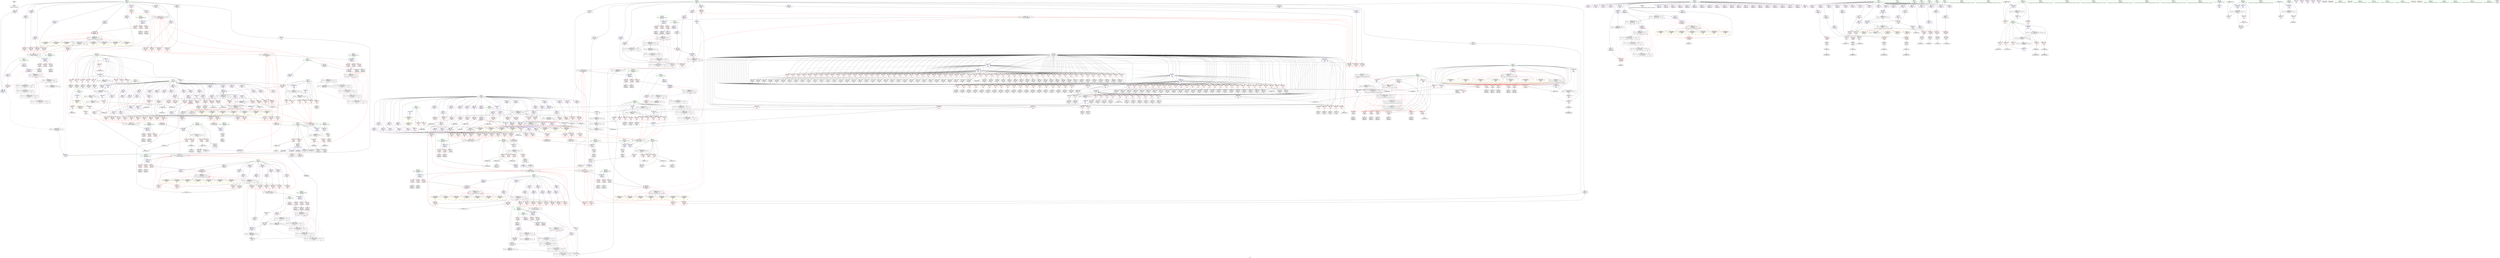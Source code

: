 digraph "SVFG" {
	label="SVFG";

	Node0x5623955e9de0 [shape=record,color=grey,label="{NodeID: 0\nNullPtr}"];
	Node0x5623955e9de0 -> Node0x5623956136d0[style=solid];
	Node0x562395626780 [shape=record,color=red,label="{NodeID: 775\n776\<--775\n\<--arrayidx144\nmain\n|{<s0>18}}"];
	Node0x562395626780:s0 -> Node0x562395738270[style=solid,color=red];
	Node0x56239561d590 [shape=record,color=purple,label="{NodeID: 443\n1083\<--26\narrayidx317\<--ox\nmain\n}"];
	Node0x56239561d590 -> Node0x562395629840[style=solid];
	Node0x5623955cdd70 [shape=record,color=black,label="{NodeID: 111\n302\<--301\nidxprom31\<--\n_Z4add1iiiiii\n}"];
	Node0x56239562c2a0 [shape=record,color=blue,label="{NodeID: 886\n32\<--311\nqp\<--inc\n_Z4add1iiiiii\n}"];
	Node0x56239562c2a0 -> Node0x5623956906a0[style=dashed];
	Node0x562395645010 [shape=record,color=yellow,style=double,label="{NodeID: 1661\n47V_11 = CSCHI(MR_47V_10)\npts\{220000 \}\nCS[]|{<s0>22|<s1>22}}"];
	Node0x562395645010:s0 -> Node0x56239562bf60[style=dashed,color=red];
	Node0x562395645010:s1 -> Node0x562395691aa0[style=dashed,color=red];
	Node0x562395632c20 [shape=record,color=red,label="{NodeID: 554\n248\<--227\n\<--d.addr\n_Z4add1iiiiii\n}"];
	Node0x562395632c20 -> Node0x562395611ae0[style=solid];
	Node0x562395615fd0 [shape=record,color=black,label="{NodeID: 222\n938\<--937\nidxprom229\<--\nmain\n}"];
	Node0x562395638650 [shape=record,color=red,label="{NodeID: 665\n937\<--425\n\<--i\nmain\n}"];
	Node0x562395638650 -> Node0x562395615fd0[style=solid];
	Node0x562395623860 [shape=record,color=purple,label="{NodeID: 333\n571\<--11\narrayidx44\<--used\nmain\n}"];
	Node0x56239565a070 [shape=record,color=black,label="{NodeID: 1108\n95 = PHI(96, 92, )\n}"];
	Node0x5623955fe6b0 [shape=record,color=green,label="{NodeID: 1\n7\<--1\n\<--dummyObj\nCan only get source location for instruction, argument, global var or function.}"];
	Node0x562395626850 [shape=record,color=red,label="{NodeID: 776\n781\<--780\n\<--arrayidx146\nmain\n|{<s0>20}}"];
	Node0x562395626850:s0 -> Node0x562395737010[style=solid,color=red];
	Node0x56239561d660 [shape=record,color=purple,label="{NodeID: 444\n1113\<--26\narrayidx334\<--ox\nmain\n}"];
	Node0x56239561d660 -> Node0x562395629d20[style=solid];
	Node0x5623955cde40 [shape=record,color=black,label="{NodeID: 112\n307\<--306\nidxprom33\<--\n_Z4add1iiiiii\n}"];
	Node0x56239562c370 [shape=record,color=blue,label="{NodeID: 887\n324\<--318\na.addr\<--a\n_Z4add2iiiiii\n}"];
	Node0x56239562c370 -> Node0x562395633440[style=dashed];
	Node0x56239562c370 -> Node0x562395633510[style=dashed];
	Node0x56239562c370 -> Node0x5623956335e0[style=dashed];
	Node0x5623956450f0 [shape=record,color=yellow,style=double,label="{NodeID: 1662\n49V_11 = CSCHI(MR_49V_10)\npts\{250000 \}\nCS[]|{<s0>22|<s1>22}}"];
	Node0x5623956450f0:s0 -> Node0x56239562c030[style=dashed,color=red];
	Node0x5623956450f0:s1 -> Node0x562395691fa0[style=dashed,color=red];
	Node0x562395632cf0 [shape=record,color=red,label="{NodeID: 555\n270\<--227\n\<--d.addr\n_Z4add1iiiiii\n}"];
	Node0x562395632cf0 -> Node0x562395611fc0[style=solid];
	Node0x5623956160a0 [shape=record,color=black,label="{NodeID: 223\n945\<--944\nidxprom233\<--\nmain\n}"];
	Node0x562395638720 [shape=record,color=red,label="{NodeID: 666\n944\<--425\n\<--i\nmain\n}"];
	Node0x562395638720 -> Node0x5623956160a0[style=solid];
	Node0x562395623930 [shape=record,color=purple,label="{NodeID: 334\n574\<--11\narrayidx46\<--used\nmain\n}"];
	Node0x56239565a610 [shape=record,color=grey,label="{NodeID: 1109\n207 = Binary(206, 80, )\n}"];
	Node0x56239565a610 -> Node0x56239562b740[style=solid];
	Node0x562395604370 [shape=record,color=green,label="{NodeID: 2\n56\<--1\n.str\<--dummyObj\nGlob }"];
	Node0x562395626920 [shape=record,color=red,label="{NodeID: 777\n785\<--784\n\<--arrayidx148\nmain\n|{<s0>20}}"];
	Node0x562395626920:s0 -> Node0x562395737670[style=solid,color=red];
	Node0x56239561d730 [shape=record,color=purple,label="{NodeID: 445\n1129\<--26\narrayidx342\<--ox\nmain\n}"];
	Node0x56239561d730 -> Node0x56239562a060[style=solid];
	Node0x5623955cdf10 [shape=record,color=black,label="{NodeID: 113\n343\<--342\nidxprom\<--\n_Z4add2iiiiii\n}"];
	Node0x56239562c440 [shape=record,color=blue,label="{NodeID: 888\n326\<--319\nb.addr\<--b\n_Z4add2iiiiii\n}"];
	Node0x56239562c440 -> Node0x5623956336b0[style=dashed];
	Node0x56239562c440 -> Node0x562395633780[style=dashed];
	Node0x56239562c440 -> Node0x562395633850[style=dashed];
	Node0x5623956451d0 [shape=record,color=yellow,style=double,label="{NodeID: 1663\n51V_11 = CSCHI(MR_51V_10)\npts\{280000 \}\nCS[]|{|<s1>22|<s2>22}}"];
	Node0x5623956451d0 -> Node0x562395627210[style=dashed];
	Node0x5623956451d0:s1 -> Node0x56239562c100[style=dashed,color=red];
	Node0x5623956451d0:s2 -> Node0x56239568d5a0[style=dashed,color=red];
	Node0x562395632dc0 [shape=record,color=red,label="{NodeID: 556\n295\<--227\n\<--d.addr\n_Z4add1iiiiii\n}"];
	Node0x562395632dc0 -> Node0x56239562c030[style=solid];
	Node0x5623956be4d0 [shape=record,color=yellow,style=double,label="{NodeID: 1331\n2V_1 = ENCHI(MR_2V_0)\npts\{5 \}\nFun[_Z4downii]}"];
	Node0x5623956be4d0 -> Node0x562395632400[style=dashed];
	Node0x562395616170 [shape=record,color=black,label="{NodeID: 224\n949\<--948\nidxprom236\<--sub235\nmain\n}"];
	Node0x5623956387f0 [shape=record,color=red,label="{NodeID: 667\n951\<--425\n\<--i\nmain\n}"];
	Node0x5623956387f0 -> Node0x562395616240[style=solid];
	Node0x562395623a00 [shape=record,color=purple,label="{NodeID: 335\n579\<--11\narrayidx49\<--used\nmain\n}"];
	Node0x56239565a790 [shape=record,color=grey,label="{NodeID: 1110\n965 = Binary(964, 80, )\n|{<s0>26}}"];
	Node0x56239565a790:s0 -> Node0x562395738a10[style=solid,color=red];
	Node0x5623955cbd30 [shape=record,color=green,label="{NodeID: 3\n58\<--1\n.str.1\<--dummyObj\nGlob }"];
	Node0x5623956269f0 [shape=record,color=red,label="{NodeID: 778\n789\<--788\n\<--arrayidx150\nmain\n|{<s0>20}}"];
	Node0x5623956269f0:s0 -> Node0x562395737970[style=solid,color=red];
	Node0x56239561d800 [shape=record,color=purple,label="{NodeID: 446\n1188\<--26\narrayidx371\<--ox\nmain\n}"];
	Node0x56239561d800 -> Node0x56239564e2d0[style=solid];
	Node0x5623955cdfe0 [shape=record,color=black,label="{NodeID: 114\n346\<--345\nidxprom1\<--\n_Z4add2iiiiii\n}"];
	Node0x56239562c510 [shape=record,color=blue,label="{NodeID: 889\n328\<--320\nc.addr\<--c\n_Z4add2iiiiii\n}"];
	Node0x56239562c510 -> Node0x562395633920[style=dashed];
	Node0x56239562c510 -> Node0x5623956339f0[style=dashed];
	Node0x56239562c510 -> Node0x562395633ac0[style=dashed];
	Node0x5623956452b0 [shape=record,color=yellow,style=double,label="{NodeID: 1664\n53V_11 = CSCHI(MR_53V_10)\npts\{310000 \}\nCS[]|{|<s1>22|<s2>22}}"];
	Node0x5623956452b0 -> Node0x5623956272e0[style=dashed];
	Node0x5623956452b0:s1 -> Node0x56239562c1d0[style=dashed,color=red];
	Node0x5623956452b0:s2 -> Node0x56239568daa0[style=dashed,color=red];
	Node0x562395632e90 [shape=record,color=red,label="{NodeID: 557\n251\<--229\n\<--e.addr\n_Z4add1iiiiii\n}"];
	Node0x562395632e90 -> Node0x562395611bb0[style=solid];
	Node0x5623956beff0 [shape=record,color=yellow,style=double,label="{NodeID: 1332\n21V_1 = ENCHI(MR_21V_0)\npts\{8 \}\nFun[_Z4downii]}"];
	Node0x5623956beff0 -> Node0x56239562ee60[style=dashed];
	Node0x562395616240 [shape=record,color=black,label="{NodeID: 225\n952\<--951\nidxprom238\<--\nmain\n}"];
	Node0x5623956388c0 [shape=record,color=red,label="{NodeID: 668\n961\<--425\n\<--i\nmain\n}"];
	Node0x5623956388c0 -> Node0x5623956164b0[style=solid];
	Node0x562395623ad0 [shape=record,color=purple,label="{NodeID: 336\n582\<--11\narrayidx51\<--used\nmain\n}"];
	Node0x56239565a910 [shape=record,color=grey,label="{NodeID: 1111\n414 = Binary(413, 80, )\n}"];
	Node0x56239565a910 -> Node0x56239562ce00[style=solid];
	Node0x5623955aede0 [shape=record,color=green,label="{NodeID: 4\n60\<--1\n.str.2\<--dummyObj\nGlob }"];
	Node0x562395626ac0 [shape=record,color=red,label="{NodeID: 779\n793\<--792\n\<--arrayidx152\nmain\n|{<s0>19}}"];
	Node0x562395626ac0:s0 -> Node0x562395739670[style=solid,color=red];
	Node0x56239561d8d0 [shape=record,color=purple,label="{NodeID: 447\n308\<--29\narrayidx34\<--oy\n_Z4add1iiiiii\n}"];
	Node0x56239561d8d0 -> Node0x56239562c1d0[style=solid];
	Node0x562395616790 [shape=record,color=black,label="{NodeID: 115\n349\<--348\nidxprom3\<--\n_Z4add2iiiiii\n}"];
	Node0x56239562c5e0 [shape=record,color=blue,label="{NodeID: 890\n330\<--321\nd.addr\<--d\n_Z4add2iiiiii\n}"];
	Node0x56239562c5e0 -> Node0x562395633b90[style=dashed];
	Node0x56239562c5e0 -> Node0x562395633c60[style=dashed];
	Node0x56239562c5e0 -> Node0x562395633d30[style=dashed];
	Node0x562395632f60 [shape=record,color=red,label="{NodeID: 558\n273\<--229\n\<--e.addr\n_Z4add1iiiiii\n}"];
	Node0x562395632f60 -> Node0x562395612090[style=solid];
	Node0x562395616310 [shape=record,color=black,label="{NodeID: 226\n955\<--954\nidxprom240\<--\nmain\n}"];
	Node0x562395638990 [shape=record,color=red,label="{NodeID: 669\n966\<--425\n\<--i\nmain\n}"];
	Node0x562395638990 -> Node0x562395616580[style=solid];
	Node0x562395623ba0 [shape=record,color=purple,label="{NodeID: 337\n587\<--11\narrayidx54\<--used\nmain\n}"];
	Node0x562395623ba0 -> Node0x56239562de40[style=solid];
	Node0x56239565aa90 [shape=record,color=grey,label="{NodeID: 1112\n1139 = Binary(1138, 80, )\n}"];
	Node0x56239565aa90 -> Node0x56239564dd20[style=solid];
	Node0x5623955adac0 [shape=record,color=green,label="{NodeID: 5\n62\<--1\n.str.3\<--dummyObj\nGlob }"];
	Node0x562395626b90 [shape=record,color=red,label="{NodeID: 780\n797\<--796\n\<--arrayidx154\nmain\n|{<s0>19}}"];
	Node0x562395626b90:s0 -> Node0x5623957397c0[style=solid,color=red];
	Node0x56239561d9a0 [shape=record,color=purple,label="{NodeID: 448\n564\<--29\n\<--oy\nmain\n}"];
	Node0x56239561d9a0 -> Node0x56239562dd70[style=solid];
	Node0x562395616820 [shape=record,color=black,label="{NodeID: 116\n352\<--351\nidxprom5\<--\n_Z4add2iiiiii\n}"];
	Node0x56239562c6b0 [shape=record,color=blue,label="{NodeID: 891\n332\<--322\ne.addr\<--e\n_Z4add2iiiiii\n}"];
	Node0x56239562c6b0 -> Node0x562395633e00[style=dashed];
	Node0x56239562c6b0 -> Node0x562395633ed0[style=dashed];
	Node0x56239562c6b0 -> Node0x562395633fa0[style=dashed];
	Node0x562395633030 [shape=record,color=red,label="{NodeID: 559\n300\<--229\n\<--e.addr\n_Z4add1iiiiii\n}"];
	Node0x562395633030 -> Node0x56239562c100[style=solid];
	Node0x5623956163e0 [shape=record,color=black,label="{NodeID: 227\n958\<--957\nconv242\<--\nmain\n}"];
	Node0x5623956163e0 -> Node0x562395660d90[style=solid];
	Node0x562395638a60 [shape=record,color=red,label="{NodeID: 670\n970\<--425\n\<--i\nmain\n}"];
	Node0x562395638a60 -> Node0x562395616650[style=solid];
	Node0x562395623c70 [shape=record,color=purple,label="{NodeID: 338\n283\<--14\narrayidx24\<--qx\n_Z4add1iiiiii\n}"];
	Node0x562395623c70 -> Node0x56239562bdc0[style=solid];
	Node0x56239565ac10 [shape=record,color=grey,label="{NodeID: 1113\n1200 = Binary(1199, 80, )\n}"];
	Node0x56239565ac10 -> Node0x56239564e470[style=solid];
	Node0x562395611640 [shape=record,color=green,label="{NodeID: 6\n64\<--1\n.str.4\<--dummyObj\nGlob }"];
	Node0x562395626c60 [shape=record,color=red,label="{NodeID: 781\n802\<--801\n\<--arrayidx157\nmain\n|{<s0>20}}"];
	Node0x562395626c60:s0 -> Node0x562395737f70[style=solid,color=red];
	Node0x56239561da70 [shape=record,color=purple,label="{NodeID: 449\n775\<--29\narrayidx144\<--oy\nmain\n}"];
	Node0x56239561da70 -> Node0x562395626780[style=solid];
	Node0x5623956168b0 [shape=record,color=black,label="{NodeID: 117\n355\<--354\nidxprom7\<--\n_Z4add2iiiiii\n}"];
	Node0x56239562c780 [shape=record,color=blue,label="{NodeID: 892\n334\<--323\nf.addr\<--f\n_Z4add2iiiiii\n}"];
	Node0x56239562c780 -> Node0x562395634070[style=dashed];
	Node0x56239562c780 -> Node0x562395634140[style=dashed];
	Node0x56239562c780 -> Node0x562395634210[style=dashed];
	Node0x562395633100 [shape=record,color=red,label="{NodeID: 560\n254\<--231\n\<--f.addr\n_Z4add1iiiiii\n}"];
	Node0x562395633100 -> Node0x562395611c80[style=solid];
	Node0x5623956164b0 [shape=record,color=black,label="{NodeID: 228\n962\<--961\nidxprom245\<--\nmain\n}"];
	Node0x562395638b30 [shape=record,color=red,label="{NodeID: 671\n974\<--425\n\<--i\nmain\n}"];
	Node0x562395638b30 -> Node0x56239561e5c0[style=solid];
	Node0x562395623d40 [shape=record,color=purple,label="{NodeID: 339\n545\<--14\n\<--qx\nmain\n}"];
	Node0x562395623d40 -> Node0x56239562d960[style=solid];
	Node0x56239565ad90 [shape=record,color=grey,label="{NodeID: 1114\n154 = Binary(153, 80, )\n}"];
	Node0x56239565ad90 -> Node0x56239565df10[style=solid];
	Node0x5623955cabd0 [shape=record,color=green,label="{NodeID: 7\n80\<--1\n\<--dummyObj\nCan only get source location for instruction, argument, global var or function.}"];
	Node0x562395626d30 [shape=record,color=red,label="{NodeID: 782\n806\<--805\n\<--arrayidx159\nmain\n|{<s0>20}}"];
	Node0x562395626d30:s0 -> Node0x562395738270[style=solid,color=red];
	Node0x56239561db40 [shape=record,color=purple,label="{NodeID: 450\n805\<--29\narrayidx159\<--oy\nmain\n}"];
	Node0x56239561db40 -> Node0x562395626d30[style=solid];
	Node0x562395616980 [shape=record,color=black,label="{NodeID: 118\n358\<--357\nidxprom9\<--\n_Z4add2iiiiii\n}"];
	Node0x56239562c850 [shape=record,color=blue,label="{NodeID: 893\n381\<--80\narrayidx22\<--\n_Z4add2iiiiii\n}"];
	Node0x56239562c850 -> Node0x5623956bb2d0[style=dashed];
	Node0x5623956331d0 [shape=record,color=red,label="{NodeID: 561\n276\<--231\n\<--f.addr\n_Z4add1iiiiii\n}"];
	Node0x5623956331d0 -> Node0x5623955cd960[style=solid];
	Node0x562395616580 [shape=record,color=black,label="{NodeID: 229\n967\<--966\nidxprom248\<--\nmain\n}"];
	Node0x562395638c00 [shape=record,color=red,label="{NodeID: 672\n978\<--425\n\<--i\nmain\n}"];
	Node0x562395638c00 -> Node0x56239561e650[style=solid];
	Node0x562395623e10 [shape=record,color=purple,label="{NodeID: 340\n613\<--14\narrayidx63\<--qx\nmain\n}"];
	Node0x562395623e10 -> Node0x56239563c270[style=solid];
	Node0x56239565af10 [shape=record,color=grey,label="{NodeID: 1115\n158 = Binary(157, 80, )\n}"];
	Node0x56239565af10 -> Node0x562395614020[style=solid];
	Node0x5623955cac60 [shape=record,color=green,label="{NodeID: 8\n93\<--1\n\<--dummyObj\nCan only get source location for instruction, argument, global var or function.}"];
	Node0x562395626e00 [shape=record,color=red,label="{NodeID: 783\n811\<--810\n\<--arrayidx161\nmain\n|{<s0>22}}"];
	Node0x562395626e00:s0 -> Node0x562395737010[style=solid,color=red];
	Node0x56239561dc10 [shape=record,color=purple,label="{NodeID: 451\n835\<--29\narrayidx174\<--oy\nmain\n}"];
	Node0x56239561dc10 -> Node0x5623956272e0[style=solid];
	Node0x56239569c7b0 [shape=record,color=black,label="{NodeID: 1226\nMR_55V_5 = PHI(MR_55V_15, MR_55V_4, )\npts\{47 \}\n|{|<s4>25|<s5>25|<s6>25|<s7>25|<s8>25|<s9>25|<s10>25|<s11>25|<s12>25}}"];
	Node0x56239569c7b0 -> Node0x5623956301e0[style=dashed];
	Node0x56239569c7b0 -> Node0x56239564db80[style=dashed];
	Node0x56239569c7b0 -> Node0x5623956a3ab0[style=dashed];
	Node0x56239569c7b0 -> Node0x5623956af8b0[style=dashed];
	Node0x56239569c7b0:s4 -> Node0x56239562fc30[style=dashed,color=red];
	Node0x56239569c7b0:s5 -> Node0x56239562fd00[style=dashed,color=red];
	Node0x56239569c7b0:s6 -> Node0x56239562fdd0[style=dashed,color=red];
	Node0x56239569c7b0:s7 -> Node0x56239562fea0[style=dashed,color=red];
	Node0x56239569c7b0:s8 -> Node0x56239562ff70[style=dashed,color=red];
	Node0x56239569c7b0:s9 -> Node0x562395630040[style=dashed,color=red];
	Node0x56239569c7b0:s10 -> Node0x562395630110[style=dashed,color=red];
	Node0x56239569c7b0:s11 -> Node0x56239562ce00[style=dashed,color=red];
	Node0x56239569c7b0:s12 -> Node0x5623956badd0[style=dashed,color=red];
	Node0x562395616a50 [shape=record,color=black,label="{NodeID: 119\n365\<--364\nidxprom11\<--\n_Z4add2iiiiii\n}"];
	Node0x56239562c920 [shape=record,color=blue,label="{NodeID: 894\n386\<--383\narrayidx24\<--\n_Z4add2iiiiii\n}"];
	Node0x56239562c920 -> Node0x5623956bb7d0[style=dashed];
	Node0x5623956332a0 [shape=record,color=red,label="{NodeID: 562\n305\<--231\n\<--f.addr\n_Z4add1iiiiii\n}"];
	Node0x5623956332a0 -> Node0x56239562c1d0[style=solid];
	Node0x562395616650 [shape=record,color=black,label="{NodeID: 230\n971\<--970\nidxprom250\<--\nmain\n}"];
	Node0x562395638cd0 [shape=record,color=red,label="{NodeID: 673\n982\<--425\n\<--i\nmain\n}"];
	Node0x562395638cd0 -> Node0x56239561e720[style=solid];
	Node0x562395623ee0 [shape=record,color=purple,label="{NodeID: 341\n630\<--14\narrayidx71\<--qx\nmain\n}"];
	Node0x562395623ee0 -> Node0x56239563c410[style=solid];
	Node0x56239565b090 [shape=record,color=grey,label="{NodeID: 1116\n1204 = Binary(1203, 80, )\n}"];
	Node0x56239565b090 -> Node0x56239564e540[style=solid];
	Node0x5623955cbe00 [shape=record,color=green,label="{NodeID: 9\n96\<--1\n\<--dummyObj\nCan only get source location for instruction, argument, global var or function.}"];
	Node0x562395626ed0 [shape=record,color=red,label="{NodeID: 784\n815\<--814\n\<--arrayidx163\nmain\n|{<s0>22}}"];
	Node0x562395626ed0:s0 -> Node0x562395737670[style=solid,color=red];
	Node0x56239561dce0 [shape=record,color=purple,label="{NodeID: 452\n865\<--29\narrayidx189\<--oy\nmain\n}"];
	Node0x56239561dce0 -> Node0x562395627890[style=solid];
	Node0x562395616b20 [shape=record,color=black,label="{NodeID: 120\n368\<--367\nidxprom13\<--\n_Z4add2iiiiii\n}"];
	Node0x56239562c9f0 [shape=record,color=blue,label="{NodeID: 895\n391\<--388\narrayidx26\<--\n_Z4add2iiiiii\n}"];
	Node0x56239562c9f0 -> Node0x5623956bbcd0[style=dashed];
	Node0x562395633370 [shape=record,color=red,label="{NodeID: 563\n257\<--256\n\<--arrayidx10\n_Z4add1iiiiii\n}"];
	Node0x562395633370 -> Node0x56239565fe90[style=solid];
	Node0x56239561e5c0 [shape=record,color=black,label="{NodeID: 231\n975\<--974\nidxprom252\<--\nmain\n}"];
	Node0x562395638da0 [shape=record,color=red,label="{NodeID: 674\n988\<--425\n\<--i\nmain\n}"];
	Node0x562395638da0 -> Node0x56239561e7f0[style=solid];
	Node0x562395623fb0 [shape=record,color=purple,label="{NodeID: 342\n646\<--14\narrayidx79\<--qx\nmain\n}"];
	Node0x562395623fb0 -> Node0x56239563c750[style=solid];
	Node0x56239565b210 [shape=record,color=grey,label="{NodeID: 1117\n171 = Binary(170, 100, )\n}"];
	Node0x56239565b210 -> Node0x56239562b4d0[style=solid];
	Node0x5623955cbe90 [shape=record,color=green,label="{NodeID: 10\n100\<--1\n\<--dummyObj\nCan only get source location for instruction, argument, global var or function.}"];
	Node0x562395626fa0 [shape=record,color=red,label="{NodeID: 785\n819\<--818\n\<--arrayidx165\nmain\n|{<s0>21}}"];
	Node0x562395626fa0:s0 -> Node0x562395736d10[style=solid,color=red];
	Node0x56239561ddb0 [shape=record,color=purple,label="{NodeID: 453\n933\<--29\narrayidx227\<--oy\nmain\n}"];
	Node0x56239561ddb0 -> Node0x5623956280b0[style=solid];
	Node0x56239569d1b0 [shape=record,color=black,label="{NodeID: 1228\nMR_41V_14 = PHI(MR_41V_24, MR_41V_5, )\npts\{130000 \}\n|{|<s3>25|<s4>25|<s5>25}}"];
	Node0x56239569d1b0 -> Node0x5623956a3fb0[style=dashed];
	Node0x56239569d1b0 -> Node0x5623956a71b0[style=dashed];
	Node0x56239569d1b0 -> Node0x5623956b3fd0[style=dashed];
	Node0x56239569d1b0:s3 -> Node0x5623956342e0[style=dashed,color=red];
	Node0x56239569d1b0:s4 -> Node0x56239562c850[style=dashed,color=red];
	Node0x56239569d1b0:s5 -> Node0x5623956bb2d0[style=dashed,color=red];
	Node0x562395616bf0 [shape=record,color=black,label="{NodeID: 121\n371\<--370\nidxprom15\<--\n_Z4add2iiiiii\n}"];
	Node0x56239562cac0 [shape=record,color=blue,label="{NodeID: 896\n396\<--393\narrayidx28\<--\n_Z4add2iiiiii\n}"];
	Node0x56239562cac0 -> Node0x5623956bc1d0[style=dashed];
	Node0x562395633440 [shape=record,color=red,label="{NodeID: 564\n342\<--324\n\<--a.addr\n_Z4add2iiiiii\n}"];
	Node0x562395633440 -> Node0x5623955cdf10[style=solid];
	Node0x56239561e650 [shape=record,color=black,label="{NodeID: 232\n979\<--978\nidxprom254\<--\nmain\n}"];
	Node0x562395638e70 [shape=record,color=red,label="{NodeID: 675\n996\<--425\n\<--i\nmain\n}"];
	Node0x562395638e70 -> Node0x56239561e8c0[style=solid];
	Node0x562395624080 [shape=record,color=purple,label="{NodeID: 343\n650\<--14\narrayidx81\<--qx\nmain\n}"];
	Node0x562395624080 -> Node0x56239563c820[style=solid];
	Node0x56239565b390 [shape=record,color=grey,label="{NodeID: 1118\n889 = Binary(888, 80, )\n}"];
	Node0x56239565b390 -> Node0x56239565e210[style=solid];
	Node0x5623955cbaf0 [shape=record,color=green,label="{NodeID: 11\n479\<--1\n\<--dummyObj\nCan only get source location for instruction, argument, global var or function.}"];
	Node0x562395627070 [shape=record,color=red,label="{NodeID: 786\n823\<--822\n\<--arrayidx167\nmain\n|{<s0>21}}"];
	Node0x562395627070:s0 -> Node0x562395736e90[style=solid,color=red];
	Node0x56239561de80 [shape=record,color=purple,label="{NodeID: 454\n984\<--29\narrayidx257\<--oy\nmain\n}"];
	Node0x56239561de80 -> Node0x5623956288d0[style=solid];
	Node0x56239569d6b0 [shape=record,color=black,label="{NodeID: 1229\nMR_70V_4 = PHI(MR_70V_14, MR_70V_3, )\npts\{350000 \}\n|{|<s4>25|<s5>25}}"];
	Node0x56239569d6b0 -> Node0x56239562a200[style=dashed];
	Node0x56239569d6b0 -> Node0x56239569d6b0[style=dashed];
	Node0x56239569d6b0 -> Node0x5623956a44b0[style=dashed];
	Node0x56239569d6b0 -> Node0x5623956b62d0[style=dashed];
	Node0x56239569d6b0:s4 -> Node0x56239562c920[style=dashed,color=red];
	Node0x56239569d6b0:s5 -> Node0x5623956bb7d0[style=dashed,color=red];
	Node0x562395616cc0 [shape=record,color=black,label="{NodeID: 122\n374\<--373\nidxprom17\<--\n_Z4add2iiiiii\n}"];
	Node0x56239562cb90 [shape=record,color=blue,label="{NodeID: 897\n401\<--398\narrayidx30\<--\n_Z4add2iiiiii\n}"];
	Node0x56239562cb90 -> Node0x5623956bc6d0[style=dashed];
	Node0x562395633510 [shape=record,color=red,label="{NodeID: 565\n364\<--324\n\<--a.addr\n_Z4add2iiiiii\n}"];
	Node0x562395633510 -> Node0x562395616a50[style=solid];
	Node0x56239561e720 [shape=record,color=black,label="{NodeID: 233\n983\<--982\nidxprom256\<--\nmain\n}"];
	Node0x562395638f40 [shape=record,color=red,label="{NodeID: 676\n1002\<--425\n\<--i\nmain\n}"];
	Node0x562395638f40 -> Node0x56239561ea60[style=solid];
	Node0x562395624150 [shape=record,color=purple,label="{NodeID: 344\n660\<--14\narrayidx86\<--qx\nmain\n}"];
	Node0x562395624150 -> Node0x56239563c9c0[style=solid];
	Node0x56239565b510 [shape=record,color=grey,label="{NodeID: 1119\n535 = Binary(534, 80, )\n}"];
	Node0x56239565b510 -> Node0x56239562d7c0[style=solid];
	Node0x5623955cbb80 [shape=record,color=green,label="{NodeID: 12\n490\<--1\n\<--dummyObj\nCan only get source location for instruction, argument, global var or function.}"];
	Node0x562395627140 [shape=record,color=red,label="{NodeID: 787\n828\<--827\n\<--arrayidx170\nmain\n|{<s0>22}}"];
	Node0x562395627140:s0 -> Node0x562395737c70[style=solid,color=red];
	Node0x56239561df50 [shape=record,color=purple,label="{NodeID: 455\n1036\<--29\narrayidx288\<--oy\nmain\n}"];
	Node0x56239561df50 -> Node0x5623956290f0[style=solid];
	Node0x56239569dbb0 [shape=record,color=black,label="{NodeID: 1230\nMR_72V_4 = PHI(MR_72V_14, MR_72V_3, )\npts\{370000 \}\n|{|<s4>25|<s5>25}}"];
	Node0x56239569dbb0 -> Node0x56239562a2d0[style=dashed];
	Node0x56239569dbb0 -> Node0x56239569dbb0[style=dashed];
	Node0x56239569dbb0 -> Node0x5623956a49b0[style=dashed];
	Node0x56239569dbb0 -> Node0x5623956b67d0[style=dashed];
	Node0x56239569dbb0:s4 -> Node0x56239562c9f0[style=dashed,color=red];
	Node0x56239569dbb0:s5 -> Node0x5623956bbcd0[style=dashed,color=red];
	Node0x562395616d90 [shape=record,color=black,label="{NodeID: 123\n377\<--376\nidxprom19\<--\n_Z4add2iiiiii\n}"];
	Node0x56239562cc60 [shape=record,color=blue,label="{NodeID: 898\n406\<--403\narrayidx32\<--\n_Z4add2iiiiii\n}"];
	Node0x56239562cc60 -> Node0x5623956bcbd0[style=dashed];
	Node0x5623956335e0 [shape=record,color=red,label="{NodeID: 566\n383\<--324\n\<--a.addr\n_Z4add2iiiiii\n}"];
	Node0x5623956335e0 -> Node0x56239562c920[style=solid];
	Node0x56239561e7f0 [shape=record,color=black,label="{NodeID: 234\n989\<--988\nidxprom259\<--\nmain\n}"];
	Node0x562395639010 [shape=record,color=red,label="{NodeID: 677\n1013\<--425\n\<--i\nmain\n}"];
	Node0x562395639010 -> Node0x56239561ecd0[style=solid];
	Node0x562395624220 [shape=record,color=purple,label="{NodeID: 345\n676\<--14\narrayidx94\<--qx\nmain\n}"];
	Node0x562395624220 -> Node0x56239563cd00[style=solid];
	Node0x56239565b690 [shape=record,color=grey,label="{NodeID: 1120\n1057 = Binary(1056, 80, )\n}"];
	Node0x56239565b690 -> Node0x56239561f4f0[style=solid];
	Node0x5623955cbc50 [shape=record,color=green,label="{NodeID: 13\n499\<--1\n\<--dummyObj\nCan only get source location for instruction, argument, global var or function.}"];
	Node0x562395627210 [shape=record,color=red,label="{NodeID: 788\n832\<--831\n\<--arrayidx172\nmain\n|{<s0>22}}"];
	Node0x562395627210:s0 -> Node0x562395737f70[style=solid,color=red];
	Node0x56239561e020 [shape=record,color=purple,label="{NodeID: 456\n1087\<--29\narrayidx319\<--oy\nmain\n}"];
	Node0x56239561e020 -> Node0x562395629910[style=solid];
	Node0x56239569e0b0 [shape=record,color=black,label="{NodeID: 1231\nMR_74V_4 = PHI(MR_74V_14, MR_74V_3, )\npts\{390000 \}\n|{|<s4>25|<s5>25}}"];
	Node0x56239569e0b0 -> Node0x56239562a3a0[style=dashed];
	Node0x56239569e0b0 -> Node0x56239569e0b0[style=dashed];
	Node0x56239569e0b0 -> Node0x5623956a4eb0[style=dashed];
	Node0x56239569e0b0 -> Node0x5623956b6cd0[style=dashed];
	Node0x56239569e0b0:s4 -> Node0x56239562cac0[style=dashed,color=red];
	Node0x56239569e0b0:s5 -> Node0x5623956bc1d0[style=dashed,color=red];
	Node0x562395616e60 [shape=record,color=black,label="{NodeID: 124\n380\<--379\nidxprom21\<--\n_Z4add2iiiiii\n}"];
	Node0x56239562cd30 [shape=record,color=blue,label="{NodeID: 899\n411\<--408\narrayidx34\<--\n_Z4add2iiiiii\n}"];
	Node0x56239562cd30 -> Node0x5623956bd0d0[style=dashed];
	Node0x5623956336b0 [shape=record,color=red,label="{NodeID: 567\n345\<--326\n\<--b.addr\n_Z4add2iiiiii\n}"];
	Node0x5623956336b0 -> Node0x5623955cdfe0[style=solid];
	Node0x56239561e8c0 [shape=record,color=black,label="{NodeID: 235\n997\<--996\nidxprom264\<--\nmain\n}"];
	Node0x5623956390e0 [shape=record,color=red,label="{NodeID: 678\n1017\<--425\n\<--i\nmain\n}"];
	Node0x5623956390e0 -> Node0x56239561eda0[style=solid];
	Node0x5623956242f0 [shape=record,color=purple,label="{NodeID: 346\n680\<--14\narrayidx96\<--qx\nmain\n}"];
	Node0x5623956242f0 -> Node0x56239563cdd0[style=solid];
	Node0x56239565b810 [shape=record,color=grey,label="{NodeID: 1121\n126 = Binary(125, 80, )\n}"];
	Node0x56239565b810 -> Node0x562395613db0[style=solid];
	Node0x5623955cea20 [shape=record,color=green,label="{NodeID: 14\n514\<--1\n\<--dummyObj\nCan only get source location for instruction, argument, global var or function.}"];
	Node0x5623956272e0 [shape=record,color=red,label="{NodeID: 789\n836\<--835\n\<--arrayidx174\nmain\n|{<s0>22}}"];
	Node0x5623956272e0:s0 -> Node0x562395738270[style=solid,color=red];
	Node0x56239561e0f0 [shape=record,color=purple,label="{NodeID: 457\n1117\<--29\narrayidx336\<--oy\nmain\n}"];
	Node0x56239561e0f0 -> Node0x562395629df0[style=solid];
	Node0x56239569e5b0 [shape=record,color=black,label="{NodeID: 1232\nMR_76V_4 = PHI(MR_76V_14, MR_76V_3, )\npts\{410000 \}\n|{|<s4>25|<s5>25}}"];
	Node0x56239569e5b0 -> Node0x56239562a470[style=dashed];
	Node0x56239569e5b0 -> Node0x56239569e5b0[style=dashed];
	Node0x56239569e5b0 -> Node0x5623956a53b0[style=dashed];
	Node0x56239569e5b0 -> Node0x5623956b71d0[style=dashed];
	Node0x56239569e5b0:s4 -> Node0x56239562cb90[style=dashed,color=red];
	Node0x56239569e5b0:s5 -> Node0x5623956bc6d0[style=dashed,color=red];
	Node0x562395616f30 [shape=record,color=black,label="{NodeID: 125\n385\<--384\nidxprom23\<--\n_Z4add2iiiiii\n}"];
	Node0x56239562ce00 [shape=record,color=blue,label="{NodeID: 900\n46\<--414\nqp2\<--inc\n_Z4add2iiiiii\n}"];
	Node0x56239562ce00 -> Node0x5623956badd0[style=dashed];
	Node0x562395633780 [shape=record,color=red,label="{NodeID: 568\n367\<--326\n\<--b.addr\n_Z4add2iiiiii\n}"];
	Node0x562395633780 -> Node0x562395616b20[style=solid];
	Node0x5623956bf9c0 [shape=record,color=yellow,style=double,label="{NodeID: 1343\n21V_1 = ENCHI(MR_21V_0)\npts\{8 \}\nFun[main]|{|<s2>15|<s3>23}}"];
	Node0x5623956bf9c0 -> Node0x56239562ef30[style=dashed];
	Node0x5623956bf9c0 -> Node0x56239562f000[style=dashed];
	Node0x5623956bf9c0:s2 -> Node0x5623956beff0[style=dashed,color=red];
	Node0x5623956bf9c0:s3 -> Node0x5623956beff0[style=dashed,color=red];
	Node0x56239561e990 [shape=record,color=black,label="{NodeID: 236\n1000\<--999\nidxprom266\<--\nmain\n}"];
	Node0x5623956391b0 [shape=record,color=red,label="{NodeID: 679\n1022\<--425\n\<--i\nmain\n}"];
	Node0x5623956391b0 -> Node0x56239561ee70[style=solid];
	Node0x5623956243c0 [shape=record,color=purple,label="{NodeID: 347\n690\<--14\narrayidx101\<--qx\nmain\n}"];
	Node0x5623956243c0 -> Node0x56239563cf70[style=solid];
	Node0x56239565b990 [shape=record,color=grey,label="{NodeID: 1122\n79 = Binary(78, 80, )\n}"];
	Node0x56239565b990 -> Node0x562395660310[style=solid];
	Node0x5623955ceaf0 [shape=record,color=green,label="{NodeID: 15\n539\<--1\n\<--dummyObj\nCan only get source location for instruction, argument, global var or function.}"];
	Node0x5623956273b0 [shape=record,color=red,label="{NodeID: 790\n841\<--840\n\<--arrayidx176\nmain\n|{<s0>24}}"];
	Node0x5623956273b0:s0 -> Node0x562395737010[style=solid,color=red];
	Node0x56239561e1c0 [shape=record,color=purple,label="{NodeID: 458\n1133\<--29\narrayidx344\<--oy\nmain\n}"];
	Node0x56239561e1c0 -> Node0x56239562a130[style=solid];
	Node0x56239569eab0 [shape=record,color=black,label="{NodeID: 1233\nMR_78V_4 = PHI(MR_78V_14, MR_78V_3, )\npts\{430000 \}\n|{|<s4>25|<s5>25}}"];
	Node0x56239569eab0 -> Node0x56239562a540[style=dashed];
	Node0x56239569eab0 -> Node0x56239569eab0[style=dashed];
	Node0x56239569eab0 -> Node0x5623956a58b0[style=dashed];
	Node0x56239569eab0 -> Node0x5623956b76d0[style=dashed];
	Node0x56239569eab0:s4 -> Node0x56239562cc60[style=dashed,color=red];
	Node0x56239569eab0:s5 -> Node0x5623956bcbd0[style=dashed,color=red];
	Node0x562395617000 [shape=record,color=black,label="{NodeID: 126\n390\<--389\nidxprom25\<--\n_Z4add2iiiiii\n}"];
	Node0x56239562ced0 [shape=record,color=blue,label="{NodeID: 901\n421\<--7\nretval\<--\nmain\n}"];
	Node0x562395633850 [shape=record,color=red,label="{NodeID: 569\n388\<--326\n\<--b.addr\n_Z4add2iiiiii\n}"];
	Node0x562395633850 -> Node0x56239562c9f0[style=solid];
	Node0x5623956bfaa0 [shape=record,color=yellow,style=double,label="{NodeID: 1344\n9V_1 = ENCHI(MR_9V_0)\npts\{10 \}\nFun[main]|{|<s2>11|<s3>19}}"];
	Node0x5623956bfaa0 -> Node0x56239562f1a0[style=dashed];
	Node0x5623956bfaa0 -> Node0x56239562f270[style=dashed];
	Node0x5623956bfaa0:s2 -> Node0x5623956c2bb0[style=dashed,color=red];
	Node0x5623956bfaa0:s3 -> Node0x5623956c2bb0[style=dashed,color=red];
	Node0x56239561ea60 [shape=record,color=black,label="{NodeID: 237\n1003\<--1002\nidxprom268\<--\nmain\n}"];
	Node0x562395639280 [shape=record,color=red,label="{NodeID: 680\n1026\<--425\n\<--i\nmain\n}"];
	Node0x562395639280 -> Node0x56239561ef40[style=solid];
	Node0x562395624490 [shape=record,color=purple,label="{NodeID: 348\n706\<--14\narrayidx109\<--qx\nmain\n}"];
	Node0x562395624490 -> Node0x56239563d2b0[style=solid];
	Node0x56239565bb10 [shape=record,color=grey,label="{NodeID: 1123\n1219 = Binary(1218, 80, )\n}"];
	Node0x56239565bb10 -> Node0x56239564e6e0[style=solid];
	Node0x5623955cebc0 [shape=record,color=green,label="{NodeID: 16\n540\<--1\n\<--dummyObj\nCan only get source location for instruction, argument, global var or function.}"];
	Node0x562395627480 [shape=record,color=red,label="{NodeID: 791\n845\<--844\n\<--arrayidx178\nmain\n|{<s0>24}}"];
	Node0x562395627480:s0 -> Node0x562395737670[style=solid,color=red];
	Node0x56239561e290 [shape=record,color=purple,label="{NodeID: 459\n1196\<--29\narrayidx375\<--oy\nmain\n}"];
	Node0x56239561e290 -> Node0x56239564e3a0[style=solid];
	Node0x56239569efb0 [shape=record,color=black,label="{NodeID: 1234\nMR_80V_4 = PHI(MR_80V_14, MR_80V_3, )\npts\{450000 \}\n|{|<s4>25|<s5>25}}"];
	Node0x56239569efb0 -> Node0x56239562a610[style=dashed];
	Node0x56239569efb0 -> Node0x56239569efb0[style=dashed];
	Node0x56239569efb0 -> Node0x5623956a5db0[style=dashed];
	Node0x56239569efb0 -> Node0x5623956b7bd0[style=dashed];
	Node0x56239569efb0:s4 -> Node0x56239562cd30[style=dashed,color=red];
	Node0x56239569efb0:s5 -> Node0x5623956bd0d0[style=dashed,color=red];
	Node0x5623956170d0 [shape=record,color=black,label="{NodeID: 127\n395\<--394\nidxprom27\<--\n_Z4add2iiiiii\n}"];
	Node0x56239562cfa0 [shape=record,color=blue,label="{NodeID: 902\n431\<--7\nct\<--\nmain\n}"];
	Node0x56239562cfa0 -> Node0x5623956b35d0[style=dashed];
	Node0x562395633920 [shape=record,color=red,label="{NodeID: 570\n348\<--328\n\<--c.addr\n_Z4add2iiiiii\n}"];
	Node0x562395633920 -> Node0x562395616790[style=solid];
	Node0x56239561eb30 [shape=record,color=black,label="{NodeID: 238\n1007\<--1006\nidxprom271\<--add270\nmain\n}"];
	Node0x562395639350 [shape=record,color=red,label="{NodeID: 681\n1030\<--425\n\<--i\nmain\n}"];
	Node0x562395639350 -> Node0x56239561f010[style=solid];
	Node0x562395624560 [shape=record,color=purple,label="{NodeID: 349\n720\<--14\narrayidx116\<--qx\nmain\n}"];
	Node0x562395624560 -> Node0x56239563d520[style=solid];
	Node0x56239565bc90 [shape=record,color=grey,label="{NodeID: 1124\n1211 = Binary(1210, 80, )\n}"];
	Node0x56239565bc90 -> Node0x56239564e610[style=solid];
	Node0x5623955cec90 [shape=record,color=green,label="{NodeID: 17\n4\<--5\ndata\<--data_field_insensitive\nGlob }"];
	Node0x5623955cec90 -> Node0x562395620d50[style=solid];
	Node0x5623955cec90 -> Node0x562395620e20[style=solid];
	Node0x5623955cec90 -> Node0x562395620ef0[style=solid];
	Node0x5623955cec90 -> Node0x562395620fc0[style=solid];
	Node0x5623955cec90 -> Node0x562395621090[style=solid];
	Node0x5623955cec90 -> Node0x562395621160[style=solid];
	Node0x5623955cec90 -> Node0x562395621230[style=solid];
	Node0x5623955cec90 -> Node0x562395621300[style=solid];
	Node0x5623955cec90 -> Node0x5623956213d0[style=solid];
	Node0x5623955cec90 -> Node0x5623956214a0[style=solid];
	Node0x5623955cec90 -> Node0x562395621570[style=solid];
	Node0x5623955cec90 -> Node0x562395621640[style=solid];
	Node0x5623955cec90 -> Node0x562395621710[style=solid];
	Node0x5623955cec90 -> Node0x5623956217e0[style=solid];
	Node0x5623955cec90 -> Node0x5623956218b0[style=solid];
	Node0x5623955cec90 -> Node0x562395621980[style=solid];
	Node0x5623955cec90 -> Node0x562395621a50[style=solid];
	Node0x5623955cec90 -> Node0x562395621b20[style=solid];
	Node0x5623955cec90 -> Node0x562395621bf0[style=solid];
	Node0x5623955cec90 -> Node0x562395621cc0[style=solid];
	Node0x5623955cec90 -> Node0x562395621d90[style=solid];
	Node0x5623955cec90 -> Node0x562395621e60[style=solid];
	Node0x5623955cec90 -> Node0x562395621f30[style=solid];
	Node0x5623955cec90 -> Node0x562395622000[style=solid];
	Node0x5623955cec90 -> Node0x5623956220d0[style=solid];
	Node0x5623955cec90 -> Node0x5623956221a0[style=solid];
	Node0x5623955cec90 -> Node0x562395622270[style=solid];
	Node0x5623955cec90 -> Node0x562395622340[style=solid];
	Node0x5623955cec90 -> Node0x56239562ed90[style=solid];
	Node0x562395627550 [shape=record,color=red,label="{NodeID: 792\n849\<--848\n\<--arrayidx180\nmain\n|{<s0>23}}"];
	Node0x562395627550:s0 -> Node0x562395736920[style=solid,color=red];
	Node0x56239561e360 [shape=record,color=purple,label="{NodeID: 460\n386\<--34\narrayidx24\<--qx2\n_Z4add2iiiiii\n}"];
	Node0x56239561e360 -> Node0x56239562c920[style=solid];
	Node0x5623956171a0 [shape=record,color=black,label="{NodeID: 128\n400\<--399\nidxprom29\<--\n_Z4add2iiiiii\n}"];
	Node0x56239562d070 [shape=record,color=blue,label="{NodeID: 903\n425\<--7\ni\<--\nmain\n}"];
	Node0x56239562d070 -> Node0x562395634550[style=dashed];
	Node0x56239562d070 -> Node0x562395634620[style=dashed];
	Node0x56239562d070 -> Node0x5623956346f0[style=dashed];
	Node0x56239562d070 -> Node0x5623956347c0[style=dashed];
	Node0x56239562d070 -> Node0x562395634890[style=dashed];
	Node0x56239562d070 -> Node0x562395634960[style=dashed];
	Node0x56239562d070 -> Node0x562395634a30[style=dashed];
	Node0x56239562d070 -> Node0x562395634b00[style=dashed];
	Node0x56239562d070 -> Node0x562395634bd0[style=dashed];
	Node0x56239562d070 -> Node0x562395634ca0[style=dashed];
	Node0x56239562d070 -> Node0x56239562d7c0[style=dashed];
	Node0x56239562d070 -> Node0x56239562e0b0[style=dashed];
	Node0x56239562d070 -> Node0x562395692ea0[style=dashed];
	Node0x5623956339f0 [shape=record,color=red,label="{NodeID: 571\n370\<--328\n\<--c.addr\n_Z4add2iiiiii\n}"];
	Node0x5623956339f0 -> Node0x562395616bf0[style=solid];
	Node0x56239561ec00 [shape=record,color=black,label="{NodeID: 239\n1010\<--1009\nconv273\<--\nmain\n}"];
	Node0x56239561ec00 -> Node0x562395660c10[style=solid];
	Node0x562395639420 [shape=record,color=red,label="{NodeID: 682\n1034\<--425\n\<--i\nmain\n}"];
	Node0x562395639420 -> Node0x56239561f0e0[style=solid];
	Node0x562395624630 [shape=record,color=purple,label="{NodeID: 350\n736\<--14\narrayidx124\<--qx\nmain\n}"];
	Node0x562395624630 -> Node0x56239563d860[style=solid];
	Node0x56239565be10 [shape=record,color=grey,label="{NodeID: 1125\n136 = Binary(135, 80, )\n}"];
	Node0x56239565be10 -> Node0x56239562b260[style=solid];
	Node0x5623955cc510 [shape=record,color=green,label="{NodeID: 18\n6\<--8\nn\<--n_field_insensitive\nGlob }"];
	Node0x5623955cc510 -> Node0x56239562ee60[style=solid];
	Node0x5623955cc510 -> Node0x56239562ef30[style=solid];
	Node0x5623955cc510 -> Node0x56239562f000[style=solid];
	Node0x5623955cc510 -> Node0x56239562a6e0[style=solid];
	Node0x562395627620 [shape=record,color=red,label="{NodeID: 793\n853\<--852\n\<--arrayidx182\nmain\n|{<s0>23}}"];
	Node0x562395627620:s0 -> Node0x562395736b90[style=solid,color=red];
	Node0x56239561e430 [shape=record,color=purple,label="{NodeID: 461\n1152\<--34\narrayidx353\<--qx2\nmain\n}"];
	Node0x56239561e430 -> Node0x56239562a200[style=solid];
	Node0x56239569f9b0 [shape=record,color=black,label="{NodeID: 1236\nMR_87V_4 = PHI(MR_87V_6, MR_87V_3, )\npts\{49 \}\n}"];
	Node0x56239569f9b0 -> Node0x5623956302b0[style=dashed];
	Node0x56239569f9b0 -> Node0x562395630380[style=dashed];
	Node0x56239569f9b0 -> Node0x562395630450[style=dashed];
	Node0x56239569f9b0 -> Node0x562395630520[style=dashed];
	Node0x56239569f9b0 -> Node0x5623956305f0[style=dashed];
	Node0x56239569f9b0 -> Node0x5623956306c0[style=dashed];
	Node0x56239569f9b0 -> Node0x562395630790[style=dashed];
	Node0x56239569f9b0 -> Node0x562395630860[style=dashed];
	Node0x56239569f9b0 -> Node0x562395630930[style=dashed];
	Node0x56239569f9b0 -> Node0x562395630a00[style=dashed];
	Node0x56239569f9b0 -> Node0x56239562d2e0[style=dashed];
	Node0x56239569f9b0 -> Node0x56239569f9b0[style=dashed];
	Node0x56239569f9b0 -> Node0x5623956afdb0[style=dashed];
	Node0x562395617270 [shape=record,color=black,label="{NodeID: 129\n405\<--404\nidxprom31\<--\n_Z4add2iiiiii\n}"];
	Node0x56239562d140 [shape=record,color=blue,label="{NodeID: 904\n427\<--7\nj\<--\nmain\n}"];
	Node0x56239562d140 -> Node0x56239563b090[style=dashed];
	Node0x56239562d140 -> Node0x56239563b160[style=dashed];
	Node0x56239562d140 -> Node0x56239563b230[style=dashed];
	Node0x56239562d140 -> Node0x56239563b300[style=dashed];
	Node0x56239562d140 -> Node0x56239563b3d0[style=dashed];
	Node0x56239562d140 -> Node0x56239563b4a0[style=dashed];
	Node0x56239562d140 -> Node0x56239563b570[style=dashed];
	Node0x56239562d140 -> Node0x56239563b640[style=dashed];
	Node0x56239562d140 -> Node0x56239563b710[style=dashed];
	Node0x56239562d140 -> Node0x56239563b7e0[style=dashed];
	Node0x56239562d140 -> Node0x56239562d140[style=dashed];
	Node0x56239562d140 -> Node0x56239562d6f0[style=dashed];
	Node0x56239562d140 -> Node0x5623956933a0[style=dashed];
	Node0x562395633ac0 [shape=record,color=red,label="{NodeID: 572\n393\<--328\n\<--c.addr\n_Z4add2iiiiii\n}"];
	Node0x562395633ac0 -> Node0x56239562cac0[style=solid];
	Node0x56239561ecd0 [shape=record,color=black,label="{NodeID: 240\n1014\<--1013\nidxprom276\<--\nmain\n}"];
	Node0x5623956394f0 [shape=record,color=red,label="{NodeID: 683\n1040\<--425\n\<--i\nmain\n}"];
	Node0x5623956394f0 -> Node0x56239561f1b0[style=solid];
	Node0x562395624700 [shape=record,color=purple,label="{NodeID: 351\n750\<--14\narrayidx131\<--qx\nmain\n}"];
	Node0x562395624700 -> Node0x5623956262a0[style=solid];
	Node0x56239565bf90 [shape=record,color=grey,label="{NodeID: 1126\n1227 = Binary(1226, 100, )\n}"];
	Node0x56239565bf90 -> Node0x56239564e7b0[style=solid];
	Node0x5623955cc5e0 [shape=record,color=green,label="{NodeID: 19\n9\<--10\nm\<--m_field_insensitive\nGlob }"];
	Node0x5623955cc5e0 -> Node0x56239562f0d0[style=solid];
	Node0x5623955cc5e0 -> Node0x56239562f1a0[style=solid];
	Node0x5623955cc5e0 -> Node0x56239562f270[style=solid];
	Node0x5623955cc5e0 -> Node0x56239562a7b0[style=solid];
	Node0x5623956276f0 [shape=record,color=red,label="{NodeID: 794\n858\<--857\n\<--arrayidx185\nmain\n|{<s0>24}}"];
	Node0x5623956276f0:s0 -> Node0x562395737c70[style=solid,color=red];
	Node0x56239561e500 [shape=record,color=purple,label="{NodeID: 462\n391\<--36\narrayidx26\<--qy2\n_Z4add2iiiiii\n}"];
	Node0x56239561e500 -> Node0x56239562c9f0[style=solid];
	Node0x56239569feb0 [shape=record,color=black,label="{NodeID: 1237\nMR_89V_4 = PHI(MR_89V_6, MR_89V_3, )\npts\{51 \}\n}"];
	Node0x56239569feb0 -> Node0x562395630ad0[style=dashed];
	Node0x56239569feb0 -> Node0x562395630ba0[style=dashed];
	Node0x56239569feb0 -> Node0x562395630c70[style=dashed];
	Node0x56239569feb0 -> Node0x562395630d40[style=dashed];
	Node0x56239569feb0 -> Node0x562395630e10[style=dashed];
	Node0x56239569feb0 -> Node0x562395630ee0[style=dashed];
	Node0x56239569feb0 -> Node0x56239562d3b0[style=dashed];
	Node0x56239569feb0 -> Node0x56239569feb0[style=dashed];
	Node0x56239569feb0 -> Node0x5623956b02b0[style=dashed];
	Node0x562395617340 [shape=record,color=black,label="{NodeID: 130\n410\<--409\nidxprom33\<--\n_Z4add2iiiiii\n}"];
	Node0x56239562d210 [shape=record,color=blue,label="{NodeID: 905\n497\<--499\narrayidx23\<--\nmain\n}"];
	Node0x56239562d210 -> Node0x5623956bd5d0[style=dashed];
	Node0x562395633b90 [shape=record,color=red,label="{NodeID: 573\n351\<--330\n\<--d.addr\n_Z4add2iiiiii\n}"];
	Node0x562395633b90 -> Node0x562395616820[style=solid];
	Node0x56239561eda0 [shape=record,color=black,label="{NodeID: 241\n1018\<--1017\nidxprom278\<--\nmain\n}"];
	Node0x5623956395c0 [shape=record,color=red,label="{NodeID: 684\n1047\<--425\n\<--i\nmain\n}"];
	Node0x5623956395c0 -> Node0x56239561f280[style=solid];
	Node0x5623956247d0 [shape=record,color=purple,label="{NodeID: 352\n758\<--14\narrayidx135\<--qx\nmain\n}"];
	Node0x5623956247d0 -> Node0x562395626440[style=solid];
	Node0x56239565c110 [shape=record,color=grey,label="{NodeID: 1127\n189 = Binary(188, 80, )\n}"];
	Node0x56239565c110 -> Node0x56239565f110[style=solid];
	Node0x5623955cc6e0 [shape=record,color=green,label="{NodeID: 20\n11\<--13\nused\<--used_field_insensitive\nGlob }"];
	Node0x5623955cc6e0 -> Node0x5623956138a0[style=solid];
	Node0x5623955cc6e0 -> Node0x562395622410[style=solid];
	Node0x5623955cc6e0 -> Node0x5623956224e0[style=solid];
	Node0x5623955cc6e0 -> Node0x5623956225b0[style=solid];
	Node0x5623955cc6e0 -> Node0x562395622680[style=solid];
	Node0x5623955cc6e0 -> Node0x562395622750[style=solid];
	Node0x5623955cc6e0 -> Node0x562395622820[style=solid];
	Node0x5623955cc6e0 -> Node0x5623956228f0[style=solid];
	Node0x5623955cc6e0 -> Node0x5623956229c0[style=solid];
	Node0x5623955cc6e0 -> Node0x562395622a90[style=solid];
	Node0x5623955cc6e0 -> Node0x562395622b60[style=solid];
	Node0x5623955cc6e0 -> Node0x562395622c30[style=solid];
	Node0x5623955cc6e0 -> Node0x562395622d00[style=solid];
	Node0x5623955cc6e0 -> Node0x562395622dd0[style=solid];
	Node0x5623955cc6e0 -> Node0x562395622ea0[style=solid];
	Node0x5623955cc6e0 -> Node0x562395622f70[style=solid];
	Node0x5623955cc6e0 -> Node0x562395623040[style=solid];
	Node0x5623955cc6e0 -> Node0x562395623110[style=solid];
	Node0x5623955cc6e0 -> Node0x5623956231e0[style=solid];
	Node0x5623955cc6e0 -> Node0x5623956232b0[style=solid];
	Node0x5623955cc6e0 -> Node0x562395623380[style=solid];
	Node0x5623955cc6e0 -> Node0x562395623450[style=solid];
	Node0x5623955cc6e0 -> Node0x562395623520[style=solid];
	Node0x5623955cc6e0 -> Node0x5623956235f0[style=solid];
	Node0x5623955cc6e0 -> Node0x5623956236c0[style=solid];
	Node0x5623955cc6e0 -> Node0x562395623790[style=solid];
	Node0x5623955cc6e0 -> Node0x562395623860[style=solid];
	Node0x5623955cc6e0 -> Node0x562395623930[style=solid];
	Node0x5623955cc6e0 -> Node0x562395623a00[style=solid];
	Node0x5623955cc6e0 -> Node0x562395623ad0[style=solid];
	Node0x5623955cc6e0 -> Node0x562395623ba0[style=solid];
	Node0x5623956277c0 [shape=record,color=red,label="{NodeID: 795\n862\<--861\n\<--arrayidx187\nmain\n|{<s0>24}}"];
	Node0x5623956277c0:s0 -> Node0x562395737f70[style=solid,color=red];
	Node0x56239562e230 [shape=record,color=purple,label="{NodeID: 463\n1160\<--36\narrayidx357\<--qy2\nmain\n}"];
	Node0x56239562e230 -> Node0x56239562a2d0[style=solid];
	Node0x562395617410 [shape=record,color=black,label="{NodeID: 131\n461\<--460\nidxprom\<--\nmain\n}"];
	Node0x56239562d2e0 [shape=record,color=blue,label="{NodeID: 906\n48\<--500\nsx\<--\nmain\n}"];
	Node0x56239562d2e0 -> Node0x56239569f9b0[style=dashed];
	Node0x562395633c60 [shape=record,color=red,label="{NodeID: 574\n373\<--330\n\<--d.addr\n_Z4add2iiiiii\n}"];
	Node0x562395633c60 -> Node0x562395616cc0[style=solid];
	Node0x56239561ee70 [shape=record,color=black,label="{NodeID: 242\n1023\<--1022\nidxprom281\<--\nmain\n}"];
	Node0x562395639690 [shape=record,color=red,label="{NodeID: 685\n1053\<--425\n\<--i\nmain\n}"];
	Node0x562395639690 -> Node0x56239561f420[style=solid];
	Node0x5623956248a0 [shape=record,color=purple,label="{NodeID: 353\n762\<--14\narrayidx137\<--qx\nmain\n}"];
	Node0x5623956248a0 -> Node0x562395626510[style=solid];
	Node0x56239565c290 [shape=record,color=grey,label="{NodeID: 1128\n311 = Binary(310, 80, )\n}"];
	Node0x56239565c290 -> Node0x56239562c2a0[style=solid];
	Node0x5623955cc7e0 [shape=record,color=green,label="{NodeID: 21\n14\<--16\nqx\<--qx_field_insensitive\nGlob }"];
	Node0x5623955cc7e0 -> Node0x562395623c70[style=solid];
	Node0x5623955cc7e0 -> Node0x562395623d40[style=solid];
	Node0x5623955cc7e0 -> Node0x562395623e10[style=solid];
	Node0x5623955cc7e0 -> Node0x562395623ee0[style=solid];
	Node0x5623955cc7e0 -> Node0x562395623fb0[style=solid];
	Node0x5623955cc7e0 -> Node0x562395624080[style=solid];
	Node0x5623955cc7e0 -> Node0x562395624150[style=solid];
	Node0x5623955cc7e0 -> Node0x562395624220[style=solid];
	Node0x5623955cc7e0 -> Node0x5623956242f0[style=solid];
	Node0x5623955cc7e0 -> Node0x5623956243c0[style=solid];
	Node0x5623955cc7e0 -> Node0x562395624490[style=solid];
	Node0x5623955cc7e0 -> Node0x562395624560[style=solid];
	Node0x5623955cc7e0 -> Node0x562395624630[style=solid];
	Node0x5623955cc7e0 -> Node0x562395624700[style=solid];
	Node0x5623955cc7e0 -> Node0x5623956247d0[style=solid];
	Node0x5623955cc7e0 -> Node0x5623956248a0[style=solid];
	Node0x5623955cc7e0 -> Node0x562395624970[style=solid];
	Node0x5623955cc7e0 -> Node0x562395624a40[style=solid];
	Node0x5623955cc7e0 -> Node0x562395624b10[style=solid];
	Node0x5623955cc7e0 -> Node0x562395624be0[style=solid];
	Node0x5623955cc7e0 -> Node0x562395624cb0[style=solid];
	Node0x5623955cc7e0 -> Node0x562395624d80[style=solid];
	Node0x5623955cc7e0 -> Node0x562395624e50[style=solid];
	Node0x5623955cc7e0 -> Node0x562395624f20[style=solid];
	Node0x5623955cc7e0 -> Node0x562395624ff0[style=solid];
	Node0x5623955cc7e0 -> Node0x5623956250c0[style=solid];
	Node0x5623955cc7e0 -> Node0x562395625190[style=solid];
	Node0x5623955cc7e0 -> Node0x562395625260[style=solid];
	Node0x5623955cc7e0 -> Node0x562395625330[style=solid];
	Node0x5623955cc7e0 -> Node0x562395625400[style=solid];
	Node0x5623955cc7e0 -> Node0x5623956254d0[style=solid];
	Node0x5623955cc7e0 -> Node0x5623956255a0[style=solid];
	Node0x5623955cc7e0 -> Node0x562395625670[style=solid];
	Node0x5623955cc7e0 -> Node0x562395625740[style=solid];
	Node0x5623955cc7e0 -> Node0x562395625810[style=solid];
	Node0x562395627890 [shape=record,color=red,label="{NodeID: 796\n866\<--865\n\<--arrayidx189\nmain\n|{<s0>24}}"];
	Node0x562395627890:s0 -> Node0x562395738270[style=solid,color=red];
	Node0x56239562e300 [shape=record,color=purple,label="{NodeID: 464\n396\<--38\narrayidx28\<--ix2\n_Z4add2iiiiii\n}"];
	Node0x56239562e300 -> Node0x56239562cac0[style=solid];
	Node0x5623956174e0 [shape=record,color=black,label="{NodeID: 132\n465\<--464\nidx.ext\<--\nmain\n}"];
	Node0x56239562d3b0 [shape=record,color=blue,label="{NodeID: 907\n50\<--502\nsy\<--\nmain\n}"];
	Node0x56239562d3b0 -> Node0x56239569feb0[style=dashed];
	Node0x562395633d30 [shape=record,color=red,label="{NodeID: 575\n398\<--330\n\<--d.addr\n_Z4add2iiiiii\n}"];
	Node0x562395633d30 -> Node0x56239562cb90[style=solid];
	Node0x56239561ef40 [shape=record,color=black,label="{NodeID: 243\n1027\<--1026\nidxprom283\<--\nmain\n}"];
	Node0x562395639760 [shape=record,color=red,label="{NodeID: 686\n1064\<--425\n\<--i\nmain\n}"];
	Node0x562395639760 -> Node0x56239561f690[style=solid];
	Node0x562395624970 [shape=record,color=purple,label="{NodeID: 354\n780\<--14\narrayidx146\<--qx\nmain\n}"];
	Node0x562395624970 -> Node0x562395626850[style=solid];
	Node0x56239565c410 [shape=record,color=grey,label="{NodeID: 1129\n194 = Binary(193, 80, )\n}"];
	Node0x56239565c410 -> Node0x562395614360[style=solid];
	Node0x5623955cc8e0 [shape=record,color=green,label="{NodeID: 22\n17\<--19\nqy\<--qy_field_insensitive\nGlob }"];
	Node0x5623955cc8e0 -> Node0x5623956258e0[style=solid];
	Node0x5623955cc8e0 -> Node0x5623956259b0[style=solid];
	Node0x5623955cc8e0 -> Node0x562395625a80[style=solid];
	Node0x5623955cc8e0 -> Node0x562395625b50[style=solid];
	Node0x5623955cc8e0 -> Node0x562395625c20[style=solid];
	Node0x5623955cc8e0 -> Node0x562395625cf0[style=solid];
	Node0x5623955cc8e0 -> Node0x562395625dc0[style=solid];
	Node0x5623955cc8e0 -> Node0x562395625e90[style=solid];
	Node0x5623955cc8e0 -> Node0x562395625f60[style=solid];
	Node0x5623955cc8e0 -> Node0x562395626030[style=solid];
	Node0x5623955cc8e0 -> Node0x562395626100[style=solid];
	Node0x5623955cc8e0 -> Node0x56239561a5a0[style=solid];
	Node0x5623955cc8e0 -> Node0x56239561a670[style=solid];
	Node0x5623955cc8e0 -> Node0x56239561a740[style=solid];
	Node0x5623955cc8e0 -> Node0x56239561a810[style=solid];
	Node0x5623955cc8e0 -> Node0x56239561a8e0[style=solid];
	Node0x5623955cc8e0 -> Node0x56239561a9b0[style=solid];
	Node0x5623955cc8e0 -> Node0x56239561aa80[style=solid];
	Node0x5623955cc8e0 -> Node0x56239561ab50[style=solid];
	Node0x5623955cc8e0 -> Node0x56239561ac20[style=solid];
	Node0x5623955cc8e0 -> Node0x56239561acf0[style=solid];
	Node0x5623955cc8e0 -> Node0x56239561adc0[style=solid];
	Node0x5623955cc8e0 -> Node0x56239561ae90[style=solid];
	Node0x5623955cc8e0 -> Node0x56239561af60[style=solid];
	Node0x5623955cc8e0 -> Node0x56239561b030[style=solid];
	Node0x5623955cc8e0 -> Node0x56239561b100[style=solid];
	Node0x5623955cc8e0 -> Node0x56239561b1d0[style=solid];
	Node0x5623955cc8e0 -> Node0x56239561b2a0[style=solid];
	Node0x5623955cc8e0 -> Node0x56239561b370[style=solid];
	Node0x5623955cc8e0 -> Node0x56239561b440[style=solid];
	Node0x5623955cc8e0 -> Node0x56239561b510[style=solid];
	Node0x5623955cc8e0 -> Node0x56239561b5e0[style=solid];
	Node0x5623955cc8e0 -> Node0x56239561b6b0[style=solid];
	Node0x5623955cc8e0 -> Node0x56239561b780[style=solid];
	Node0x5623955cc8e0 -> Node0x56239561b850[style=solid];
	Node0x562395627960 [shape=record,color=red,label="{NodeID: 797\n888\<--887\n\<--arrayidx200\nmain\n}"];
	Node0x562395627960 -> Node0x56239565b390[style=solid];
	Node0x56239562e3d0 [shape=record,color=purple,label="{NodeID: 465\n1168\<--38\narrayidx361\<--ix2\nmain\n}"];
	Node0x56239562e3d0 -> Node0x56239562a3a0[style=solid];
	Node0x5623956175b0 [shape=record,color=black,label="{NodeID: 133\n471\<--470\nidxprom9\<--\nmain\n}"];
	Node0x56239562d480 [shape=record,color=blue,label="{NodeID: 908\n521\<--499\narrayidx34\<--\nmain\n}"];
	Node0x56239562d480 -> Node0x56239563c000[style=dashed];
	Node0x56239562d480 -> Node0x56239563c0d0[style=dashed];
	Node0x56239562d480 -> Node0x56239562d210[style=dashed];
	Node0x56239562d480 -> Node0x5623956a94b0[style=dashed];
	Node0x56239562d480 -> Node0x5623956bd5d0[style=dashed];
	Node0x562395633e00 [shape=record,color=red,label="{NodeID: 576\n354\<--332\n\<--e.addr\n_Z4add2iiiiii\n}"];
	Node0x562395633e00 -> Node0x5623956168b0[style=solid];
	Node0x56239561f010 [shape=record,color=black,label="{NodeID: 244\n1031\<--1030\nidxprom285\<--\nmain\n}"];
	Node0x562395639830 [shape=record,color=red,label="{NodeID: 687\n1068\<--425\n\<--i\nmain\n}"];
	Node0x562395639830 -> Node0x56239561f760[style=solid];
	Node0x562395624a40 [shape=record,color=purple,label="{NodeID: 355\n788\<--14\narrayidx150\<--qx\nmain\n}"];
	Node0x562395624a40 -> Node0x5623956269f0[style=solid];
	Node0x56239565c590 [shape=record,color=grey,label="{NodeID: 1130\n870 = Binary(869, 80, )\n}"];
	Node0x56239565c590 -> Node0x56239564dab0[style=solid];
	Node0x5623955cad70 [shape=record,color=green,label="{NodeID: 23\n20\<--22\nix\<--ix_field_insensitive\nGlob }"];
	Node0x5623955cad70 -> Node0x56239561b920[style=solid];
	Node0x5623955cad70 -> Node0x56239561b9f0[style=solid];
	Node0x5623955cad70 -> Node0x56239561bac0[style=solid];
	Node0x5623955cad70 -> Node0x56239561bb90[style=solid];
	Node0x5623955cad70 -> Node0x56239561bc60[style=solid];
	Node0x5623955cad70 -> Node0x56239561bd30[style=solid];
	Node0x5623955cad70 -> Node0x56239561be00[style=solid];
	Node0x5623955cad70 -> Node0x56239561bed0[style=solid];
	Node0x5623955cad70 -> Node0x56239561bfa0[style=solid];
	Node0x5623955cad70 -> Node0x56239561c070[style=solid];
	Node0x5623955cad70 -> Node0x56239561c140[style=solid];
	Node0x5623955cad70 -> Node0x56239561c210[style=solid];
	Node0x5623955cad70 -> Node0x56239561c2e0[style=solid];
	Node0x562395627a30 [shape=record,color=red,label="{NodeID: 798\n896\<--895\n\<--arrayidx204\nmain\n}"];
	Node0x562395627a30 -> Node0x56239565c890[style=solid];
	Node0x56239562e4a0 [shape=record,color=purple,label="{NodeID: 466\n401\<--40\narrayidx30\<--iy2\n_Z4add2iiiiii\n}"];
	Node0x56239562e4a0 -> Node0x56239562cb90[style=solid];
	Node0x562395617680 [shape=record,color=black,label="{NodeID: 134\n474\<--473\nidxprom11\<--\nmain\n}"];
	Node0x56239562d550 [shape=record,color=blue,label="{NodeID: 909\n52\<--523\nex\<--\nmain\n}"];
	Node0x56239562d550 -> Node0x5623956ae4b0[style=dashed];
	Node0x562395633ed0 [shape=record,color=red,label="{NodeID: 577\n376\<--332\n\<--e.addr\n_Z4add2iiiiii\n}"];
	Node0x562395633ed0 -> Node0x562395616d90[style=solid];
	Node0x56239561f0e0 [shape=record,color=black,label="{NodeID: 245\n1035\<--1034\nidxprom287\<--\nmain\n}"];
	Node0x562395639900 [shape=record,color=red,label="{NodeID: 688\n1073\<--425\n\<--i\nmain\n}"];
	Node0x562395639900 -> Node0x56239561f830[style=solid];
	Node0x562395624b10 [shape=record,color=purple,label="{NodeID: 356\n792\<--14\narrayidx152\<--qx\nmain\n}"];
	Node0x562395624b10 -> Node0x562395626ac0[style=solid];
	Node0x56239565c710 [shape=record,color=grey,label="{NodeID: 1131\n530 = Binary(529, 80, )\n}"];
	Node0x56239565c710 -> Node0x56239562d6f0[style=solid];
	Node0x5623955cae70 [shape=record,color=green,label="{NodeID: 24\n23\<--25\niy\<--iy_field_insensitive\nGlob }"];
	Node0x5623955cae70 -> Node0x56239561c3b0[style=solid];
	Node0x5623955cae70 -> Node0x56239561c480[style=solid];
	Node0x5623955cae70 -> Node0x56239561c550[style=solid];
	Node0x5623955cae70 -> Node0x56239561c620[style=solid];
	Node0x5623955cae70 -> Node0x56239561c6f0[style=solid];
	Node0x5623955cae70 -> Node0x56239561c7c0[style=solid];
	Node0x5623955cae70 -> Node0x56239561c890[style=solid];
	Node0x5623955cae70 -> Node0x56239561c960[style=solid];
	Node0x5623955cae70 -> Node0x56239561ca30[style=solid];
	Node0x5623955cae70 -> Node0x56239561cb00[style=solid];
	Node0x5623955cae70 -> Node0x56239561cbd0[style=solid];
	Node0x5623955cae70 -> Node0x56239561cca0[style=solid];
	Node0x5623955cae70 -> Node0x56239561cd70[style=solid];
	Node0x562395627b00 [shape=record,color=red,label="{NodeID: 799\n903\<--902\n\<--arrayidx209\nmain\n}"];
	Node0x562395627b00 -> Node0x562395615950[style=solid];
	Node0x56239562e570 [shape=record,color=purple,label="{NodeID: 467\n1176\<--40\narrayidx365\<--iy2\nmain\n}"];
	Node0x56239562e570 -> Node0x56239562a470[style=solid];
	Node0x562395617750 [shape=record,color=black,label="{NodeID: 135\n477\<--476\nconv\<--\nmain\n}"];
	Node0x562395617750 -> Node0x56239565ec90[style=solid];
	Node0x56239562d620 [shape=record,color=blue,label="{NodeID: 910\n54\<--525\ney\<--\nmain\n}"];
	Node0x56239562d620 -> Node0x5623956ae9b0[style=dashed];
	Node0x562395633fa0 [shape=record,color=red,label="{NodeID: 578\n403\<--332\n\<--e.addr\n_Z4add2iiiiii\n}"];
	Node0x562395633fa0 -> Node0x56239562cc60[style=solid];
	Node0x56239561f1b0 [shape=record,color=black,label="{NodeID: 246\n1041\<--1040\nidxprom290\<--\nmain\n}"];
	Node0x5623956399d0 [shape=record,color=red,label="{NodeID: 689\n1077\<--425\n\<--i\nmain\n}"];
	Node0x5623956399d0 -> Node0x56239561f900[style=solid];
	Node0x562395624be0 [shape=record,color=purple,label="{NodeID: 357\n810\<--14\narrayidx161\<--qx\nmain\n}"];
	Node0x562395624be0 -> Node0x562395626e00[style=solid];
	Node0x56239565c890 [shape=record,color=grey,label="{NodeID: 1132\n897 = Binary(896, 80, )\n}"];
	Node0x56239565c890 -> Node0x5623956157b0[style=solid];
	Node0x5623955caf70 [shape=record,color=green,label="{NodeID: 25\n26\<--28\nox\<--ox_field_insensitive\nGlob }"];
	Node0x5623955caf70 -> Node0x56239561ce40[style=solid];
	Node0x5623955caf70 -> Node0x56239561cf10[style=solid];
	Node0x5623955caf70 -> Node0x56239561cfe0[style=solid];
	Node0x5623955caf70 -> Node0x56239561d0b0[style=solid];
	Node0x5623955caf70 -> Node0x56239561d180[style=solid];
	Node0x5623955caf70 -> Node0x56239561d250[style=solid];
	Node0x5623955caf70 -> Node0x56239561d320[style=solid];
	Node0x5623955caf70 -> Node0x56239561d3f0[style=solid];
	Node0x5623955caf70 -> Node0x56239561d4c0[style=solid];
	Node0x5623955caf70 -> Node0x56239561d590[style=solid];
	Node0x5623955caf70 -> Node0x56239561d660[style=solid];
	Node0x5623955caf70 -> Node0x56239561d730[style=solid];
	Node0x5623955caf70 -> Node0x56239561d800[style=solid];
	Node0x562395627bd0 [shape=record,color=red,label="{NodeID: 800\n906\<--905\n\<--arrayidx211\nmain\n}"];
	Node0x562395627bd0 -> Node0x562395615a20[style=solid];
	Node0x56239562e640 [shape=record,color=purple,label="{NodeID: 468\n406\<--42\narrayidx32\<--ox2\n_Z4add2iiiiii\n}"];
	Node0x56239562e640 -> Node0x56239562cc60[style=solid];
	Node0x562395617820 [shape=record,color=black,label="{NodeID: 136\n482\<--481\nidxprom14\<--\nmain\n}"];
	Node0x56239562d6f0 [shape=record,color=blue,label="{NodeID: 911\n427\<--530\nj\<--inc\nmain\n}"];
	Node0x56239562d6f0 -> Node0x56239563b090[style=dashed];
	Node0x56239562d6f0 -> Node0x56239563b160[style=dashed];
	Node0x56239562d6f0 -> Node0x56239563b230[style=dashed];
	Node0x56239562d6f0 -> Node0x56239563b300[style=dashed];
	Node0x56239562d6f0 -> Node0x56239563b3d0[style=dashed];
	Node0x56239562d6f0 -> Node0x56239563b4a0[style=dashed];
	Node0x56239562d6f0 -> Node0x56239563b570[style=dashed];
	Node0x56239562d6f0 -> Node0x56239563b640[style=dashed];
	Node0x56239562d6f0 -> Node0x56239563b710[style=dashed];
	Node0x56239562d6f0 -> Node0x56239563b7e0[style=dashed];
	Node0x56239562d6f0 -> Node0x56239562d140[style=dashed];
	Node0x56239562d6f0 -> Node0x56239562d6f0[style=dashed];
	Node0x56239562d6f0 -> Node0x5623956933a0[style=dashed];
	Node0x562395634070 [shape=record,color=red,label="{NodeID: 579\n357\<--334\n\<--f.addr\n_Z4add2iiiiii\n}"];
	Node0x562395634070 -> Node0x562395616980[style=solid];
	Node0x56239561f280 [shape=record,color=black,label="{NodeID: 247\n1048\<--1047\nidxprom295\<--\nmain\n}"];
	Node0x562395639aa0 [shape=record,color=red,label="{NodeID: 690\n1081\<--425\n\<--i\nmain\n}"];
	Node0x562395639aa0 -> Node0x56239561f9d0[style=solid];
	Node0x562395624cb0 [shape=record,color=purple,label="{NodeID: 358\n818\<--14\narrayidx165\<--qx\nmain\n}"];
	Node0x562395624cb0 -> Node0x562395626fa0[style=solid];
	Node0x56239565ca10 [shape=record,color=grey,label="{NodeID: 1133\n1044 = Binary(1043, 80, )\n}"];
	Node0x56239565ca10 -> Node0x562395660790[style=solid];
	Node0x5623955cb070 [shape=record,color=green,label="{NodeID: 26\n29\<--31\noy\<--oy_field_insensitive\nGlob }"];
	Node0x5623955cb070 -> Node0x56239561d8d0[style=solid];
	Node0x5623955cb070 -> Node0x56239561d9a0[style=solid];
	Node0x5623955cb070 -> Node0x56239561da70[style=solid];
	Node0x5623955cb070 -> Node0x56239561db40[style=solid];
	Node0x5623955cb070 -> Node0x56239561dc10[style=solid];
	Node0x5623955cb070 -> Node0x56239561dce0[style=solid];
	Node0x5623955cb070 -> Node0x56239561ddb0[style=solid];
	Node0x5623955cb070 -> Node0x56239561de80[style=solid];
	Node0x5623955cb070 -> Node0x56239561df50[style=solid];
	Node0x5623955cb070 -> Node0x56239561e020[style=solid];
	Node0x5623955cb070 -> Node0x56239561e0f0[style=solid];
	Node0x5623955cb070 -> Node0x56239561e1c0[style=solid];
	Node0x5623955cb070 -> Node0x56239561e290[style=solid];
	Node0x562395627ca0 [shape=record,color=red,label="{NodeID: 801\n913\<--912\n\<--arrayidx216\nmain\n}"];
	Node0x562395627ca0 -> Node0x56239565ce90[style=solid];
	Node0x56239562e710 [shape=record,color=purple,label="{NodeID: 469\n1184\<--42\narrayidx369\<--ox2\nmain\n}"];
	Node0x56239562e710 -> Node0x56239562a540[style=solid];
	Node0x5623956178f0 [shape=record,color=black,label="{NodeID: 137\n485\<--484\nidxprom16\<--\nmain\n}"];
	Node0x56239562d7c0 [shape=record,color=blue,label="{NodeID: 912\n425\<--535\ni\<--inc37\nmain\n}"];
	Node0x56239562d7c0 -> Node0x562395634550[style=dashed];
	Node0x56239562d7c0 -> Node0x562395634620[style=dashed];
	Node0x56239562d7c0 -> Node0x5623956346f0[style=dashed];
	Node0x56239562d7c0 -> Node0x5623956347c0[style=dashed];
	Node0x56239562d7c0 -> Node0x562395634890[style=dashed];
	Node0x56239562d7c0 -> Node0x562395634960[style=dashed];
	Node0x56239562d7c0 -> Node0x562395634a30[style=dashed];
	Node0x56239562d7c0 -> Node0x562395634b00[style=dashed];
	Node0x56239562d7c0 -> Node0x562395634bd0[style=dashed];
	Node0x56239562d7c0 -> Node0x562395634ca0[style=dashed];
	Node0x56239562d7c0 -> Node0x56239562d7c0[style=dashed];
	Node0x56239562d7c0 -> Node0x56239562e0b0[style=dashed];
	Node0x56239562d7c0 -> Node0x562395692ea0[style=dashed];
	Node0x562395634140 [shape=record,color=red,label="{NodeID: 580\n379\<--334\n\<--f.addr\n_Z4add2iiiiii\n}"];
	Node0x562395634140 -> Node0x562395616e60[style=solid];
	Node0x56239561f350 [shape=record,color=black,label="{NodeID: 248\n1051\<--1050\nidxprom297\<--\nmain\n}"];
	Node0x562395639b70 [shape=record,color=red,label="{NodeID: 691\n1085\<--425\n\<--i\nmain\n}"];
	Node0x562395639b70 -> Node0x56239561faa0[style=solid];
	Node0x562395624d80 [shape=record,color=purple,label="{NodeID: 359\n840\<--14\narrayidx176\<--qx\nmain\n}"];
	Node0x562395624d80 -> Node0x5623956273b0[style=solid];
	Node0x56239565cb90 [shape=record,color=grey,label="{NodeID: 1134\n99 = Binary(98, 100, )\n}"];
	Node0x56239565cb90 -> Node0x56239562aff0[style=solid];
	Node0x5623955cb170 [shape=record,color=green,label="{NodeID: 27\n32\<--33\nqp\<--qp_field_insensitive\nGlob }"];
	Node0x5623955cb170 -> Node0x56239562f340[style=solid];
	Node0x5623955cb170 -> Node0x56239562f410[style=solid];
	Node0x5623955cb170 -> Node0x56239562f4e0[style=solid];
	Node0x5623955cb170 -> Node0x56239562f5b0[style=solid];
	Node0x5623955cb170 -> Node0x56239562f680[style=solid];
	Node0x5623955cb170 -> Node0x56239562f750[style=solid];
	Node0x5623955cb170 -> Node0x56239562f820[style=solid];
	Node0x5623955cb170 -> Node0x56239562f8f0[style=solid];
	Node0x5623955cb170 -> Node0x56239562f9c0[style=solid];
	Node0x5623955cb170 -> Node0x56239562fa90[style=solid];
	Node0x5623955cb170 -> Node0x56239562fb60[style=solid];
	Node0x5623955cb170 -> Node0x56239562a880[style=solid];
	Node0x5623955cb170 -> Node0x56239562c2a0[style=solid];
	Node0x5623955cb170 -> Node0x56239562d890[style=solid];
	Node0x5623955cb170 -> Node0x56239564ddf0[style=solid];
	Node0x562395627d70 [shape=record,color=red,label="{NodeID: 802\n918\<--917\n\<--arrayidx219\nmain\n|{<s0>25}}"];
	Node0x562395627d70:s0 -> Node0x562395738c20[style=solid,color=red];
	Node0x56239562e7e0 [shape=record,color=purple,label="{NodeID: 470\n411\<--44\narrayidx34\<--oy2\n_Z4add2iiiiii\n}"];
	Node0x56239562e7e0 -> Node0x56239562cd30[style=solid];
	Node0x5623956179c0 [shape=record,color=black,label="{NodeID: 138\n488\<--487\nconv18\<--\nmain\n}"];
	Node0x5623956179c0 -> Node0x56239565eb10[style=solid];
	Node0x56239562d890 [shape=record,color=blue,label="{NodeID: 913\n32\<--80\nqp\<--\nmain\n}"];
	Node0x56239562d890 -> Node0x56239562f8f0[style=dashed];
	Node0x56239562d890 -> Node0x5623956a62b0[style=dashed];
	Node0x56239562d890 -> Node0x5623956af3b0[style=dashed];
	Node0x562395634210 [shape=record,color=red,label="{NodeID: 581\n408\<--334\n\<--f.addr\n_Z4add2iiiiii\n}"];
	Node0x562395634210 -> Node0x56239562cd30[style=solid];
	Node0x56239561f420 [shape=record,color=black,label="{NodeID: 249\n1054\<--1053\nidxprom299\<--\nmain\n}"];
	Node0x562395639c40 [shape=record,color=red,label="{NodeID: 692\n1091\<--425\n\<--i\nmain\n}"];
	Node0x562395639c40 -> Node0x56239561fb70[style=solid];
	Node0x562395624e50 [shape=record,color=purple,label="{NodeID: 360\n848\<--14\narrayidx180\<--qx\nmain\n}"];
	Node0x562395624e50 -> Node0x562395627550[style=solid];
	Node0x56239565cd10 [shape=record,color=grey,label="{NodeID: 1135\n992 = Binary(991, 80, )\n}"];
	Node0x56239565cd10 -> Node0x562395660610[style=solid];
	Node0x5623955cb270 [shape=record,color=green,label="{NodeID: 28\n34\<--35\nqx2\<--qx2_field_insensitive\nGlob }"];
	Node0x5623955cb270 -> Node0x56239561e360[style=solid];
	Node0x5623955cb270 -> Node0x56239561e430[style=solid];
	Node0x562395627e40 [shape=record,color=red,label="{NodeID: 803\n922\<--921\n\<--arrayidx221\nmain\n|{<s0>25}}"];
	Node0x562395627e40:s0 -> Node0x562395738e30[style=solid,color=red];
	Node0x56239562e8b0 [shape=record,color=purple,label="{NodeID: 471\n1192\<--44\narrayidx373\<--oy2\nmain\n}"];
	Node0x56239562e8b0 -> Node0x56239562a610[style=solid];
	Node0x562395617a90 [shape=record,color=black,label="{NodeID: 139\n493\<--492\nidxprom20\<--\nmain\n}"];
	Node0x56239562d960 [shape=record,color=blue,label="{NodeID: 914\n545\<--544\n\<--\nmain\n}"];
	Node0x56239562d960 -> Node0x5623956a76b0[style=dashed];
	Node0x56239562d960 -> Node0x5623956b44d0[style=dashed];
	Node0x5623956342e0 [shape=record,color=red,label="{NodeID: 582\n360\<--359\n\<--arrayidx10\n_Z4add2iiiiii\n}"];
	Node0x5623956342e0 -> Node0x56239565e690[style=solid];
	Node0x56239561f4f0 [shape=record,color=black,label="{NodeID: 250\n1058\<--1057\nidxprom302\<--sub301\nmain\n}"];
	Node0x562395639d10 [shape=record,color=red,label="{NodeID: 693\n1095\<--425\n\<--i\nmain\n}"];
	Node0x562395639d10 -> Node0x56239561fc40[style=solid];
	Node0x562395624f20 [shape=record,color=purple,label="{NodeID: 361\n887\<--14\narrayidx200\<--qx\nmain\n}"];
	Node0x562395624f20 -> Node0x562395627960[style=solid];
	Node0x56239565ce90 [shape=record,color=grey,label="{NodeID: 1136\n914 = Binary(913, 80, )\n|{<s0>25}}"];
	Node0x56239565ce90:s0 -> Node0x562395738a10[style=solid,color=red];
	Node0x5623955cb370 [shape=record,color=green,label="{NodeID: 29\n36\<--37\nqy2\<--qy2_field_insensitive\nGlob }"];
	Node0x5623955cb370 -> Node0x56239561e500[style=solid];
	Node0x5623955cb370 -> Node0x56239562e230[style=solid];
	Node0x562395627f10 [shape=record,color=red,label="{NodeID: 804\n926\<--925\n\<--arrayidx223\nmain\n|{<s0>25}}"];
	Node0x562395627f10:s0 -> Node0x562395739040[style=solid,color=red];
	Node0x56239562e980 [shape=record,color=purple,label="{NodeID: 472\n437\<--56\n\<--.str\nmain\n}"];
	Node0x562395617b60 [shape=record,color=black,label="{NodeID: 140\n496\<--495\nidxprom22\<--\nmain\n}"];
	Node0x56239562da30 [shape=record,color=blue,label="{NodeID: 915\n548\<--547\n\<--\nmain\n}"];
	Node0x56239562da30 -> Node0x5623956a7bb0[style=dashed];
	Node0x56239562da30 -> Node0x5623956b49d0[style=dashed];
	Node0x5623956343b0 [shape=record,color=red,label="{NodeID: 583\n442\<--423\n\<--t\nmain\n}"];
	Node0x5623956343b0 -> Node0x56239565f290[style=solid];
	Node0x56239561f5c0 [shape=record,color=black,label="{NodeID: 251\n1061\<--1060\nconv304\<--\nmain\n}"];
	Node0x56239561f5c0 -> Node0x56239565fd10[style=solid];
	Node0x562395639de0 [shape=record,color=red,label="{NodeID: 694\n1101\<--425\n\<--i\nmain\n}"];
	Node0x562395639de0 -> Node0x56239561fd10[style=solid];
	Node0x562395624ff0 [shape=record,color=purple,label="{NodeID: 362\n895\<--14\narrayidx204\<--qx\nmain\n}"];
	Node0x562395624ff0 -> Node0x562395627a30[style=solid];
	Node0x56239565d010 [shape=record,color=grey,label="{NodeID: 1137\n87 = Binary(86, 80, )\n}"];
	Node0x56239565d010 -> Node0x562395613a70[style=solid];
	Node0x5623955cb470 [shape=record,color=green,label="{NodeID: 30\n38\<--39\nix2\<--ix2_field_insensitive\nGlob }"];
	Node0x5623955cb470 -> Node0x56239562e300[style=solid];
	Node0x5623955cb470 -> Node0x56239562e3d0[style=solid];
	Node0x562395627fe0 [shape=record,color=red,label="{NodeID: 805\n930\<--929\n\<--arrayidx225\nmain\n|{<s0>25}}"];
	Node0x562395627fe0:s0 -> Node0x562395739250[style=solid,color=red];
	Node0x56239562ea50 [shape=record,color=purple,label="{NodeID: 473\n445\<--58\n\<--.str.1\nmain\n}"];
	Node0x562395617c30 [shape=record,color=black,label="{NodeID: 141\n506\<--505\nidxprom24\<--\nmain\n}"];
	Node0x56239562db00 [shape=record,color=blue,label="{NodeID: 916\n551\<--550\n\<--\nmain\n}"];
	Node0x56239562db00 -> Node0x5623956a80b0[style=dashed];
	Node0x56239562db00 -> Node0x5623956b4ed0[style=dashed];
	Node0x562395634480 [shape=record,color=red,label="{NodeID: 584\n1226\<--423\n\<--t\nmain\n}"];
	Node0x562395634480 -> Node0x56239565bf90[style=solid];
	Node0x56239561f690 [shape=record,color=black,label="{NodeID: 252\n1065\<--1064\nidxprom307\<--\nmain\n}"];
	Node0x562395639eb0 [shape=record,color=red,label="{NodeID: 695\n1105\<--425\n\<--i\nmain\n}"];
	Node0x562395639eb0 -> Node0x56239561fde0[style=solid];
	Node0x5623956250c0 [shape=record,color=purple,label="{NodeID: 363\n912\<--14\narrayidx216\<--qx\nmain\n}"];
	Node0x5623956250c0 -> Node0x562395627ca0[style=solid];
	Node0x56239565d190 [shape=record,color=grey,label="{NodeID: 1138\n118 = Binary(117, 80, )\n}"];
	Node0x56239565d190 -> Node0x562395660490[style=solid];
	Node0x5623955cb570 [shape=record,color=green,label="{NodeID: 31\n40\<--41\niy2\<--iy2_field_insensitive\nGlob }"];
	Node0x5623955cb570 -> Node0x56239562e4a0[style=solid];
	Node0x5623955cb570 -> Node0x56239562e570[style=solid];
	Node0x5623956280b0 [shape=record,color=red,label="{NodeID: 806\n934\<--933\n\<--arrayidx227\nmain\n|{<s0>25}}"];
	Node0x5623956280b0:s0 -> Node0x562395739460[style=solid,color=red];
	Node0x56239562eb20 [shape=record,color=purple,label="{NodeID: 474\n467\<--60\n\<--.str.2\nmain\n}"];
	Node0x5623956a3ab0 [shape=record,color=black,label="{NodeID: 1249\nMR_55V_7 = PHI(MR_55V_6, MR_55V_5, MR_55V_5, )\npts\{47 \}\n|{|<s1>26|<s2>26|<s3>26|<s4>26|<s5>26|<s6>26|<s7>26|<s8>26|<s9>26}}"];
	Node0x5623956a3ab0 -> Node0x5623956940e0[style=dashed];
	Node0x5623956a3ab0:s1 -> Node0x56239562fc30[style=dashed,color=red];
	Node0x5623956a3ab0:s2 -> Node0x56239562fd00[style=dashed,color=red];
	Node0x5623956a3ab0:s3 -> Node0x56239562fdd0[style=dashed,color=red];
	Node0x5623956a3ab0:s4 -> Node0x56239562fea0[style=dashed,color=red];
	Node0x5623956a3ab0:s5 -> Node0x56239562ff70[style=dashed,color=red];
	Node0x5623956a3ab0:s6 -> Node0x562395630040[style=dashed,color=red];
	Node0x5623956a3ab0:s7 -> Node0x562395630110[style=dashed,color=red];
	Node0x5623956a3ab0:s8 -> Node0x56239562ce00[style=dashed,color=red];
	Node0x5623956a3ab0:s9 -> Node0x5623956badd0[style=dashed,color=red];
	Node0x562395617d00 [shape=record,color=black,label="{NodeID: 142\n509\<--508\nidxprom26\<--\nmain\n}"];
	Node0x56239562dbd0 [shape=record,color=blue,label="{NodeID: 917\n556\<--555\n\<--call39\nmain\n}"];
	Node0x56239562dbd0 -> Node0x5623956a85b0[style=dashed];
	Node0x56239562dbd0 -> Node0x5623956b53d0[style=dashed];
	Node0x562395634550 [shape=record,color=red,label="{NodeID: 585\n449\<--425\n\<--i\nmain\n}"];
	Node0x562395634550 -> Node0x56239565ef90[style=solid];
	Node0x56239561f760 [shape=record,color=black,label="{NodeID: 253\n1069\<--1068\nidxprom309\<--\nmain\n}"];
	Node0x562395639f80 [shape=record,color=red,label="{NodeID: 696\n1111\<--425\n\<--i\nmain\n}"];
	Node0x562395639f80 -> Node0x56239561feb0[style=solid];
	Node0x562395625190 [shape=record,color=purple,label="{NodeID: 364\n939\<--14\narrayidx230\<--qx\nmain\n}"];
	Node0x562395625190 -> Node0x562395628180[style=solid];
	Node0x56239565d310 [shape=record,color=grey,label="{NodeID: 1139\n941 = Binary(940, 80, )\n}"];
	Node0x56239565d310 -> Node0x562395660910[style=solid];
	Node0x5623955cb670 [shape=record,color=green,label="{NodeID: 32\n42\<--43\nox2\<--ox2_field_insensitive\nGlob }"];
	Node0x5623955cb670 -> Node0x56239562e640[style=solid];
	Node0x5623955cb670 -> Node0x56239562e710[style=solid];
	Node0x562395628180 [shape=record,color=red,label="{NodeID: 807\n940\<--939\n\<--arrayidx230\nmain\n}"];
	Node0x562395628180 -> Node0x56239565d310[style=solid];
	Node0x56239562ebf0 [shape=record,color=purple,label="{NodeID: 475\n1213\<--62\n\<--.str.3\nmain\n}"];
	Node0x5623956a3fb0 [shape=record,color=black,label="{NodeID: 1250\nMR_41V_16 = PHI(MR_41V_15, MR_41V_14, MR_41V_14, )\npts\{130000 \}\n|{|<s1>26|<s2>26|<s3>26}}"];
	Node0x5623956a3fb0 -> Node0x5623956945b0[style=dashed];
	Node0x5623956a3fb0:s1 -> Node0x5623956342e0[style=dashed,color=red];
	Node0x5623956a3fb0:s2 -> Node0x56239562c850[style=dashed,color=red];
	Node0x5623956a3fb0:s3 -> Node0x5623956bb2d0[style=dashed,color=red];
	Node0x562395617dd0 [shape=record,color=black,label="{NodeID: 143\n512\<--511\nconv28\<--\nmain\n}"];
	Node0x562395617dd0 -> Node0x56239565fb90[style=solid];
	Node0x56239562dca0 [shape=record,color=blue,label="{NodeID: 918\n559\<--558\n\<--\nmain\n}"];
	Node0x56239562dca0 -> Node0x5623956a8ab0[style=dashed];
	Node0x56239562dca0 -> Node0x5623956b58d0[style=dashed];
	Node0x562395634620 [shape=record,color=red,label="{NodeID: 586\n460\<--425\n\<--i\nmain\n}"];
	Node0x562395634620 -> Node0x562395617410[style=solid];
	Node0x56239561f830 [shape=record,color=black,label="{NodeID: 254\n1074\<--1073\nidxprom312\<--\nmain\n}"];
	Node0x56239563a050 [shape=record,color=red,label="{NodeID: 697\n1115\<--425\n\<--i\nmain\n}"];
	Node0x56239563a050 -> Node0x56239561ff80[style=solid];
	Node0x562395625260 [shape=record,color=purple,label="{NodeID: 365\n946\<--14\narrayidx234\<--qx\nmain\n}"];
	Node0x562395625260 -> Node0x562395628250[style=solid];
	Node0x56239565d490 [shape=record,color=grey,label="{NodeID: 1140\n1006 = Binary(1005, 80, )\n}"];
	Node0x56239565d490 -> Node0x56239561eb30[style=solid];
	Node0x5623955cb770 [shape=record,color=green,label="{NodeID: 33\n44\<--45\noy2\<--oy2_field_insensitive\nGlob }"];
	Node0x5623955cb770 -> Node0x56239562e7e0[style=solid];
	Node0x5623955cb770 -> Node0x56239562e8b0[style=solid];
	Node0x562395628250 [shape=record,color=red,label="{NodeID: 808\n947\<--946\n\<--arrayidx234\nmain\n}"];
	Node0x562395628250 -> Node0x56239565d910[style=solid];
	Node0x56239562ecc0 [shape=record,color=purple,label="{NodeID: 476\n1222\<--64\n\<--.str.4\nmain\n}"];
	Node0x5623956a44b0 [shape=record,color=black,label="{NodeID: 1251\nMR_70V_6 = PHI(MR_70V_5, MR_70V_4, MR_70V_4, )\npts\{350000 \}\n|{|<s1>26|<s2>26}}"];
	Node0x5623956a44b0 -> Node0x562395694ab0[style=dashed];
	Node0x5623956a44b0:s1 -> Node0x56239562c920[style=dashed,color=red];
	Node0x5623956a44b0:s2 -> Node0x5623956bb7d0[style=dashed,color=red];
	Node0x562395617ea0 [shape=record,color=black,label="{NodeID: 144\n517\<--516\nidxprom31\<--\nmain\n}"];
	Node0x56239562dd70 [shape=record,color=blue,label="{NodeID: 919\n564\<--563\n\<--call40\nmain\n}"];
	Node0x56239562dd70 -> Node0x5623956a8fb0[style=dashed];
	Node0x56239562dd70 -> Node0x5623956b5dd0[style=dashed];
	Node0x5623956346f0 [shape=record,color=red,label="{NodeID: 587\n470\<--425\n\<--i\nmain\n}"];
	Node0x5623956346f0 -> Node0x5623956175b0[style=solid];
	Node0x56239561f900 [shape=record,color=black,label="{NodeID: 255\n1078\<--1077\nidxprom314\<--\nmain\n}"];
	Node0x56239563a120 [shape=record,color=red,label="{NodeID: 698\n1119\<--425\n\<--i\nmain\n}"];
	Node0x56239563a120 -> Node0x562395620050[style=solid];
	Node0x562395625330 [shape=record,color=purple,label="{NodeID: 366\n963\<--14\narrayidx246\<--qx\nmain\n}"];
	Node0x562395625330 -> Node0x5623956284c0[style=solid];
	Node0x56239565d610 [shape=record,color=grey,label="{NodeID: 1141\n1072 = Binary(1071, 80, )\n|{<s0>28}}"];
	Node0x56239565d610:s0 -> Node0x562395738c20[style=solid,color=red];
	Node0x5623955cb870 [shape=record,color=green,label="{NodeID: 34\n46\<--47\nqp2\<--qp2_field_insensitive\nGlob }"];
	Node0x5623955cb870 -> Node0x56239562fc30[style=solid];
	Node0x5623955cb870 -> Node0x56239562fd00[style=solid];
	Node0x5623955cb870 -> Node0x56239562fdd0[style=solid];
	Node0x5623955cb870 -> Node0x56239562fea0[style=solid];
	Node0x5623955cb870 -> Node0x56239562ff70[style=solid];
	Node0x5623955cb870 -> Node0x562395630040[style=solid];
	Node0x5623955cb870 -> Node0x562395630110[style=solid];
	Node0x5623955cb870 -> Node0x5623956301e0[style=solid];
	Node0x5623955cb870 -> Node0x56239562a950[style=solid];
	Node0x5623955cb870 -> Node0x56239562ce00[style=solid];
	Node0x5623955cb870 -> Node0x56239564db80[style=solid];
	Node0x562395628320 [shape=record,color=red,label="{NodeID: 809\n954\<--953\n\<--arrayidx239\nmain\n}"];
	Node0x562395628320 -> Node0x562395616310[style=solid];
	Node0x56239562ed90 [shape=record,color=purple,label="{NodeID: 477\n466\<--4\nadd.ptr\<--data\nmain\n}"];
	Node0x5623956a49b0 [shape=record,color=black,label="{NodeID: 1252\nMR_72V_6 = PHI(MR_72V_5, MR_72V_4, MR_72V_4, )\npts\{370000 \}\n|{|<s1>26|<s2>26}}"];
	Node0x5623956a49b0 -> Node0x562395694fb0[style=dashed];
	Node0x5623956a49b0:s1 -> Node0x56239562c9f0[style=dashed,color=red];
	Node0x5623956a49b0:s2 -> Node0x5623956bbcd0[style=dashed,color=red];
	Node0x562395617f70 [shape=record,color=black,label="{NodeID: 145\n520\<--519\nidxprom33\<--\nmain\n}"];
	Node0x56239562de40 [shape=record,color=blue,label="{NodeID: 920\n587\<--80\narrayidx54\<--\nmain\n}"];
	Node0x56239562de40 -> Node0x5623956a71b0[style=dashed];
	Node0x56239562de40 -> Node0x5623956b3fd0[style=dashed];
	Node0x5623956347c0 [shape=record,color=red,label="{NodeID: 588\n481\<--425\n\<--i\nmain\n}"];
	Node0x5623956347c0 -> Node0x562395617820[style=solid];
	Node0x56239561f9d0 [shape=record,color=black,label="{NodeID: 256\n1082\<--1081\nidxprom316\<--\nmain\n}"];
	Node0x56239563a1f0 [shape=record,color=red,label="{NodeID: 699\n1123\<--425\n\<--i\nmain\n}"];
	Node0x56239563a1f0 -> Node0x562395620120[style=solid];
	Node0x562395625400 [shape=record,color=purple,label="{NodeID: 367\n998\<--14\narrayidx265\<--qx\nmain\n}"];
	Node0x562395625400 -> Node0x562395628a70[style=solid];
	Node0x56239565d790 [shape=record,color=grey,label="{NodeID: 1142\n1021 = Binary(1020, 80, )\n|{<s0>27}}"];
	Node0x56239565d790:s0 -> Node0x562395738c20[style=solid,color=red];
	Node0x5623955cb970 [shape=record,color=green,label="{NodeID: 35\n48\<--49\nsx\<--sx_field_insensitive\nGlob }"];
	Node0x5623955cb970 -> Node0x5623956302b0[style=solid];
	Node0x5623955cb970 -> Node0x562395630380[style=solid];
	Node0x5623955cb970 -> Node0x562395630450[style=solid];
	Node0x5623955cb970 -> Node0x562395630520[style=solid];
	Node0x5623955cb970 -> Node0x5623956305f0[style=solid];
	Node0x5623955cb970 -> Node0x5623956306c0[style=solid];
	Node0x5623955cb970 -> Node0x562395630790[style=solid];
	Node0x5623955cb970 -> Node0x562395630860[style=solid];
	Node0x5623955cb970 -> Node0x562395630930[style=solid];
	Node0x5623955cb970 -> Node0x562395630a00[style=solid];
	Node0x5623955cb970 -> Node0x56239562aa50[style=solid];
	Node0x5623955cb970 -> Node0x56239562d2e0[style=solid];
	Node0x5623956283f0 [shape=record,color=red,label="{NodeID: 810\n957\<--956\n\<--arrayidx241\nmain\n}"];
	Node0x5623956283f0 -> Node0x5623956163e0[style=solid];
	Node0x56239562ee60 [shape=record,color=red,label="{NodeID: 478\n190\<--6\n\<--n\n_Z4downii\n}"];
	Node0x56239562ee60 -> Node0x56239565f110[style=solid];
	Node0x5623956a4eb0 [shape=record,color=black,label="{NodeID: 1253\nMR_74V_6 = PHI(MR_74V_5, MR_74V_4, MR_74V_4, )\npts\{390000 \}\n|{|<s1>26|<s2>26}}"];
	Node0x5623956a4eb0 -> Node0x5623956954b0[style=dashed];
	Node0x5623956a4eb0:s1 -> Node0x56239562cac0[style=dashed,color=red];
	Node0x5623956a4eb0:s2 -> Node0x5623956bc1d0[style=dashed,color=red];
	Node0x562395618040 [shape=record,color=black,label="{NodeID: 146\n567\<--566\nidxprom41\<--\nmain\n}"];
	Node0x56239562df10 [shape=record,color=blue,label="{NodeID: 921\n429\<--100\nf\<--\nmain\n}"];
	Node0x56239562df10 -> Node0x562395697cb0[style=dashed];
	Node0x562395634890 [shape=record,color=red,label="{NodeID: 589\n492\<--425\n\<--i\nmain\n}"];
	Node0x562395634890 -> Node0x562395617a90[style=solid];
	Node0x5623956c0c20 [shape=record,color=yellow,style=double,label="{NodeID: 1364\n2V_1 = ENCHI(MR_2V_0)\npts\{5 \}\nFun[_Z2upii]}"];
	Node0x5623956c0c20 -> Node0x562395631f20[style=dashed];
	Node0x56239561faa0 [shape=record,color=black,label="{NodeID: 257\n1086\<--1085\nidxprom318\<--\nmain\n}"];
	Node0x56239563a2c0 [shape=record,color=red,label="{NodeID: 700\n1127\<--425\n\<--i\nmain\n}"];
	Node0x56239563a2c0 -> Node0x5623956201f0[style=solid];
	Node0x5623956254d0 [shape=record,color=purple,label="{NodeID: 368\n1015\<--14\narrayidx277\<--qx\nmain\n}"];
	Node0x5623956254d0 -> Node0x562395628ce0[style=solid];
	Node0x56239565d910 [shape=record,color=grey,label="{NodeID: 1143\n948 = Binary(947, 80, )\n}"];
	Node0x56239565d910 -> Node0x562395616170[style=solid];
	Node0x5623955cce40 [shape=record,color=green,label="{NodeID: 36\n50\<--51\nsy\<--sy_field_insensitive\nGlob }"];
	Node0x5623955cce40 -> Node0x562395630ad0[style=solid];
	Node0x5623955cce40 -> Node0x562395630ba0[style=solid];
	Node0x5623955cce40 -> Node0x562395630c70[style=solid];
	Node0x5623955cce40 -> Node0x562395630d40[style=solid];
	Node0x5623955cce40 -> Node0x562395630e10[style=solid];
	Node0x5623955cce40 -> Node0x562395630ee0[style=solid];
	Node0x5623955cce40 -> Node0x56239562ab50[style=solid];
	Node0x5623955cce40 -> Node0x56239562d3b0[style=solid];
	Node0x5623956284c0 [shape=record,color=red,label="{NodeID: 811\n964\<--963\n\<--arrayidx246\nmain\n}"];
	Node0x5623956284c0 -> Node0x56239565a790[style=solid];
	Node0x56239562ef30 [shape=record,color=red,label="{NodeID: 479\n450\<--6\n\<--n\nmain\n}"];
	Node0x56239562ef30 -> Node0x56239565ef90[style=solid];
	Node0x5623956a53b0 [shape=record,color=black,label="{NodeID: 1254\nMR_76V_6 = PHI(MR_76V_5, MR_76V_4, MR_76V_4, )\npts\{410000 \}\n|{|<s1>26|<s2>26}}"];
	Node0x5623956a53b0 -> Node0x5623956959b0[style=dashed];
	Node0x5623956a53b0:s1 -> Node0x56239562cb90[style=dashed,color=red];
	Node0x5623956a53b0:s2 -> Node0x5623956bc6d0[style=dashed,color=red];
	Node0x562395618110 [shape=record,color=black,label="{NodeID: 147\n570\<--569\nidxprom43\<--\nmain\n}"];
	Node0x56239562dfe0 [shape=record,color=blue,label="{NodeID: 922\n433\<--7\nc\<--\nmain\n}"];
	Node0x56239562dfe0 -> Node0x56239563be60[style=dashed];
	Node0x56239562dfe0 -> Node0x56239563bf30[style=dashed];
	Node0x56239562dfe0 -> Node0x56239564e540[style=dashed];
	Node0x56239562dfe0 -> Node0x5623956b3ad0[style=dashed];
	Node0x562395735510 [shape=record,color=black,label="{NodeID: 1697\n585 = PHI(68, )\n}"];
	Node0x562395735510 -> Node0x562395618450[style=solid];
	Node0x562395634960 [shape=record,color=red,label="{NodeID: 590\n500\<--425\n\<--i\nmain\n}"];
	Node0x562395634960 -> Node0x56239562d2e0[style=solid];
	Node0x56239561fb70 [shape=record,color=black,label="{NodeID: 258\n1092\<--1091\nidxprom321\<--\nmain\n}"];
	Node0x56239563a390 [shape=record,color=red,label="{NodeID: 701\n1131\<--425\n\<--i\nmain\n}"];
	Node0x56239563a390 -> Node0x5623956202c0[style=solid];
	Node0x5623956255a0 [shape=record,color=purple,label="{NodeID: 369\n1049\<--14\narrayidx296\<--qx\nmain\n}"];
	Node0x5623956255a0 -> Node0x562395629290[style=solid];
	Node0x56239565da90 [shape=record,color=grey,label="{NodeID: 1144\n202 = cmp(201, 93, )\n}"];
	Node0x56239565da90 -> Node0x562395658450[style=solid];
	Node0x5623955ccf40 [shape=record,color=green,label="{NodeID: 37\n52\<--53\nex\<--ex_field_insensitive\nGlob }"];
	Node0x5623955ccf40 -> Node0x562395630fb0[style=solid];
	Node0x5623955ccf40 -> Node0x56239562ac50[style=solid];
	Node0x5623955ccf40 -> Node0x56239562d550[style=solid];
	Node0x562395628590 [shape=record,color=red,label="{NodeID: 812\n969\<--968\n\<--arrayidx249\nmain\n|{<s0>26}}"];
	Node0x562395628590:s0 -> Node0x562395738c20[style=solid,color=red];
	Node0x56239562f000 [shape=record,color=red,label="{NodeID: 480\n890\<--6\n\<--n\nmain\n}"];
	Node0x56239562f000 -> Node0x56239565e210[style=solid];
	Node0x5623956a58b0 [shape=record,color=black,label="{NodeID: 1255\nMR_78V_6 = PHI(MR_78V_5, MR_78V_4, MR_78V_4, )\npts\{430000 \}\n|{|<s1>26|<s2>26}}"];
	Node0x5623956a58b0 -> Node0x562395695eb0[style=dashed];
	Node0x5623956a58b0:s1 -> Node0x56239562cc60[style=dashed,color=red];
	Node0x5623956a58b0:s2 -> Node0x5623956bcbd0[style=dashed,color=red];
	Node0x5623956181e0 [shape=record,color=black,label="{NodeID: 148\n573\<--572\nidxprom45\<--\nmain\n}"];
	Node0x56239562e0b0 [shape=record,color=blue,label="{NodeID: 923\n425\<--7\ni\<--\nmain\n}"];
	Node0x56239562e0b0 -> Node0x562395634d70[style=dashed];
	Node0x56239562e0b0 -> Node0x562395634e40[style=dashed];
	Node0x56239562e0b0 -> Node0x562395634f10[style=dashed];
	Node0x56239562e0b0 -> Node0x562395634fe0[style=dashed];
	Node0x56239562e0b0 -> Node0x5623956350b0[style=dashed];
	Node0x56239562e0b0 -> Node0x562395635180[style=dashed];
	Node0x56239562e0b0 -> Node0x562395635250[style=dashed];
	Node0x56239562e0b0 -> Node0x562395635320[style=dashed];
	Node0x56239562e0b0 -> Node0x5623956353f0[style=dashed];
	Node0x56239562e0b0 -> Node0x5623956354c0[style=dashed];
	Node0x56239562e0b0 -> Node0x562395635590[style=dashed];
	Node0x56239562e0b0 -> Node0x562395635660[style=dashed];
	Node0x56239562e0b0 -> Node0x562395635730[style=dashed];
	Node0x56239562e0b0 -> Node0x562395635800[style=dashed];
	Node0x56239562e0b0 -> Node0x5623956358d0[style=dashed];
	Node0x56239562e0b0 -> Node0x5623956359a0[style=dashed];
	Node0x56239562e0b0 -> Node0x562395635a70[style=dashed];
	Node0x56239562e0b0 -> Node0x562395635b40[style=dashed];
	Node0x56239562e0b0 -> Node0x562395635c10[style=dashed];
	Node0x56239562e0b0 -> Node0x562395635ce0[style=dashed];
	Node0x56239562e0b0 -> Node0x562395635db0[style=dashed];
	Node0x56239562e0b0 -> Node0x562395635e80[style=dashed];
	Node0x56239562e0b0 -> Node0x562395635f50[style=dashed];
	Node0x56239562e0b0 -> Node0x562395636020[style=dashed];
	Node0x56239562e0b0 -> Node0x5623956360f0[style=dashed];
	Node0x56239562e0b0 -> Node0x5623956361c0[style=dashed];
	Node0x56239562e0b0 -> Node0x562395636290[style=dashed];
	Node0x56239562e0b0 -> Node0x562395636360[style=dashed];
	Node0x56239562e0b0 -> Node0x562395636430[style=dashed];
	Node0x56239562e0b0 -> Node0x562395636500[style=dashed];
	Node0x56239562e0b0 -> Node0x5623956365d0[style=dashed];
	Node0x56239562e0b0 -> Node0x5623956366a0[style=dashed];
	Node0x56239562e0b0 -> Node0x562395636770[style=dashed];
	Node0x56239562e0b0 -> Node0x562395636840[style=dashed];
	Node0x56239562e0b0 -> Node0x562395636910[style=dashed];
	Node0x56239562e0b0 -> Node0x5623956369e0[style=dashed];
	Node0x56239562e0b0 -> Node0x562395636ab0[style=dashed];
	Node0x56239562e0b0 -> Node0x562395636b80[style=dashed];
	Node0x56239562e0b0 -> Node0x562395636c50[style=dashed];
	Node0x56239562e0b0 -> Node0x562395636d20[style=dashed];
	Node0x56239562e0b0 -> Node0x562395636df0[style=dashed];
	Node0x56239562e0b0 -> Node0x562395636ec0[style=dashed];
	Node0x56239562e0b0 -> Node0x562395636f90[style=dashed];
	Node0x56239562e0b0 -> Node0x562395637060[style=dashed];
	Node0x56239562e0b0 -> Node0x562395637130[style=dashed];
	Node0x56239562e0b0 -> Node0x562395637200[style=dashed];
	Node0x56239562e0b0 -> Node0x5623956372d0[style=dashed];
	Node0x56239562e0b0 -> Node0x5623956373a0[style=dashed];
	Node0x56239562e0b0 -> Node0x562395637470[style=dashed];
	Node0x56239562e0b0 -> Node0x562395637540[style=dashed];
	Node0x56239562e0b0 -> Node0x562395637610[style=dashed];
	Node0x56239562e0b0 -> Node0x5623956376e0[style=dashed];
	Node0x56239562e0b0 -> Node0x5623956377b0[style=dashed];
	Node0x56239562e0b0 -> Node0x562395637880[style=dashed];
	Node0x56239562e0b0 -> Node0x562395637950[style=dashed];
	Node0x56239562e0b0 -> Node0x562395637a20[style=dashed];
	Node0x56239562e0b0 -> Node0x562395637af0[style=dashed];
	Node0x56239562e0b0 -> Node0x562395637bc0[style=dashed];
	Node0x56239562e0b0 -> Node0x562395637c90[style=dashed];
	Node0x56239562e0b0 -> Node0x562395637d60[style=dashed];
	Node0x56239562e0b0 -> Node0x56239564dab0[style=dashed];
	Node0x56239562e0b0 -> Node0x56239564dc50[style=dashed];
	Node0x562395735700 [shape=record,color=black,label="{NodeID: 1698\n438 = PHI()\n}"];
	Node0x562395634a30 [shape=record,color=red,label="{NodeID: 591\n505\<--425\n\<--i\nmain\n}"];
	Node0x562395634a30 -> Node0x562395617c30[style=solid];
	Node0x56239561fc40 [shape=record,color=black,label="{NodeID: 259\n1096\<--1095\nidxprom323\<--\nmain\n}"];
	Node0x56239563a460 [shape=record,color=red,label="{NodeID: 702\n1138\<--425\n\<--i\nmain\n}"];
	Node0x56239563a460 -> Node0x56239565aa90[style=solid];
	Node0x562395625670 [shape=record,color=purple,label="{NodeID: 370\n1066\<--14\narrayidx308\<--qx\nmain\n}"];
	Node0x562395625670 -> Node0x562395629500[style=solid];
	Node0x56239565dc10 [shape=record,color=grey,label="{NodeID: 1145\n1109 = cmp(1104, 1108, )\n}"];
	Node0x5623955cd040 [shape=record,color=green,label="{NodeID: 38\n54\<--55\ney\<--ey_field_insensitive\nGlob }"];
	Node0x5623955cd040 -> Node0x562395631080[style=solid];
	Node0x5623955cd040 -> Node0x56239562ad50[style=solid];
	Node0x5623955cd040 -> Node0x56239562d620[style=solid];
	Node0x562395628660 [shape=record,color=red,label="{NodeID: 813\n973\<--972\n\<--arrayidx251\nmain\n|{<s0>26}}"];
	Node0x562395628660:s0 -> Node0x562395738e30[style=solid,color=red];
	Node0x56239562f0d0 [shape=record,color=red,label="{NodeID: 481\n119\<--9\n\<--m\n_Z5rightii\n}"];
	Node0x56239562f0d0 -> Node0x562395660490[style=solid];
	Node0x5623956a5db0 [shape=record,color=black,label="{NodeID: 1256\nMR_80V_6 = PHI(MR_80V_5, MR_80V_4, MR_80V_4, )\npts\{450000 \}\n|{|<s1>26|<s2>26}}"];
	Node0x5623956a5db0 -> Node0x5623956963b0[style=dashed];
	Node0x5623956a5db0:s1 -> Node0x56239562cd30[style=dashed,color=red];
	Node0x5623956a5db0:s2 -> Node0x5623956bd0d0[style=dashed,color=red];
	Node0x5623956182b0 [shape=record,color=black,label="{NodeID: 149\n578\<--577\nidxprom48\<--call47\nmain\n}"];
	Node0x56239564da20 [shape=record,color=blue,label="{NodeID: 924\n429\<--625\nf\<--\nmain\n}"];
	Node0x56239564da20 -> Node0x56239568db90[style=dashed];
	Node0x5623957357d0 [shape=record,color=black,label="{NodeID: 1699\n446 = PHI()\n}"];
	Node0x562395634b00 [shape=record,color=red,label="{NodeID: 592\n516\<--425\n\<--i\nmain\n}"];
	Node0x562395634b00 -> Node0x562395617ea0[style=solid];
	Node0x56239561fd10 [shape=record,color=black,label="{NodeID: 260\n1102\<--1101\nidxprom327\<--\nmain\n}"];
	Node0x56239563a530 [shape=record,color=red,label="{NodeID: 703\n1146\<--425\n\<--i\nmain\n}"];
	Node0x56239563a530 -> Node0x56239565dd90[style=solid];
	Node0x562395625740 [shape=record,color=purple,label="{NodeID: 371\n1093\<--14\narrayidx322\<--qx\nmain\n}"];
	Node0x562395625740 -> Node0x5623956299e0[style=solid];
	Node0x56239565dd90 [shape=record,color=grey,label="{NodeID: 1146\n1148 = cmp(1146, 1147, )\n}"];
	Node0x5623955cd140 [shape=record,color=green,label="{NodeID: 39\n66\<--67\n_Z4leftii\<--_Z4leftii_field_insensitive\n}"];
	Node0x562395628730 [shape=record,color=red,label="{NodeID: 814\n977\<--976\n\<--arrayidx253\nmain\n|{<s0>26}}"];
	Node0x562395628730:s0 -> Node0x562395739040[style=solid,color=red];
	Node0x56239562f1a0 [shape=record,color=red,label="{NodeID: 482\n456\<--9\n\<--m\nmain\n}"];
	Node0x56239562f1a0 -> Node0x56239565ee10[style=solid];
	Node0x5623956a62b0 [shape=record,color=black,label="{NodeID: 1257\nMR_27V_5 = PHI(MR_27V_13, MR_27V_4, )\npts\{33 \}\n|{|<s3>10|<s4>10|<s5>10|<s6>10|<s7>10|<s8>10|<s9>10|<s10>10|<s11>10}}"];
	Node0x5623956a62b0 -> Node0x56239562f9c0[style=dashed];
	Node0x5623956a62b0 -> Node0x56239562fa90[style=dashed];
	Node0x5623956a62b0 -> Node0x56239564ddf0[style=dashed];
	Node0x5623956a62b0:s3 -> Node0x56239562f340[style=dashed,color=red];
	Node0x5623956a62b0:s4 -> Node0x56239562f410[style=dashed,color=red];
	Node0x5623956a62b0:s5 -> Node0x56239562f4e0[style=dashed,color=red];
	Node0x5623956a62b0:s6 -> Node0x56239562f5b0[style=dashed,color=red];
	Node0x5623956a62b0:s7 -> Node0x56239562f680[style=dashed,color=red];
	Node0x5623956a62b0:s8 -> Node0x56239562f750[style=dashed,color=red];
	Node0x5623956a62b0:s9 -> Node0x56239562f820[style=dashed,color=red];
	Node0x5623956a62b0:s10 -> Node0x56239562c2a0[style=dashed,color=red];
	Node0x5623956a62b0:s11 -> Node0x5623956906a0[style=dashed,color=red];
	Node0x562395618380 [shape=record,color=black,label="{NodeID: 150\n581\<--580\nidxprom50\<--\nmain\n}"];
	Node0x56239564dab0 [shape=record,color=blue,label="{NodeID: 925\n425\<--870\ni\<--inc191\nmain\n}"];
	Node0x56239564dab0 -> Node0x562395634d70[style=dashed];
	Node0x56239564dab0 -> Node0x562395634e40[style=dashed];
	Node0x56239564dab0 -> Node0x562395634f10[style=dashed];
	Node0x56239564dab0 -> Node0x562395634fe0[style=dashed];
	Node0x56239564dab0 -> Node0x5623956350b0[style=dashed];
	Node0x56239564dab0 -> Node0x562395635180[style=dashed];
	Node0x56239564dab0 -> Node0x562395635250[style=dashed];
	Node0x56239564dab0 -> Node0x562395635320[style=dashed];
	Node0x56239564dab0 -> Node0x5623956353f0[style=dashed];
	Node0x56239564dab0 -> Node0x5623956354c0[style=dashed];
	Node0x56239564dab0 -> Node0x562395635590[style=dashed];
	Node0x56239564dab0 -> Node0x562395635660[style=dashed];
	Node0x56239564dab0 -> Node0x562395635730[style=dashed];
	Node0x56239564dab0 -> Node0x562395635800[style=dashed];
	Node0x56239564dab0 -> Node0x5623956358d0[style=dashed];
	Node0x56239564dab0 -> Node0x5623956359a0[style=dashed];
	Node0x56239564dab0 -> Node0x562395635a70[style=dashed];
	Node0x56239564dab0 -> Node0x562395635b40[style=dashed];
	Node0x56239564dab0 -> Node0x562395635c10[style=dashed];
	Node0x56239564dab0 -> Node0x562395635ce0[style=dashed];
	Node0x56239564dab0 -> Node0x562395635db0[style=dashed];
	Node0x56239564dab0 -> Node0x562395635e80[style=dashed];
	Node0x56239564dab0 -> Node0x562395635f50[style=dashed];
	Node0x56239564dab0 -> Node0x562395636020[style=dashed];
	Node0x56239564dab0 -> Node0x5623956360f0[style=dashed];
	Node0x56239564dab0 -> Node0x5623956361c0[style=dashed];
	Node0x56239564dab0 -> Node0x562395636290[style=dashed];
	Node0x56239564dab0 -> Node0x562395636360[style=dashed];
	Node0x56239564dab0 -> Node0x562395636430[style=dashed];
	Node0x56239564dab0 -> Node0x562395636500[style=dashed];
	Node0x56239564dab0 -> Node0x5623956365d0[style=dashed];
	Node0x56239564dab0 -> Node0x5623956366a0[style=dashed];
	Node0x56239564dab0 -> Node0x562395636770[style=dashed];
	Node0x56239564dab0 -> Node0x562395636840[style=dashed];
	Node0x56239564dab0 -> Node0x562395636910[style=dashed];
	Node0x56239564dab0 -> Node0x5623956369e0[style=dashed];
	Node0x56239564dab0 -> Node0x562395636ab0[style=dashed];
	Node0x56239564dab0 -> Node0x562395636b80[style=dashed];
	Node0x56239564dab0 -> Node0x562395636c50[style=dashed];
	Node0x56239564dab0 -> Node0x562395636d20[style=dashed];
	Node0x56239564dab0 -> Node0x562395636df0[style=dashed];
	Node0x56239564dab0 -> Node0x562395636ec0[style=dashed];
	Node0x56239564dab0 -> Node0x562395636f90[style=dashed];
	Node0x56239564dab0 -> Node0x562395637060[style=dashed];
	Node0x56239564dab0 -> Node0x562395637130[style=dashed];
	Node0x56239564dab0 -> Node0x562395637200[style=dashed];
	Node0x56239564dab0 -> Node0x5623956372d0[style=dashed];
	Node0x56239564dab0 -> Node0x5623956373a0[style=dashed];
	Node0x56239564dab0 -> Node0x562395637470[style=dashed];
	Node0x56239564dab0 -> Node0x562395637540[style=dashed];
	Node0x56239564dab0 -> Node0x562395637610[style=dashed];
	Node0x56239564dab0 -> Node0x5623956376e0[style=dashed];
	Node0x56239564dab0 -> Node0x5623956377b0[style=dashed];
	Node0x56239564dab0 -> Node0x562395637880[style=dashed];
	Node0x56239564dab0 -> Node0x562395637950[style=dashed];
	Node0x56239564dab0 -> Node0x562395637a20[style=dashed];
	Node0x56239564dab0 -> Node0x562395637af0[style=dashed];
	Node0x56239564dab0 -> Node0x562395637bc0[style=dashed];
	Node0x56239564dab0 -> Node0x562395637c90[style=dashed];
	Node0x56239564dab0 -> Node0x562395637d60[style=dashed];
	Node0x56239564dab0 -> Node0x56239564dab0[style=dashed];
	Node0x56239564dab0 -> Node0x56239564dc50[style=dashed];
	Node0x5623957358a0 [shape=record,color=black,label="{NodeID: 1700\n468 = PHI()\n}"];
	Node0x562395634bd0 [shape=record,color=red,label="{NodeID: 593\n523\<--425\n\<--i\nmain\n}"];
	Node0x562395634bd0 -> Node0x56239562d550[style=solid];
	Node0x56239561fde0 [shape=record,color=black,label="{NodeID: 261\n1106\<--1105\nidxprom329\<--\nmain\n}"];
	Node0x56239563a600 [shape=record,color=red,label="{NodeID: 704\n1150\<--425\n\<--i\nmain\n}"];
	Node0x56239563a600 -> Node0x562395620390[style=solid];
	Node0x562395625810 [shape=record,color=purple,label="{NodeID: 372\n1156\<--14\narrayidx355\<--qx\nmain\n}"];
	Node0x562395625810 -> Node0x56239564df90[style=solid];
	Node0x56239565df10 [shape=record,color=grey,label="{NodeID: 1147\n155 = cmp(154, 7, )\n}"];
	Node0x5623955cd240 [shape=record,color=green,label="{NodeID: 40\n71\<--72\nx.addr\<--x.addr_field_insensitive\n_Z4leftii\n}"];
	Node0x5623955cd240 -> Node0x562395631150[style=solid];
	Node0x5623955cd240 -> Node0x56239562ae50[style=solid];
	Node0x562395628800 [shape=record,color=red,label="{NodeID: 815\n981\<--980\n\<--arrayidx255\nmain\n|{<s0>26}}"];
	Node0x562395628800:s0 -> Node0x562395739250[style=solid,color=red];
	Node0x56239562f270 [shape=record,color=red,label="{NodeID: 483\n993\<--9\n\<--m\nmain\n}"];
	Node0x56239562f270 -> Node0x562395660610[style=solid];
	Node0x562395618450 [shape=record,color=black,label="{NodeID: 151\n586\<--585\nidxprom53\<--call52\nmain\n}"];
	Node0x56239564db80 [shape=record,color=blue,label="{NodeID: 926\n46\<--7\nqp2\<--\nmain\n}"];
	Node0x56239564db80 -> Node0x56239569c7b0[style=dashed];
	Node0x562395735970 [shape=record,color=black,label="{NodeID: 1701\n742 = PHI(178, )\n|{<s0>16}}"];
	Node0x562395735970:s0 -> Node0x562395737f70[style=solid,color=red];
	Node0x562395634ca0 [shape=record,color=red,label="{NodeID: 594\n534\<--425\n\<--i\nmain\n}"];
	Node0x562395634ca0 -> Node0x56239565b510[style=solid];
	Node0x56239561feb0 [shape=record,color=black,label="{NodeID: 262\n1112\<--1111\nidxprom333\<--\nmain\n}"];
	Node0x56239563a6d0 [shape=record,color=red,label="{NodeID: 705\n1154\<--425\n\<--i\nmain\n}"];
	Node0x56239563a6d0 -> Node0x562395620460[style=solid];
	Node0x5623956258e0 [shape=record,color=purple,label="{NodeID: 373\n288\<--17\narrayidx26\<--qy\n_Z4add1iiiiii\n}"];
	Node0x5623956258e0 -> Node0x56239562be90[style=solid];
	Node0x56239565e090 [shape=record,color=grey,label="{NodeID: 1148\n1208 = cmp(1207, 100, )\n}"];
	Node0x5623955cd310 [shape=record,color=green,label="{NodeID: 41\n73\<--74\ny.addr\<--y.addr_field_insensitive\n_Z4leftii\n}"];
	Node0x5623955cd310 -> Node0x562395631220[style=solid];
	Node0x5623955cd310 -> Node0x5623956312f0[style=solid];
	Node0x5623955cd310 -> Node0x5623956313c0[style=solid];
	Node0x5623955cd310 -> Node0x562395631490[style=solid];
	Node0x5623955cd310 -> Node0x56239562af20[style=solid];
	Node0x5623955cd310 -> Node0x56239562aff0[style=solid];
	Node0x5623956288d0 [shape=record,color=red,label="{NodeID: 816\n985\<--984\n\<--arrayidx257\nmain\n|{<s0>26}}"];
	Node0x5623956288d0:s0 -> Node0x562395739460[style=solid,color=red];
	Node0x56239562f340 [shape=record,color=red,label="{NodeID: 484\n281\<--32\n\<--qp\n_Z4add1iiiiii\n}"];
	Node0x56239562f340 -> Node0x5623955cda30[style=solid];
	Node0x562395618520 [shape=record,color=black,label="{NodeID: 152\n612\<--611\nidxprom62\<--\nmain\n}"];
	Node0x56239564dc50 [shape=record,color=blue,label="{NodeID: 927\n425\<--7\ni\<--\nmain\n}"];
	Node0x56239564dc50 -> Node0x562395637e30[style=dashed];
	Node0x56239564dc50 -> Node0x562395637f00[style=dashed];
	Node0x56239564dc50 -> Node0x562395637fd0[style=dashed];
	Node0x56239564dc50 -> Node0x5623956380a0[style=dashed];
	Node0x56239564dc50 -> Node0x562395638170[style=dashed];
	Node0x56239564dc50 -> Node0x562395638240[style=dashed];
	Node0x56239564dc50 -> Node0x562395638310[style=dashed];
	Node0x56239564dc50 -> Node0x5623956383e0[style=dashed];
	Node0x56239564dc50 -> Node0x5623956384b0[style=dashed];
	Node0x56239564dc50 -> Node0x562395638580[style=dashed];
	Node0x56239564dc50 -> Node0x562395638650[style=dashed];
	Node0x56239564dc50 -> Node0x562395638720[style=dashed];
	Node0x56239564dc50 -> Node0x5623956387f0[style=dashed];
	Node0x56239564dc50 -> Node0x5623956388c0[style=dashed];
	Node0x56239564dc50 -> Node0x562395638990[style=dashed];
	Node0x56239564dc50 -> Node0x562395638a60[style=dashed];
	Node0x56239564dc50 -> Node0x562395638b30[style=dashed];
	Node0x56239564dc50 -> Node0x562395638c00[style=dashed];
	Node0x56239564dc50 -> Node0x562395638cd0[style=dashed];
	Node0x56239564dc50 -> Node0x562395638da0[style=dashed];
	Node0x56239564dc50 -> Node0x562395638e70[style=dashed];
	Node0x56239564dc50 -> Node0x562395638f40[style=dashed];
	Node0x56239564dc50 -> Node0x562395639010[style=dashed];
	Node0x56239564dc50 -> Node0x5623956390e0[style=dashed];
	Node0x56239564dc50 -> Node0x5623956391b0[style=dashed];
	Node0x56239564dc50 -> Node0x562395639280[style=dashed];
	Node0x56239564dc50 -> Node0x562395639350[style=dashed];
	Node0x56239564dc50 -> Node0x562395639420[style=dashed];
	Node0x56239564dc50 -> Node0x5623956394f0[style=dashed];
	Node0x56239564dc50 -> Node0x5623956395c0[style=dashed];
	Node0x56239564dc50 -> Node0x562395639690[style=dashed];
	Node0x56239564dc50 -> Node0x562395639760[style=dashed];
	Node0x56239564dc50 -> Node0x562395639830[style=dashed];
	Node0x56239564dc50 -> Node0x562395639900[style=dashed];
	Node0x56239564dc50 -> Node0x5623956399d0[style=dashed];
	Node0x56239564dc50 -> Node0x562395639aa0[style=dashed];
	Node0x56239564dc50 -> Node0x562395639b70[style=dashed];
	Node0x56239564dc50 -> Node0x562395639c40[style=dashed];
	Node0x56239564dc50 -> Node0x562395639d10[style=dashed];
	Node0x56239564dc50 -> Node0x562395639de0[style=dashed];
	Node0x56239564dc50 -> Node0x562395639eb0[style=dashed];
	Node0x56239564dc50 -> Node0x562395639f80[style=dashed];
	Node0x56239564dc50 -> Node0x56239563a050[style=dashed];
	Node0x56239564dc50 -> Node0x56239563a120[style=dashed];
	Node0x56239564dc50 -> Node0x56239563a1f0[style=dashed];
	Node0x56239564dc50 -> Node0x56239563a2c0[style=dashed];
	Node0x56239564dc50 -> Node0x56239563a390[style=dashed];
	Node0x56239564dc50 -> Node0x56239563a460[style=dashed];
	Node0x56239564dc50 -> Node0x56239564dd20[style=dashed];
	Node0x56239564dc50 -> Node0x56239564dec0[style=dashed];
	Node0x562395735b00 [shape=record,color=black,label="{NodeID: 1702\n555 = PHI(68, )\n}"];
	Node0x562395735b00 -> Node0x56239562dbd0[style=solid];
	Node0x562395634d70 [shape=record,color=red,label="{NodeID: 595\n602\<--425\n\<--i\nmain\n}"];
	Node0x562395634d70 -> Node0x56239565f890[style=solid];
	Node0x56239561ff80 [shape=record,color=black,label="{NodeID: 263\n1116\<--1115\nidxprom335\<--\nmain\n}"];
	Node0x56239563a7a0 [shape=record,color=red,label="{NodeID: 706\n1158\<--425\n\<--i\nmain\n}"];
	Node0x56239563a7a0 -> Node0x562395620530[style=solid];
	Node0x5623956259b0 [shape=record,color=purple,label="{NodeID: 374\n548\<--17\n\<--qy\nmain\n}"];
	Node0x5623956259b0 -> Node0x56239562da30[style=solid];
	Node0x56239565e210 [shape=record,color=grey,label="{NodeID: 1149\n891 = cmp(889, 890, )\n}"];
	Node0x5623955cd3e0 [shape=record,color=green,label="{NodeID: 42\n105\<--106\n_Z5rightii\<--_Z5rightii_field_insensitive\n}"];
	Node0x5623956289a0 [shape=record,color=red,label="{NodeID: 817\n991\<--990\n\<--arrayidx260\nmain\n}"];
	Node0x5623956289a0 -> Node0x56239565cd10[style=solid];
	Node0x56239562f410 [shape=record,color=red,label="{NodeID: 485\n286\<--32\n\<--qp\n_Z4add1iiiiii\n}"];
	Node0x56239562f410 -> Node0x5623955cdb00[style=solid];
	Node0x5623956a71b0 [shape=record,color=black,label="{NodeID: 1260\nMR_41V_5 = PHI(MR_41V_13, MR_41V_4, )\npts\{130000 \}\n|{|<s1>10|<s2>10|<s3>10}}"];
	Node0x5623956a71b0 -> Node0x56239569d1b0[style=dashed];
	Node0x5623956a71b0:s1 -> Node0x562395633370[style=dashed,color=red];
	Node0x5623956a71b0:s2 -> Node0x56239562bcf0[style=dashed,color=red];
	Node0x5623956a71b0:s3 -> Node0x562395690ba0[style=dashed,color=red];
	Node0x5623956185f0 [shape=record,color=black,label="{NodeID: 153\n619\<--618\nidxprom65\<--\nmain\n}"];
	Node0x56239564dd20 [shape=record,color=blue,label="{NodeID: 928\n425\<--1139\ni\<--inc347\nmain\n}"];
	Node0x56239564dd20 -> Node0x562395637e30[style=dashed];
	Node0x56239564dd20 -> Node0x562395637f00[style=dashed];
	Node0x56239564dd20 -> Node0x562395637fd0[style=dashed];
	Node0x56239564dd20 -> Node0x5623956380a0[style=dashed];
	Node0x56239564dd20 -> Node0x562395638170[style=dashed];
	Node0x56239564dd20 -> Node0x562395638240[style=dashed];
	Node0x56239564dd20 -> Node0x562395638310[style=dashed];
	Node0x56239564dd20 -> Node0x5623956383e0[style=dashed];
	Node0x56239564dd20 -> Node0x5623956384b0[style=dashed];
	Node0x56239564dd20 -> Node0x562395638580[style=dashed];
	Node0x56239564dd20 -> Node0x562395638650[style=dashed];
	Node0x56239564dd20 -> Node0x562395638720[style=dashed];
	Node0x56239564dd20 -> Node0x5623956387f0[style=dashed];
	Node0x56239564dd20 -> Node0x5623956388c0[style=dashed];
	Node0x56239564dd20 -> Node0x562395638990[style=dashed];
	Node0x56239564dd20 -> Node0x562395638a60[style=dashed];
	Node0x56239564dd20 -> Node0x562395638b30[style=dashed];
	Node0x56239564dd20 -> Node0x562395638c00[style=dashed];
	Node0x56239564dd20 -> Node0x562395638cd0[style=dashed];
	Node0x56239564dd20 -> Node0x562395638da0[style=dashed];
	Node0x56239564dd20 -> Node0x562395638e70[style=dashed];
	Node0x56239564dd20 -> Node0x562395638f40[style=dashed];
	Node0x56239564dd20 -> Node0x562395639010[style=dashed];
	Node0x56239564dd20 -> Node0x5623956390e0[style=dashed];
	Node0x56239564dd20 -> Node0x5623956391b0[style=dashed];
	Node0x56239564dd20 -> Node0x562395639280[style=dashed];
	Node0x56239564dd20 -> Node0x562395639350[style=dashed];
	Node0x56239564dd20 -> Node0x562395639420[style=dashed];
	Node0x56239564dd20 -> Node0x5623956394f0[style=dashed];
	Node0x56239564dd20 -> Node0x5623956395c0[style=dashed];
	Node0x56239564dd20 -> Node0x562395639690[style=dashed];
	Node0x56239564dd20 -> Node0x562395639760[style=dashed];
	Node0x56239564dd20 -> Node0x562395639830[style=dashed];
	Node0x56239564dd20 -> Node0x562395639900[style=dashed];
	Node0x56239564dd20 -> Node0x5623956399d0[style=dashed];
	Node0x56239564dd20 -> Node0x562395639aa0[style=dashed];
	Node0x56239564dd20 -> Node0x562395639b70[style=dashed];
	Node0x56239564dd20 -> Node0x562395639c40[style=dashed];
	Node0x56239564dd20 -> Node0x562395639d10[style=dashed];
	Node0x56239564dd20 -> Node0x562395639de0[style=dashed];
	Node0x56239564dd20 -> Node0x562395639eb0[style=dashed];
	Node0x56239564dd20 -> Node0x562395639f80[style=dashed];
	Node0x56239564dd20 -> Node0x56239563a050[style=dashed];
	Node0x56239564dd20 -> Node0x56239563a120[style=dashed];
	Node0x56239564dd20 -> Node0x56239563a1f0[style=dashed];
	Node0x56239564dd20 -> Node0x56239563a2c0[style=dashed];
	Node0x56239564dd20 -> Node0x56239563a390[style=dashed];
	Node0x56239564dd20 -> Node0x56239563a460[style=dashed];
	Node0x56239564dd20 -> Node0x56239564dd20[style=dashed];
	Node0x56239564dd20 -> Node0x56239564dec0[style=dashed];
	Node0x562395735c40 [shape=record,color=black,label="{NodeID: 1703\n563 = PHI(68, )\n}"];
	Node0x562395735c40 -> Node0x56239562dd70[style=solid];
	Node0x562395634e40 [shape=record,color=red,label="{NodeID: 596\n611\<--425\n\<--i\nmain\n}"];
	Node0x562395634e40 -> Node0x562395618520[style=solid];
	Node0x562395620050 [shape=record,color=black,label="{NodeID: 264\n1120\<--1119\nidxprom337\<--\nmain\n}"];
	Node0x56239563a870 [shape=record,color=red,label="{NodeID: 707\n1162\<--425\n\<--i\nmain\n}"];
	Node0x56239563a870 -> Node0x562395620600[style=solid];
	Node0x562395625a80 [shape=record,color=purple,label="{NodeID: 375\n620\<--17\narrayidx66\<--qy\nmain\n}"];
	Node0x562395625a80 -> Node0x56239563c340[style=solid];
	Node0x56239565e390 [shape=record,color=grey,label="{NodeID: 1150\n616 = cmp(614, 615, )\n}"];
	Node0x5623955cd4e0 [shape=record,color=green,label="{NodeID: 43\n110\<--111\nx.addr\<--x.addr_field_insensitive\n_Z5rightii\n}"];
	Node0x5623955cd4e0 -> Node0x562395631630[style=solid];
	Node0x5623955cd4e0 -> Node0x56239562b0c0[style=solid];
	Node0x562395628a70 [shape=record,color=red,label="{NodeID: 818\n999\<--998\n\<--arrayidx265\nmain\n}"];
	Node0x562395628a70 -> Node0x56239561e990[style=solid];
	Node0x562395641010 [shape=record,color=yellow,style=double,label="{NodeID: 1593\n27V_9 = CSCHI(MR_27V_8)\npts\{33 \}\nCS[]|{<s0>18|<s1>18|<s2>18|<s3>18|<s4>18|<s5>18|<s6>18|<s7>18|<s8>18}}"];
	Node0x562395641010:s0 -> Node0x56239562f340[style=dashed,color=red];
	Node0x562395641010:s1 -> Node0x56239562f410[style=dashed,color=red];
	Node0x562395641010:s2 -> Node0x56239562f4e0[style=dashed,color=red];
	Node0x562395641010:s3 -> Node0x56239562f5b0[style=dashed,color=red];
	Node0x562395641010:s4 -> Node0x56239562f680[style=dashed,color=red];
	Node0x562395641010:s5 -> Node0x56239562f750[style=dashed,color=red];
	Node0x562395641010:s6 -> Node0x56239562f820[style=dashed,color=red];
	Node0x562395641010:s7 -> Node0x56239562c2a0[style=dashed,color=red];
	Node0x562395641010:s8 -> Node0x5623956906a0[style=dashed,color=red];
	Node0x56239562f4e0 [shape=record,color=red,label="{NodeID: 486\n291\<--32\n\<--qp\n_Z4add1iiiiii\n}"];
	Node0x56239562f4e0 -> Node0x5623955cdbd0[style=solid];
	Node0x5623956a76b0 [shape=record,color=black,label="{NodeID: 1261\nMR_43V_5 = PHI(MR_43V_13, MR_43V_4, )\npts\{160000 \}\n|{|<s18>10|<s19>10}}"];
	Node0x5623956a76b0 -> Node0x56239563c270[style=dashed];
	Node0x5623956a76b0 -> Node0x56239563c410[style=dashed];
	Node0x5623956a76b0 -> Node0x56239563c750[style=dashed];
	Node0x5623956a76b0 -> Node0x56239563c820[style=dashed];
	Node0x5623956a76b0 -> Node0x562395627960[style=dashed];
	Node0x5623956a76b0 -> Node0x562395627a30[style=dashed];
	Node0x5623956a76b0 -> Node0x562395627ca0[style=dashed];
	Node0x5623956a76b0 -> Node0x562395628180[style=dashed];
	Node0x5623956a76b0 -> Node0x562395628250[style=dashed];
	Node0x5623956a76b0 -> Node0x5623956284c0[style=dashed];
	Node0x5623956a76b0 -> Node0x562395628a70[style=dashed];
	Node0x5623956a76b0 -> Node0x562395628ce0[style=dashed];
	Node0x5623956a76b0 -> Node0x562395629290[style=dashed];
	Node0x5623956a76b0 -> Node0x562395629500[style=dashed];
	Node0x5623956a76b0 -> Node0x5623956299e0[style=dashed];
	Node0x5623956a76b0 -> Node0x56239564df90[style=dashed];
	Node0x5623956a76b0 -> Node0x5623956a76b0[style=dashed];
	Node0x5623956a76b0 -> Node0x5623956b44d0[style=dashed];
	Node0x5623956a76b0:s18 -> Node0x56239562bdc0[style=dashed,color=red];
	Node0x5623956a76b0:s19 -> Node0x5623956910a0[style=dashed,color=red];
	Node0x5623956186c0 [shape=record,color=black,label="{NodeID: 154\n629\<--628\nidxprom70\<--\nmain\n}"];
	Node0x56239564ddf0 [shape=record,color=blue,label="{NodeID: 929\n32\<--1142\nqp\<--\nmain\n}"];
	Node0x56239564ddf0 -> Node0x56239562f8f0[style=dashed];
	Node0x56239564ddf0 -> Node0x56239562fb60[style=dashed];
	Node0x56239564ddf0 -> Node0x5623956a62b0[style=dashed];
	Node0x56239564ddf0 -> Node0x5623956af3b0[style=dashed];
	Node0x562395735d80 [shape=record,color=black,label="{NodeID: 1704\n712 = PHI(143, )\n|{<s0>14}}"];
	Node0x562395735d80:s0 -> Node0x562395737f70[style=solid,color=red];
	Node0x562395634f10 [shape=record,color=red,label="{NodeID: 597\n618\<--425\n\<--i\nmain\n}"];
	Node0x562395634f10 -> Node0x5623956185f0[style=solid];
	Node0x562395620120 [shape=record,color=black,label="{NodeID: 265\n1124\<--1123\nidxprom339\<--\nmain\n}"];
	Node0x56239563a940 [shape=record,color=red,label="{NodeID: 708\n1166\<--425\n\<--i\nmain\n}"];
	Node0x56239563a940 -> Node0x5623956206d0[style=solid];
	Node0x562395625b50 [shape=record,color=purple,label="{NodeID: 376\n634\<--17\narrayidx73\<--qy\nmain\n}"];
	Node0x562395625b50 -> Node0x56239563c4e0[style=solid];
	Node0x56239565e510 [shape=record,color=grey,label="{NodeID: 1151\n908 = cmp(907, 93, )\n}"];
	Node0x5623955cd5b0 [shape=record,color=green,label="{NodeID: 44\n112\<--113\ny.addr\<--y.addr_field_insensitive\n_Z5rightii\n}"];
	Node0x5623955cd5b0 -> Node0x562395631700[style=solid];
	Node0x5623955cd5b0 -> Node0x5623956317d0[style=solid];
	Node0x5623955cd5b0 -> Node0x5623956318a0[style=solid];
	Node0x5623955cd5b0 -> Node0x562395631970[style=solid];
	Node0x5623955cd5b0 -> Node0x56239562b190[style=solid];
	Node0x5623955cd5b0 -> Node0x56239562b260[style=solid];
	Node0x562395628b40 [shape=record,color=red,label="{NodeID: 819\n1005\<--1004\n\<--arrayidx269\nmain\n}"];
	Node0x562395628b40 -> Node0x56239565d490[style=solid];
	Node0x562395641170 [shape=record,color=yellow,style=double,label="{NodeID: 1594\n41V_9 = CSCHI(MR_41V_8)\npts\{130000 \}\nCS[]|{<s0>18|<s1>18|<s2>18}}"];
	Node0x562395641170:s0 -> Node0x562395633370[style=dashed,color=red];
	Node0x562395641170:s1 -> Node0x56239562bcf0[style=dashed,color=red];
	Node0x562395641170:s2 -> Node0x562395690ba0[style=dashed,color=red];
	Node0x56239562f5b0 [shape=record,color=red,label="{NodeID: 487\n296\<--32\n\<--qp\n_Z4add1iiiiii\n}"];
	Node0x56239562f5b0 -> Node0x5623955cdca0[style=solid];
	Node0x5623956a7bb0 [shape=record,color=black,label="{NodeID: 1262\nMR_45V_5 = PHI(MR_45V_13, MR_45V_4, )\npts\{190000 \}\n|{|<s17>10|<s18>10}}"];
	Node0x5623956a7bb0 -> Node0x56239563c340[style=dashed];
	Node0x5623956a7bb0 -> Node0x56239563c4e0[style=dashed];
	Node0x5623956a7bb0 -> Node0x56239563c8f0[style=dashed];
	Node0x5623956a7bb0 -> Node0x562395627b00[style=dashed];
	Node0x5623956a7bb0 -> Node0x562395627d70[style=dashed];
	Node0x5623956a7bb0 -> Node0x562395628320[style=dashed];
	Node0x5623956a7bb0 -> Node0x562395628590[style=dashed];
	Node0x5623956a7bb0 -> Node0x5623956289a0[style=dashed];
	Node0x5623956a7bb0 -> Node0x562395628b40[style=dashed];
	Node0x5623956a7bb0 -> Node0x562395628db0[style=dashed];
	Node0x5623956a7bb0 -> Node0x5623956291c0[style=dashed];
	Node0x5623956a7bb0 -> Node0x562395629360[style=dashed];
	Node0x5623956a7bb0 -> Node0x5623956295d0[style=dashed];
	Node0x5623956a7bb0 -> Node0x562395629b80[style=dashed];
	Node0x5623956a7bb0 -> Node0x56239564e060[style=dashed];
	Node0x5623956a7bb0 -> Node0x5623956a7bb0[style=dashed];
	Node0x5623956a7bb0 -> Node0x5623956b49d0[style=dashed];
	Node0x5623956a7bb0:s17 -> Node0x56239562be90[style=dashed,color=red];
	Node0x5623956a7bb0:s18 -> Node0x5623956915a0[style=dashed,color=red];
	Node0x562395618790 [shape=record,color=black,label="{NodeID: 155\n633\<--632\nidxprom72\<--\nmain\n}"];
	Node0x56239564dec0 [shape=record,color=blue,label="{NodeID: 930\n425\<--7\ni\<--\nmain\n}"];
	Node0x56239564dec0 -> Node0x56239563a530[style=dashed];
	Node0x56239564dec0 -> Node0x56239563a600[style=dashed];
	Node0x56239564dec0 -> Node0x56239563a6d0[style=dashed];
	Node0x56239564dec0 -> Node0x56239563a7a0[style=dashed];
	Node0x56239564dec0 -> Node0x56239563a870[style=dashed];
	Node0x56239564dec0 -> Node0x56239563a940[style=dashed];
	Node0x56239564dec0 -> Node0x56239563aa10[style=dashed];
	Node0x56239564dec0 -> Node0x56239563aae0[style=dashed];
	Node0x56239564dec0 -> Node0x56239563abb0[style=dashed];
	Node0x56239564dec0 -> Node0x56239563ac80[style=dashed];
	Node0x56239564dec0 -> Node0x56239563ad50[style=dashed];
	Node0x56239564dec0 -> Node0x56239563ae20[style=dashed];
	Node0x56239564dec0 -> Node0x56239563aef0[style=dashed];
	Node0x56239564dec0 -> Node0x56239563afc0[style=dashed];
	Node0x56239564dec0 -> Node0x56239562e0b0[style=dashed];
	Node0x56239564dec0 -> Node0x56239564e470[style=dashed];
	Node0x56239564dec0 -> Node0x562395692ea0[style=dashed];
	Node0x562395735ec0 [shape=record,color=black,label="{NodeID: 1705\n577 = PHI(68, )\n}"];
	Node0x562395735ec0 -> Node0x5623956182b0[style=solid];
	Node0x562395634fe0 [shape=record,color=red,label="{NodeID: 598\n628\<--425\n\<--i\nmain\n}"];
	Node0x562395634fe0 -> Node0x5623956186c0[style=solid];
	Node0x5623956201f0 [shape=record,color=black,label="{NodeID: 266\n1128\<--1127\nidxprom341\<--\nmain\n}"];
	Node0x56239563aa10 [shape=record,color=red,label="{NodeID: 709\n1170\<--425\n\<--i\nmain\n}"];
	Node0x56239563aa10 -> Node0x5623956207a0[style=solid];
	Node0x562395625c20 [shape=record,color=purple,label="{NodeID: 377\n654\<--17\narrayidx83\<--qy\nmain\n}"];
	Node0x562395625c20 -> Node0x56239563c8f0[style=solid];
	Node0x56239565e690 [shape=record,color=grey,label="{NodeID: 1152\n361 = cmp(360, 7, )\n}"];
	Node0x5623955cd680 [shape=record,color=green,label="{NodeID: 45\n141\<--142\n_Z2upii\<--_Z2upii_field_insensitive\n}"];
	Node0x562395628c10 [shape=record,color=red,label="{NodeID: 820\n1009\<--1008\n\<--arrayidx272\nmain\n}"];
	Node0x562395628c10 -> Node0x56239561ec00[style=solid];
	Node0x562395641250 [shape=record,color=yellow,style=double,label="{NodeID: 1595\n43V_9 = CSCHI(MR_43V_8)\npts\{160000 \}\nCS[]|{|<s3>18|<s4>18}}"];
	Node0x562395641250 -> Node0x5623956262a0[style=dashed];
	Node0x562395641250 -> Node0x562395626440[style=dashed];
	Node0x562395641250 -> Node0x562395626510[style=dashed];
	Node0x562395641250:s3 -> Node0x56239562bdc0[style=dashed,color=red];
	Node0x562395641250:s4 -> Node0x5623956910a0[style=dashed,color=red];
	Node0x56239562f680 [shape=record,color=red,label="{NodeID: 488\n301\<--32\n\<--qp\n_Z4add1iiiiii\n}"];
	Node0x56239562f680 -> Node0x5623955cdd70[style=solid];
	Node0x5623956a80b0 [shape=record,color=black,label="{NodeID: 1263\nMR_47V_5 = PHI(MR_47V_13, MR_47V_4, )\npts\{220000 \}\n|{|<s10>10|<s11>10}}"];
	Node0x5623956a80b0 -> Node0x56239563c5b0[style=dashed];
	Node0x5623956a80b0 -> Node0x562395627e40[style=dashed];
	Node0x5623956a80b0 -> Node0x562395628660[style=dashed];
	Node0x5623956a80b0 -> Node0x562395628e80[style=dashed];
	Node0x5623956a80b0 -> Node0x5623956296a0[style=dashed];
	Node0x5623956a80b0 -> Node0x562395629ab0[style=dashed];
	Node0x5623956a80b0 -> Node0x562395629ec0[style=dashed];
	Node0x5623956a80b0 -> Node0x56239564e130[style=dashed];
	Node0x5623956a80b0 -> Node0x5623956a80b0[style=dashed];
	Node0x5623956a80b0 -> Node0x5623956b4ed0[style=dashed];
	Node0x5623956a80b0:s10 -> Node0x56239562bf60[style=dashed,color=red];
	Node0x5623956a80b0:s11 -> Node0x562395691aa0[style=dashed,color=red];
	Node0x562395618860 [shape=record,color=black,label="{NodeID: 156\n637\<--636\nidxprom74\<--\nmain\n}"];
	Node0x56239564df90 [shape=record,color=blue,label="{NodeID: 931\n1156\<--1153\narrayidx355\<--\nmain\n}"];
	Node0x56239564df90 -> Node0x56239564df90[style=dashed];
	Node0x56239564df90 -> Node0x5623956a76b0[style=dashed];
	Node0x56239564df90 -> Node0x5623956b44d0[style=dashed];
	Node0x562395736000 [shape=record,color=black,label="{NodeID: 1706\n824 = PHI(143, )\n|{<s0>22}}"];
	Node0x562395736000:s0 -> Node0x562395737970[style=solid,color=red];
	Node0x5623956350b0 [shape=record,color=red,label="{NodeID: 599\n632\<--425\n\<--i\nmain\n}"];
	Node0x5623956350b0 -> Node0x562395618790[style=solid];
	Node0x5623956202c0 [shape=record,color=black,label="{NodeID: 267\n1132\<--1131\nidxprom343\<--\nmain\n}"];
	Node0x56239563aae0 [shape=record,color=red,label="{NodeID: 710\n1174\<--425\n\<--i\nmain\n}"];
	Node0x56239563aae0 -> Node0x562395620870[style=solid];
	Node0x562395625cf0 [shape=record,color=purple,label="{NodeID: 378\n664\<--17\narrayidx88\<--qy\nmain\n}"];
	Node0x562395625cf0 -> Node0x56239563ca90[style=solid];
	Node0x56239565e810 [shape=record,color=grey,label="{NodeID: 1153\n166 = cmp(165, 93, )\n}"];
	Node0x56239565e810 -> Node0x562395657eb0[style=solid];
	Node0x5623955cd780 [shape=record,color=green,label="{NodeID: 46\n146\<--147\nx.addr\<--x.addr_field_insensitive\n_Z2upii\n}"];
	Node0x5623955cd780 -> Node0x562395631b10[style=solid];
	Node0x5623955cd780 -> Node0x562395631be0[style=solid];
	Node0x5623955cd780 -> Node0x562395631cb0[style=solid];
	Node0x5623955cd780 -> Node0x562395631d80[style=solid];
	Node0x5623955cd780 -> Node0x56239562b330[style=solid];
	Node0x5623955cd780 -> Node0x56239562b4d0[style=solid];
	Node0x562395628ce0 [shape=record,color=red,label="{NodeID: 821\n1016\<--1015\n\<--arrayidx277\nmain\n|{<s0>27}}"];
	Node0x562395628ce0:s0 -> Node0x562395738a10[style=solid,color=red];
	Node0x562395641330 [shape=record,color=yellow,style=double,label="{NodeID: 1596\n45V_9 = CSCHI(MR_45V_8)\npts\{190000 \}\nCS[]|{|<s2>18|<s3>18}}"];
	Node0x562395641330 -> Node0x562395626370[style=dashed];
	Node0x562395641330 -> Node0x5623956265e0[style=dashed];
	Node0x562395641330:s2 -> Node0x56239562be90[style=dashed,color=red];
	Node0x562395641330:s3 -> Node0x5623956915a0[style=dashed,color=red];
	Node0x56239562f750 [shape=record,color=red,label="{NodeID: 489\n306\<--32\n\<--qp\n_Z4add1iiiiii\n}"];
	Node0x56239562f750 -> Node0x5623955cde40[style=solid];
	Node0x5623956a85b0 [shape=record,color=black,label="{NodeID: 1264\nMR_49V_5 = PHI(MR_49V_13, MR_49V_4, )\npts\{250000 \}\n|{|<s10>10|<s11>10}}"];
	Node0x5623956a85b0 -> Node0x56239563c680[style=dashed];
	Node0x5623956a85b0 -> Node0x562395627f10[style=dashed];
	Node0x5623956a85b0 -> Node0x562395628730[style=dashed];
	Node0x5623956a85b0 -> Node0x562395628f50[style=dashed];
	Node0x5623956a85b0 -> Node0x562395629770[style=dashed];
	Node0x5623956a85b0 -> Node0x562395629c50[style=dashed];
	Node0x5623956a85b0 -> Node0x562395629f90[style=dashed];
	Node0x5623956a85b0 -> Node0x56239564e200[style=dashed];
	Node0x5623956a85b0 -> Node0x5623956a85b0[style=dashed];
	Node0x5623956a85b0 -> Node0x5623956b53d0[style=dashed];
	Node0x5623956a85b0:s10 -> Node0x56239562c030[style=dashed,color=red];
	Node0x5623956a85b0:s11 -> Node0x562395691fa0[style=dashed,color=red];
	Node0x562395618930 [shape=record,color=black,label="{NodeID: 157\n641\<--640\nidxprom76\<--\nmain\n}"];
	Node0x56239564e060 [shape=record,color=blue,label="{NodeID: 932\n1164\<--1161\narrayidx359\<--\nmain\n}"];
	Node0x56239564e060 -> Node0x56239564e060[style=dashed];
	Node0x56239564e060 -> Node0x5623956a7bb0[style=dashed];
	Node0x56239564e060 -> Node0x5623956b49d0[style=dashed];
	Node0x562395736140 [shape=record,color=black,label="{NodeID: 1707\n854 = PHI(178, )\n|{<s0>24}}"];
	Node0x562395736140:s0 -> Node0x562395737970[style=solid,color=red];
	Node0x562395635180 [shape=record,color=red,label="{NodeID: 600\n636\<--425\n\<--i\nmain\n}"];
	Node0x562395635180 -> Node0x562395618860[style=solid];
	Node0x562395620390 [shape=record,color=black,label="{NodeID: 268\n1151\<--1150\nidxprom352\<--\nmain\n}"];
	Node0x56239563abb0 [shape=record,color=red,label="{NodeID: 711\n1178\<--425\n\<--i\nmain\n}"];
	Node0x56239563abb0 -> Node0x562395620940[style=solid];
	Node0x562395625dc0 [shape=record,color=purple,label="{NodeID: 379\n684\<--17\narrayidx98\<--qy\nmain\n}"];
	Node0x562395625dc0 -> Node0x56239563cea0[style=solid];
	Node0x56239565e990 [shape=record,color=grey,label="{NodeID: 1154\n131 = cmp(130, 93, )\n}"];
	Node0x56239565e990 -> Node0x5623956589f0[style=solid];
	Node0x5623955cd850 [shape=record,color=green,label="{NodeID: 47\n148\<--149\ny.addr\<--y.addr_field_insensitive\n_Z2upii\n}"];
	Node0x5623955cd850 -> Node0x562395631e50[style=solid];
	Node0x5623955cd850 -> Node0x56239562b400[style=solid];
	Node0x562395628db0 [shape=record,color=red,label="{NodeID: 822\n1020\<--1019\n\<--arrayidx279\nmain\n}"];
	Node0x562395628db0 -> Node0x56239565d790[style=solid];
	Node0x562395641410 [shape=record,color=yellow,style=double,label="{NodeID: 1597\n47V_9 = CSCHI(MR_47V_8)\npts\{220000 \}\nCS[]|{<s0>18|<s1>18}}"];
	Node0x562395641410:s0 -> Node0x56239562bf60[style=dashed,color=red];
	Node0x562395641410:s1 -> Node0x562395691aa0[style=dashed,color=red];
	Node0x56239562f820 [shape=record,color=red,label="{NodeID: 490\n310\<--32\n\<--qp\n_Z4add1iiiiii\n}"];
	Node0x56239562f820 -> Node0x56239565c290[style=solid];
	Node0x5623956a8ab0 [shape=record,color=black,label="{NodeID: 1265\nMR_51V_5 = PHI(MR_51V_13, MR_51V_4, )\npts\{280000 \}\n|{|<s9>10|<s10>10}}"];
	Node0x5623956a8ab0 -> Node0x562395627fe0[style=dashed];
	Node0x5623956a8ab0 -> Node0x562395628800[style=dashed];
	Node0x5623956a8ab0 -> Node0x562395629020[style=dashed];
	Node0x5623956a8ab0 -> Node0x562395629840[style=dashed];
	Node0x5623956a8ab0 -> Node0x562395629d20[style=dashed];
	Node0x5623956a8ab0 -> Node0x56239562a060[style=dashed];
	Node0x5623956a8ab0 -> Node0x56239564e2d0[style=dashed];
	Node0x5623956a8ab0 -> Node0x5623956a8ab0[style=dashed];
	Node0x5623956a8ab0 -> Node0x5623956b58d0[style=dashed];
	Node0x5623956a8ab0:s9 -> Node0x56239562c100[style=dashed,color=red];
	Node0x5623956a8ab0:s10 -> Node0x56239568d5a0[style=dashed,color=red];
	Node0x562395618a00 [shape=record,color=black,label="{NodeID: 158\n645\<--644\nidxprom78\<--\nmain\n}"];
	Node0x56239564e130 [shape=record,color=blue,label="{NodeID: 933\n1172\<--1169\narrayidx363\<--\nmain\n}"];
	Node0x56239564e130 -> Node0x56239564e130[style=dashed];
	Node0x56239564e130 -> Node0x5623956a80b0[style=dashed];
	Node0x56239564e130 -> Node0x5623956b4ed0[style=dashed];
	Node0x562395736280 [shape=record,color=black,label="{NodeID: 1708\n656 = PHI(68, )\n|{<s0>10}}"];
	Node0x562395736280:s0 -> Node0x562395738270[style=solid,color=red];
	Node0x562395635250 [shape=record,color=red,label="{NodeID: 601\n640\<--425\n\<--i\nmain\n}"];
	Node0x562395635250 -> Node0x562395618930[style=solid];
	Node0x562395620460 [shape=record,color=black,label="{NodeID: 269\n1155\<--1154\nidxprom354\<--\nmain\n}"];
	Node0x56239563ac80 [shape=record,color=red,label="{NodeID: 712\n1182\<--425\n\<--i\nmain\n}"];
	Node0x56239563ac80 -> Node0x562395620a10[style=solid];
	Node0x562395625e90 [shape=record,color=purple,label="{NodeID: 380\n694\<--17\narrayidx103\<--qy\nmain\n}"];
	Node0x562395625e90 -> Node0x56239563d040[style=solid];
	Node0x56239565eb10 [shape=record,color=grey,label="{NodeID: 1155\n489 = cmp(488, 490, )\n}"];
	Node0x5623955ce130 [shape=record,color=green,label="{NodeID: 48\n176\<--177\n_Z4downii\<--_Z4downii_field_insensitive\n}"];
	Node0x562395628e80 [shape=record,color=red,label="{NodeID: 823\n1025\<--1024\n\<--arrayidx282\nmain\n|{<s0>27}}"];
	Node0x562395628e80:s0 -> Node0x562395738e30[style=solid,color=red];
	Node0x5623956414f0 [shape=record,color=yellow,style=double,label="{NodeID: 1598\n49V_9 = CSCHI(MR_49V_8)\npts\{250000 \}\nCS[]|{<s0>18|<s1>18}}"];
	Node0x5623956414f0:s0 -> Node0x56239562c030[style=dashed,color=red];
	Node0x5623956414f0:s1 -> Node0x562395691fa0[style=dashed,color=red];
	Node0x56239562f8f0 [shape=record,color=red,label="{NodeID: 491\n595\<--32\n\<--qp\nmain\n}"];
	Node0x56239562f8f0 -> Node0x56239565fa10[style=solid];
	Node0x5623956a8fb0 [shape=record,color=black,label="{NodeID: 1266\nMR_53V_5 = PHI(MR_53V_13, MR_53V_4, )\npts\{310000 \}\n|{|<s9>10|<s10>10}}"];
	Node0x5623956a8fb0 -> Node0x5623956280b0[style=dashed];
	Node0x5623956a8fb0 -> Node0x5623956288d0[style=dashed];
	Node0x5623956a8fb0 -> Node0x5623956290f0[style=dashed];
	Node0x5623956a8fb0 -> Node0x562395629910[style=dashed];
	Node0x5623956a8fb0 -> Node0x562395629df0[style=dashed];
	Node0x5623956a8fb0 -> Node0x56239562a130[style=dashed];
	Node0x5623956a8fb0 -> Node0x56239564e3a0[style=dashed];
	Node0x5623956a8fb0 -> Node0x5623956a8fb0[style=dashed];
	Node0x5623956a8fb0 -> Node0x5623956b5dd0[style=dashed];
	Node0x5623956a8fb0:s9 -> Node0x56239562c1d0[style=dashed,color=red];
	Node0x5623956a8fb0:s10 -> Node0x56239568daa0[style=dashed,color=red];
	Node0x562395618ad0 [shape=record,color=black,label="{NodeID: 159\n649\<--648\nidxprom80\<--\nmain\n}"];
	Node0x56239564e200 [shape=record,color=blue,label="{NodeID: 934\n1180\<--1177\narrayidx367\<--\nmain\n}"];
	Node0x56239564e200 -> Node0x56239564e200[style=dashed];
	Node0x56239564e200 -> Node0x5623956a85b0[style=dashed];
	Node0x56239564e200 -> Node0x5623956b53d0[style=dashed];
	Node0x5623957363c0 [shape=record,color=black,label="{NodeID: 1709\n686 = PHI(107, )\n|{<s0>12}}"];
	Node0x5623957363c0:s0 -> Node0x562395738270[style=solid,color=red];
	Node0x562395635320 [shape=record,color=red,label="{NodeID: 602\n644\<--425\n\<--i\nmain\n}"];
	Node0x562395635320 -> Node0x562395618a00[style=solid];
	Node0x562395620530 [shape=record,color=black,label="{NodeID: 270\n1159\<--1158\nidxprom356\<--\nmain\n}"];
	Node0x56239563ad50 [shape=record,color=red,label="{NodeID: 713\n1186\<--425\n\<--i\nmain\n}"];
	Node0x56239563ad50 -> Node0x562395620ae0[style=solid];
	Node0x562395625f60 [shape=record,color=purple,label="{NodeID: 381\n710\<--17\narrayidx111\<--qy\nmain\n}"];
	Node0x562395625f60 -> Node0x56239563d380[style=solid];
	Node0x56239565ec90 [shape=record,color=grey,label="{NodeID: 1156\n478 = cmp(477, 479, )\n}"];
	Node0x562395612150 [shape=record,color=green,label="{NodeID: 49\n181\<--182\nx.addr\<--x.addr_field_insensitive\n_Z4downii\n}"];
	Node0x562395612150 -> Node0x562395631ff0[style=solid];
	Node0x562395612150 -> Node0x5623956320c0[style=solid];
	Node0x562395612150 -> Node0x562395632190[style=solid];
	Node0x562395612150 -> Node0x562395632260[style=solid];
	Node0x562395612150 -> Node0x56239562b5a0[style=solid];
	Node0x562395612150 -> Node0x56239562b740[style=solid];
	Node0x562395628f50 [shape=record,color=red,label="{NodeID: 824\n1029\<--1028\n\<--arrayidx284\nmain\n|{<s0>27}}"];
	Node0x562395628f50:s0 -> Node0x562395739040[style=solid,color=red];
	Node0x5623956415d0 [shape=record,color=yellow,style=double,label="{NodeID: 1599\n51V_9 = CSCHI(MR_51V_8)\npts\{280000 \}\nCS[]|{|<s1>18|<s2>18}}"];
	Node0x5623956415d0 -> Node0x5623956266b0[style=dashed];
	Node0x5623956415d0:s1 -> Node0x56239562c100[style=dashed,color=red];
	Node0x5623956415d0:s2 -> Node0x56239568d5a0[style=dashed,color=red];
	Node0x56239562f9c0 [shape=record,color=red,label="{NodeID: 492\n603\<--32\n\<--qp\nmain\n}"];
	Node0x56239562f9c0 -> Node0x56239565f890[style=solid];
	Node0x5623956a94b0 [shape=record,color=black,label="{NodeID: 1267\nMR_2V_3 = PHI(MR_2V_4, MR_2V_2, )\npts\{5 \}\n|{|<s10>5|<s11>6|<s12>7|<s13>8|<s14>9|<s15>11|<s16>13|<s17>15|<s18>17|<s19>19|<s20>21|<s21>23}}"];
	Node0x5623956a94b0 -> Node0x56239563c000[style=dashed];
	Node0x5623956a94b0 -> Node0x56239563c0d0[style=dashed];
	Node0x5623956a94b0 -> Node0x562395627bd0[style=dashed];
	Node0x5623956a94b0 -> Node0x5623956283f0[style=dashed];
	Node0x5623956a94b0 -> Node0x562395628c10[style=dashed];
	Node0x5623956a94b0 -> Node0x562395629430[style=dashed];
	Node0x5623956a94b0 -> Node0x56239562d210[style=dashed];
	Node0x5623956a94b0 -> Node0x5623956a94b0[style=dashed];
	Node0x5623956a94b0 -> Node0x5623956aeeb0[style=dashed];
	Node0x5623956a94b0 -> Node0x5623956bd5d0[style=dashed];
	Node0x5623956a94b0:s10 -> Node0x5623956c1b60[style=dashed,color=red];
	Node0x5623956a94b0:s11 -> Node0x5623956c1b60[style=dashed,color=red];
	Node0x5623956a94b0:s12 -> Node0x5623956c1b60[style=dashed,color=red];
	Node0x5623956a94b0:s13 -> Node0x5623956c1b60[style=dashed,color=red];
	Node0x5623956a94b0:s14 -> Node0x5623956c1b60[style=dashed,color=red];
	Node0x5623956a94b0:s15 -> Node0x5623956c2aa0[style=dashed,color=red];
	Node0x5623956a94b0:s16 -> Node0x5623956c0c20[style=dashed,color=red];
	Node0x5623956a94b0:s17 -> Node0x5623956be4d0[style=dashed,color=red];
	Node0x5623956a94b0:s18 -> Node0x5623956c1b60[style=dashed,color=red];
	Node0x5623956a94b0:s19 -> Node0x5623956c2aa0[style=dashed,color=red];
	Node0x5623956a94b0:s20 -> Node0x5623956c0c20[style=dashed,color=red];
	Node0x5623956a94b0:s21 -> Node0x5623956be4d0[style=dashed,color=red];
	Node0x562395618ba0 [shape=record,color=black,label="{NodeID: 160\n653\<--652\nidxprom82\<--\nmain\n}"];
	Node0x56239564e2d0 [shape=record,color=blue,label="{NodeID: 935\n1188\<--1185\narrayidx371\<--\nmain\n}"];
	Node0x56239564e2d0 -> Node0x56239564e2d0[style=dashed];
	Node0x56239564e2d0 -> Node0x5623956a8ab0[style=dashed];
	Node0x56239564e2d0 -> Node0x5623956b58d0[style=dashed];
	Node0x562395736500 [shape=record,color=black,label="{NodeID: 1710\n768 = PHI(68, )\n|{<s0>18}}"];
	Node0x562395736500:s0 -> Node0x562395737c70[style=solid,color=red];
	Node0x5623956353f0 [shape=record,color=red,label="{NodeID: 603\n648\<--425\n\<--i\nmain\n}"];
	Node0x5623956353f0 -> Node0x562395618ad0[style=solid];
	Node0x562395620600 [shape=record,color=black,label="{NodeID: 271\n1163\<--1162\nidxprom358\<--\nmain\n}"];
	Node0x56239563ae20 [shape=record,color=red,label="{NodeID: 714\n1190\<--425\n\<--i\nmain\n}"];
	Node0x56239563ae20 -> Node0x562395620bb0[style=solid];
	Node0x562395626030 [shape=record,color=purple,label="{NodeID: 382\n715\<--17\narrayidx114\<--qy\nmain\n}"];
	Node0x562395626030 -> Node0x56239563d450[style=solid];
	Node0x56239565ee10 [shape=record,color=grey,label="{NodeID: 1157\n457 = cmp(455, 456, )\n}"];
	Node0x5623956121e0 [shape=record,color=green,label="{NodeID: 50\n183\<--184\ny.addr\<--y.addr_field_insensitive\n_Z4downii\n}"];
	Node0x5623956121e0 -> Node0x562395632330[style=solid];
	Node0x5623956121e0 -> Node0x56239562b670[style=solid];
	Node0x562395629020 [shape=record,color=red,label="{NodeID: 825\n1033\<--1032\n\<--arrayidx286\nmain\n|{<s0>27}}"];
	Node0x562395629020:s0 -> Node0x562395739250[style=solid,color=red];
	Node0x5623956416b0 [shape=record,color=yellow,style=double,label="{NodeID: 1600\n53V_9 = CSCHI(MR_53V_8)\npts\{310000 \}\nCS[]|{|<s1>18|<s2>18}}"];
	Node0x5623956416b0 -> Node0x562395626780[style=dashed];
	Node0x5623956416b0:s1 -> Node0x56239562c1d0[style=dashed,color=red];
	Node0x5623956416b0:s2 -> Node0x56239568daa0[style=dashed,color=red];
	Node0x56239562fa90 [shape=record,color=red,label="{NodeID: 493\n877\<--32\n\<--qp\nmain\n}"];
	Node0x56239562fa90 -> Node0x56239565f710[style=solid];
	Node0x562395618c70 [shape=record,color=black,label="{NodeID: 161\n659\<--658\nidxprom85\<--\nmain\n}"];
	Node0x56239564e3a0 [shape=record,color=blue,label="{NodeID: 936\n1196\<--1193\narrayidx375\<--\nmain\n}"];
	Node0x56239564e3a0 -> Node0x56239564e3a0[style=dashed];
	Node0x56239564e3a0 -> Node0x5623956a8fb0[style=dashed];
	Node0x56239564e3a0 -> Node0x5623956b5dd0[style=dashed];
	Node0x562395736640 [shape=record,color=black,label="{NodeID: 1711\n798 = PHI(107, )\n|{<s0>20}}"];
	Node0x562395736640:s0 -> Node0x562395737c70[style=solid,color=red];
	Node0x5623956354c0 [shape=record,color=red,label="{NodeID: 604\n652\<--425\n\<--i\nmain\n}"];
	Node0x5623956354c0 -> Node0x562395618ba0[style=solid];
	Node0x5623956206d0 [shape=record,color=black,label="{NodeID: 272\n1167\<--1166\nidxprom360\<--\nmain\n}"];
	Node0x56239563aef0 [shape=record,color=red,label="{NodeID: 715\n1194\<--425\n\<--i\nmain\n}"];
	Node0x56239563aef0 -> Node0x562395620c80[style=solid];
	Node0x562395626100 [shape=record,color=purple,label="{NodeID: 383\n724\<--17\narrayidx118\<--qy\nmain\n}"];
	Node0x562395626100 -> Node0x56239563d5f0[style=solid];
	Node0x56239565ef90 [shape=record,color=grey,label="{NodeID: 1158\n451 = cmp(449, 450, )\n}"];
	Node0x562395612270 [shape=record,color=green,label="{NodeID: 51\n212\<--213\n_Z4add1iiiiii\<--_Z4add1iiiiii_field_insensitive\n}"];
	Node0x5623956290f0 [shape=record,color=red,label="{NodeID: 826\n1037\<--1036\n\<--arrayidx288\nmain\n|{<s0>27}}"];
	Node0x5623956290f0:s0 -> Node0x562395739460[style=solid,color=red];
	Node0x562395641790 [shape=record,color=yellow,style=double,label="{NodeID: 1601\n27V_8 = CSCHI(MR_27V_7)\npts\{33 \}\nCS[]|{<s0>16|<s1>16|<s2>16|<s3>16|<s4>16|<s5>16|<s6>16|<s7>16|<s8>16}}"];
	Node0x562395641790:s0 -> Node0x56239562f340[style=dashed,color=red];
	Node0x562395641790:s1 -> Node0x56239562f410[style=dashed,color=red];
	Node0x562395641790:s2 -> Node0x56239562f4e0[style=dashed,color=red];
	Node0x562395641790:s3 -> Node0x56239562f5b0[style=dashed,color=red];
	Node0x562395641790:s4 -> Node0x56239562f680[style=dashed,color=red];
	Node0x562395641790:s5 -> Node0x56239562f750[style=dashed,color=red];
	Node0x562395641790:s6 -> Node0x56239562f820[style=dashed,color=red];
	Node0x562395641790:s7 -> Node0x56239562c2a0[style=dashed,color=red];
	Node0x562395641790:s8 -> Node0x5623956906a0[style=dashed,color=red];
	Node0x56239562fb60 [shape=record,color=red,label="{NodeID: 494\n1147\<--32\n\<--qp\nmain\n}"];
	Node0x56239562fb60 -> Node0x56239565dd90[style=solid];
	Node0x562395618d40 [shape=record,color=black,label="{NodeID: 162\n663\<--662\nidxprom87\<--\nmain\n}"];
	Node0x56239564e470 [shape=record,color=blue,label="{NodeID: 937\n425\<--1200\ni\<--inc377\nmain\n}"];
	Node0x56239564e470 -> Node0x56239563a530[style=dashed];
	Node0x56239564e470 -> Node0x56239563a600[style=dashed];
	Node0x56239564e470 -> Node0x56239563a6d0[style=dashed];
	Node0x56239564e470 -> Node0x56239563a7a0[style=dashed];
	Node0x56239564e470 -> Node0x56239563a870[style=dashed];
	Node0x56239564e470 -> Node0x56239563a940[style=dashed];
	Node0x56239564e470 -> Node0x56239563aa10[style=dashed];
	Node0x56239564e470 -> Node0x56239563aae0[style=dashed];
	Node0x56239564e470 -> Node0x56239563abb0[style=dashed];
	Node0x56239564e470 -> Node0x56239563ac80[style=dashed];
	Node0x56239564e470 -> Node0x56239563ad50[style=dashed];
	Node0x56239564e470 -> Node0x56239563ae20[style=dashed];
	Node0x56239564e470 -> Node0x56239563aef0[style=dashed];
	Node0x56239564e470 -> Node0x56239563afc0[style=dashed];
	Node0x56239564e470 -> Node0x56239562e0b0[style=dashed];
	Node0x56239564e470 -> Node0x56239564e470[style=dashed];
	Node0x56239564e470 -> Node0x562395692ea0[style=dashed];
	Node0x562395736780 [shape=record,color=black,label="{NodeID: 1712\n1214 = PHI()\n}"];
	Node0x562395635590 [shape=record,color=red,label="{NodeID: 605\n658\<--425\n\<--i\nmain\n}"];
	Node0x562395635590 -> Node0x562395618c70[style=solid];
	Node0x5623956207a0 [shape=record,color=black,label="{NodeID: 273\n1171\<--1170\nidxprom362\<--\nmain\n}"];
	Node0x56239563afc0 [shape=record,color=red,label="{NodeID: 716\n1199\<--425\n\<--i\nmain\n}"];
	Node0x56239563afc0 -> Node0x56239565ac10[style=solid];
	Node0x56239561a5a0 [shape=record,color=purple,label="{NodeID: 384\n740\<--17\narrayidx126\<--qy\nmain\n}"];
	Node0x56239561a5a0 -> Node0x56239563d930[style=solid];
	Node0x56239565f110 [shape=record,color=grey,label="{NodeID: 1159\n191 = cmp(189, 190, )\n}"];
	Node0x562395612300 [shape=record,color=green,label="{NodeID: 52\n221\<--222\na.addr\<--a.addr_field_insensitive\n_Z4add1iiiiii\n}"];
	Node0x562395612300 -> Node0x5623956324d0[style=solid];
	Node0x562395612300 -> Node0x5623956325a0[style=solid];
	Node0x562395612300 -> Node0x562395632670[style=solid];
	Node0x562395612300 -> Node0x56239562b810[style=solid];
	Node0x5623956291c0 [shape=record,color=red,label="{NodeID: 827\n1043\<--1042\n\<--arrayidx291\nmain\n}"];
	Node0x5623956291c0 -> Node0x56239565ca10[style=solid];
	Node0x5623956418f0 [shape=record,color=yellow,style=double,label="{NodeID: 1602\n41V_8 = CSCHI(MR_41V_7)\npts\{130000 \}\nCS[]|{<s0>16|<s1>16|<s2>16}}"];
	Node0x5623956418f0:s0 -> Node0x562395633370[style=dashed,color=red];
	Node0x5623956418f0:s1 -> Node0x56239562bcf0[style=dashed,color=red];
	Node0x5623956418f0:s2 -> Node0x562395690ba0[style=dashed,color=red];
	Node0x56239562fc30 [shape=record,color=red,label="{NodeID: 495\n384\<--46\n\<--qp2\n_Z4add2iiiiii\n}"];
	Node0x56239562fc30 -> Node0x562395616f30[style=solid];
	Node0x5623956aa3b0 [shape=record,color=black,label="{NodeID: 1270\nMR_91V_3 = PHI(MR_91V_4, MR_91V_2, )\npts\{53 \}\n}"];
	Node0x5623956aa3b0 -> Node0x562395630fb0[style=dashed];
	Node0x5623956aa3b0 -> Node0x56239562d550[style=dashed];
	Node0x5623956aa3b0 -> Node0x5623956aa3b0[style=dashed];
	Node0x5623956aa3b0 -> Node0x5623956ae4b0[style=dashed];
	Node0x5623956aa3b0 -> Node0x5623956b07b0[style=dashed];
	Node0x562395618e10 [shape=record,color=black,label="{NodeID: 163\n667\<--666\nidxprom89\<--\nmain\n}"];
	Node0x56239564e540 [shape=record,color=blue,label="{NodeID: 938\n433\<--1204\nc\<--inc379\nmain\n}"];
	Node0x56239564e540 -> Node0x56239563be60[style=dashed];
	Node0x56239564e540 -> Node0x56239563bf30[style=dashed];
	Node0x56239564e540 -> Node0x56239564e540[style=dashed];
	Node0x56239564e540 -> Node0x5623956b3ad0[style=dashed];
	Node0x562395736850 [shape=record,color=black,label="{NodeID: 1713\n1223 = PHI()\n}"];
	Node0x562395635660 [shape=record,color=red,label="{NodeID: 606\n662\<--425\n\<--i\nmain\n}"];
	Node0x562395635660 -> Node0x562395618d40[style=solid];
	Node0x5623956c1b60 [shape=record,color=yellow,style=double,label="{NodeID: 1381\n2V_1 = ENCHI(MR_2V_0)\npts\{5 \}\nFun[_Z4leftii]}"];
	Node0x5623956c1b60 -> Node0x562395631560[style=dashed];
	Node0x562395620870 [shape=record,color=black,label="{NodeID: 274\n1175\<--1174\nidxprom364\<--\nmain\n}"];
	Node0x56239563b090 [shape=record,color=red,label="{NodeID: 717\n455\<--427\n\<--j\nmain\n}"];
	Node0x56239563b090 -> Node0x56239565ee10[style=solid];
	Node0x56239561a670 [shape=record,color=purple,label="{NodeID: 385\n745\<--17\narrayidx129\<--qy\nmain\n}"];
	Node0x56239561a670 -> Node0x5623956261d0[style=solid];
	Node0x56239565f290 [shape=record,color=grey,label="{NodeID: 1160\n443 = cmp(442, 7, )\n}"];
	Node0x562395612390 [shape=record,color=green,label="{NodeID: 53\n223\<--224\nb.addr\<--b.addr_field_insensitive\n_Z4add1iiiiii\n}"];
	Node0x562395612390 -> Node0x562395632740[style=solid];
	Node0x562395612390 -> Node0x562395632810[style=solid];
	Node0x562395612390 -> Node0x5623956328e0[style=solid];
	Node0x562395612390 -> Node0x56239562b8e0[style=solid];
	Node0x562395629290 [shape=record,color=red,label="{NodeID: 828\n1050\<--1049\n\<--arrayidx296\nmain\n}"];
	Node0x562395629290 -> Node0x56239561f350[style=solid];
	Node0x5623956419d0 [shape=record,color=yellow,style=double,label="{NodeID: 1603\n43V_8 = CSCHI(MR_43V_7)\npts\{160000 \}\nCS[]|{|<s2>16|<s3>16}}"];
	Node0x5623956419d0 -> Node0x56239563d520[style=dashed];
	Node0x5623956419d0 -> Node0x56239563d860[style=dashed];
	Node0x5623956419d0:s2 -> Node0x56239562bdc0[style=dashed,color=red];
	Node0x5623956419d0:s3 -> Node0x5623956910a0[style=dashed,color=red];
	Node0x56239562fd00 [shape=record,color=red,label="{NodeID: 496\n389\<--46\n\<--qp2\n_Z4add2iiiiii\n}"];
	Node0x56239562fd00 -> Node0x562395617000[style=solid];
	Node0x5623956aa8b0 [shape=record,color=black,label="{NodeID: 1271\nMR_93V_3 = PHI(MR_93V_4, MR_93V_2, )\npts\{55 \}\n}"];
	Node0x5623956aa8b0 -> Node0x562395631080[style=dashed];
	Node0x5623956aa8b0 -> Node0x56239562d620[style=dashed];
	Node0x5623956aa8b0 -> Node0x5623956aa8b0[style=dashed];
	Node0x5623956aa8b0 -> Node0x5623956ae9b0[style=dashed];
	Node0x5623956aa8b0 -> Node0x5623956924a0[style=dashed];
	Node0x562395618ee0 [shape=record,color=black,label="{NodeID: 164\n671\<--670\nidxprom91\<--\nmain\n}"];
	Node0x56239564e610 [shape=record,color=blue,label="{NodeID: 939\n431\<--1211\nct\<--inc382\nmain\n}"];
	Node0x56239564e610 -> Node0x5623956b35d0[style=dashed];
	Node0x562395736920 [shape=record,color=black,label="{NodeID: 1714\n179 = PHI(737, 849, )\n0th arg _Z4downii }"];
	Node0x562395736920 -> Node0x56239562b5a0[style=solid];
	Node0x562395635730 [shape=record,color=red,label="{NodeID: 607\n666\<--425\n\<--i\nmain\n}"];
	Node0x562395635730 -> Node0x562395618e10[style=solid];
	Node0x562395620940 [shape=record,color=black,label="{NodeID: 275\n1179\<--1178\nidxprom366\<--\nmain\n}"];
	Node0x56239563b160 [shape=record,color=red,label="{NodeID: 718\n464\<--427\n\<--j\nmain\n}"];
	Node0x56239563b160 -> Node0x5623956174e0[style=solid];
	Node0x56239561a740 [shape=record,color=purple,label="{NodeID: 386\n754\<--17\narrayidx133\<--qy\nmain\n}"];
	Node0x56239561a740 -> Node0x562395626370[style=solid];
	Node0x56239565f410 [shape=record,color=grey,label="{NodeID: 1161\n881 = cmp(880, 100, )\n}"];
	Node0x56239565f410 -> Node0x562395659ad0[style=solid];
	Node0x562395612460 [shape=record,color=green,label="{NodeID: 54\n225\<--226\nc.addr\<--c.addr_field_insensitive\n_Z4add1iiiiii\n}"];
	Node0x562395612460 -> Node0x5623956329b0[style=solid];
	Node0x562395612460 -> Node0x562395632a80[style=solid];
	Node0x562395612460 -> Node0x562395632b50[style=solid];
	Node0x562395612460 -> Node0x56239562b9b0[style=solid];
	Node0x562395629360 [shape=record,color=red,label="{NodeID: 829\n1056\<--1055\n\<--arrayidx300\nmain\n}"];
	Node0x562395629360 -> Node0x56239565b690[style=solid];
	Node0x562395641ab0 [shape=record,color=yellow,style=double,label="{NodeID: 1604\n45V_8 = CSCHI(MR_45V_7)\npts\{190000 \}\nCS[]|{|<s3>16|<s4>16}}"];
	Node0x562395641ab0 -> Node0x56239563d5f0[style=dashed];
	Node0x562395641ab0 -> Node0x56239563d930[style=dashed];
	Node0x562395641ab0 -> Node0x5623956261d0[style=dashed];
	Node0x562395641ab0:s3 -> Node0x56239562be90[style=dashed,color=red];
	Node0x562395641ab0:s4 -> Node0x5623956915a0[style=dashed,color=red];
	Node0x56239562fdd0 [shape=record,color=red,label="{NodeID: 497\n394\<--46\n\<--qp2\n_Z4add2iiiiii\n}"];
	Node0x56239562fdd0 -> Node0x5623956170d0[style=solid];
	Node0x562395618fb0 [shape=record,color=black,label="{NodeID: 165\n675\<--674\nidxprom93\<--\nmain\n}"];
	Node0x56239564e6e0 [shape=record,color=blue,label="{NodeID: 940\n431\<--1219\nct\<--inc384\nmain\n}"];
	Node0x56239564e6e0 -> Node0x5623956b35d0[style=dashed];
	Node0x562395736b90 [shape=record,color=black,label="{NodeID: 1715\n180 = PHI(741, 853, )\n1st arg _Z4downii }"];
	Node0x562395736b90 -> Node0x56239562b670[style=solid];
	Node0x562395635800 [shape=record,color=red,label="{NodeID: 608\n670\<--425\n\<--i\nmain\n}"];
	Node0x562395635800 -> Node0x562395618ee0[style=solid];
	Node0x562395620a10 [shape=record,color=black,label="{NodeID: 276\n1183\<--1182\nidxprom368\<--\nmain\n}"];
	Node0x56239563b230 [shape=record,color=red,label="{NodeID: 719\n473\<--427\n\<--j\nmain\n}"];
	Node0x56239563b230 -> Node0x562395617680[style=solid];
	Node0x56239561a810 [shape=record,color=purple,label="{NodeID: 387\n766\<--17\narrayidx139\<--qy\nmain\n}"];
	Node0x56239561a810 -> Node0x5623956265e0[style=solid];
	Node0x56239565f590 [shape=record,color=grey,label="{NodeID: 1162\n607 = cmp(606, 100, )\n}"];
	Node0x56239565f590 -> Node0x562395659530[style=solid];
	Node0x562395612530 [shape=record,color=green,label="{NodeID: 55\n227\<--228\nd.addr\<--d.addr_field_insensitive\n_Z4add1iiiiii\n}"];
	Node0x562395612530 -> Node0x562395632c20[style=solid];
	Node0x562395612530 -> Node0x562395632cf0[style=solid];
	Node0x562395612530 -> Node0x562395632dc0[style=solid];
	Node0x562395612530 -> Node0x56239562ba80[style=solid];
	Node0x562395629430 [shape=record,color=red,label="{NodeID: 830\n1060\<--1059\n\<--arrayidx303\nmain\n}"];
	Node0x562395629430 -> Node0x56239561f5c0[style=solid];
	Node0x562395641b90 [shape=record,color=yellow,style=double,label="{NodeID: 1605\n47V_8 = CSCHI(MR_47V_7)\npts\{220000 \}\nCS[]|{|<s1>16|<s2>16}}"];
	Node0x562395641b90 -> Node0x56239563d6c0[style=dashed];
	Node0x562395641b90:s1 -> Node0x56239562bf60[style=dashed,color=red];
	Node0x562395641b90:s2 -> Node0x562395691aa0[style=dashed,color=red];
	Node0x56239562fea0 [shape=record,color=red,label="{NodeID: 498\n399\<--46\n\<--qp2\n_Z4add2iiiiii\n}"];
	Node0x56239562fea0 -> Node0x5623956171a0[style=solid];
	Node0x562395619080 [shape=record,color=black,label="{NodeID: 166\n679\<--678\nidxprom95\<--\nmain\n}"];
	Node0x56239564e7b0 [shape=record,color=blue,label="{NodeID: 941\n423\<--1227\nt\<--dec\nmain\n}"];
	Node0x56239564e7b0 -> Node0x5623956929a0[style=dashed];
	Node0x562395736d10 [shape=record,color=black,label="{NodeID: 1716\n144 = PHI(707, 819, )\n0th arg _Z2upii }"];
	Node0x562395736d10 -> Node0x56239562b330[style=solid];
	Node0x5623956358d0 [shape=record,color=red,label="{NodeID: 609\n674\<--425\n\<--i\nmain\n}"];
	Node0x5623956358d0 -> Node0x562395618fb0[style=solid];
	Node0x562395620ae0 [shape=record,color=black,label="{NodeID: 277\n1187\<--1186\nidxprom370\<--\nmain\n}"];
	Node0x56239563b300 [shape=record,color=red,label="{NodeID: 720\n484\<--427\n\<--j\nmain\n}"];
	Node0x56239563b300 -> Node0x5623956178f0[style=solid];
	Node0x56239561a8e0 [shape=record,color=purple,label="{NodeID: 388\n784\<--17\narrayidx148\<--qy\nmain\n}"];
	Node0x56239561a8e0 -> Node0x562395626920[style=solid];
	Node0x56239565f710 [shape=record,color=grey,label="{NodeID: 1163\n878 = cmp(876, 877, )\n}"];
	Node0x562395612600 [shape=record,color=green,label="{NodeID: 56\n229\<--230\ne.addr\<--e.addr_field_insensitive\n_Z4add1iiiiii\n}"];
	Node0x562395612600 -> Node0x562395632e90[style=solid];
	Node0x562395612600 -> Node0x562395632f60[style=solid];
	Node0x562395612600 -> Node0x562395633030[style=solid];
	Node0x562395612600 -> Node0x56239562bb50[style=solid];
	Node0x562395629500 [shape=record,color=red,label="{NodeID: 831\n1067\<--1066\n\<--arrayidx308\nmain\n|{<s0>28}}"];
	Node0x562395629500:s0 -> Node0x562395738a10[style=solid,color=red];
	Node0x562395641c70 [shape=record,color=yellow,style=double,label="{NodeID: 1606\n49V_8 = CSCHI(MR_49V_7)\npts\{250000 \}\nCS[]|{|<s1>16|<s2>16}}"];
	Node0x562395641c70 -> Node0x56239563d790[style=dashed];
	Node0x562395641c70:s1 -> Node0x56239562c030[style=dashed,color=red];
	Node0x562395641c70:s2 -> Node0x562395691fa0[style=dashed,color=red];
	Node0x56239562ff70 [shape=record,color=red,label="{NodeID: 499\n404\<--46\n\<--qp2\n_Z4add2iiiiii\n}"];
	Node0x56239562ff70 -> Node0x562395617270[style=solid];
	Node0x562395619150 [shape=record,color=black,label="{NodeID: 167\n683\<--682\nidxprom97\<--\nmain\n}"];
	Node0x562395736e90 [shape=record,color=black,label="{NodeID: 1717\n145 = PHI(711, 823, )\n1st arg _Z2upii }"];
	Node0x562395736e90 -> Node0x56239562b400[style=solid];
	Node0x5623956359a0 [shape=record,color=red,label="{NodeID: 610\n678\<--425\n\<--i\nmain\n}"];
	Node0x5623956359a0 -> Node0x562395619080[style=solid];
	Node0x562395620bb0 [shape=record,color=black,label="{NodeID: 278\n1191\<--1190\nidxprom372\<--\nmain\n}"];
	Node0x56239563b3d0 [shape=record,color=red,label="{NodeID: 721\n495\<--427\n\<--j\nmain\n}"];
	Node0x56239563b3d0 -> Node0x562395617b60[style=solid];
	Node0x56239561a9b0 [shape=record,color=purple,label="{NodeID: 389\n796\<--17\narrayidx154\<--qy\nmain\n}"];
	Node0x56239561a9b0 -> Node0x562395626b90[style=solid];
	Node0x56239565f890 [shape=record,color=grey,label="{NodeID: 1164\n604 = cmp(602, 603, )\n}"];
	Node0x5623956126d0 [shape=record,color=green,label="{NodeID: 57\n231\<--232\nf.addr\<--f.addr_field_insensitive\n_Z4add1iiiiii\n}"];
	Node0x5623956126d0 -> Node0x562395633100[style=solid];
	Node0x5623956126d0 -> Node0x5623956331d0[style=solid];
	Node0x5623956126d0 -> Node0x5623956332a0[style=solid];
	Node0x5623956126d0 -> Node0x56239562bc20[style=solid];
	Node0x5623956295d0 [shape=record,color=red,label="{NodeID: 832\n1071\<--1070\n\<--arrayidx310\nmain\n}"];
	Node0x5623956295d0 -> Node0x56239565d610[style=solid];
	Node0x562395641d50 [shape=record,color=yellow,style=double,label="{NodeID: 1607\n51V_8 = CSCHI(MR_51V_7)\npts\{280000 \}\nCS[]|{<s0>16|<s1>16}}"];
	Node0x562395641d50:s0 -> Node0x56239562c100[style=dashed,color=red];
	Node0x562395641d50:s1 -> Node0x56239568d5a0[style=dashed,color=red];
	Node0x562395630040 [shape=record,color=red,label="{NodeID: 500\n409\<--46\n\<--qp2\n_Z4add2iiiiii\n}"];
	Node0x562395630040 -> Node0x562395617340[style=solid];
	Node0x562395619220 [shape=record,color=black,label="{NodeID: 168\n689\<--688\nidxprom100\<--\nmain\n}"];
	Node0x562395737010 [shape=record,color=black,label="{NodeID: 1718\n215 = PHI(631, 661, 691, 721, 751, 781, 811, 841, )\n0th arg _Z4add1iiiiii }"];
	Node0x562395737010 -> Node0x56239562b810[style=solid];
	Node0x562395635a70 [shape=record,color=red,label="{NodeID: 611\n682\<--425\n\<--i\nmain\n}"];
	Node0x562395635a70 -> Node0x562395619150[style=solid];
	Node0x562395620c80 [shape=record,color=black,label="{NodeID: 279\n1195\<--1194\nidxprom374\<--\nmain\n}"];
	Node0x56239563b4a0 [shape=record,color=red,label="{NodeID: 722\n502\<--427\n\<--j\nmain\n}"];
	Node0x56239563b4a0 -> Node0x56239562d3b0[style=solid];
	Node0x56239561aa80 [shape=record,color=purple,label="{NodeID: 390\n814\<--17\narrayidx163\<--qy\nmain\n}"];
	Node0x56239561aa80 -> Node0x562395626ed0[style=solid];
	Node0x56239565fa10 [shape=record,color=grey,label="{NodeID: 1165\n596 = cmp(595, 7, )\n}"];
	Node0x56239565fa10 -> Node0x562395658f90[style=solid];
	Node0x5623956127a0 [shape=record,color=green,label="{NodeID: 58\n315\<--316\n_Z4add2iiiiii\<--_Z4add2iiiiii_field_insensitive\n}"];
	Node0x5623956296a0 [shape=record,color=red,label="{NodeID: 833\n1076\<--1075\n\<--arrayidx313\nmain\n|{<s0>28}}"];
	Node0x5623956296a0:s0 -> Node0x562395738e30[style=solid,color=red];
	Node0x562395641e30 [shape=record,color=yellow,style=double,label="{NodeID: 1608\n53V_8 = CSCHI(MR_53V_7)\npts\{310000 \}\nCS[]|{<s0>16|<s1>16}}"];
	Node0x562395641e30:s0 -> Node0x56239562c1d0[style=dashed,color=red];
	Node0x562395641e30:s1 -> Node0x56239568daa0[style=dashed,color=red];
	Node0x562395630110 [shape=record,color=red,label="{NodeID: 501\n413\<--46\n\<--qp2\n_Z4add2iiiiii\n}"];
	Node0x562395630110 -> Node0x56239565a910[style=solid];
	Node0x5623956192f0 [shape=record,color=black,label="{NodeID: 169\n693\<--692\nidxprom102\<--\nmain\n}"];
	Node0x562395737670 [shape=record,color=black,label="{NodeID: 1719\n216 = PHI(635, 665, 695, 725, 755, 785, 815, 845, )\n1st arg _Z4add1iiiiii }"];
	Node0x562395737670 -> Node0x56239562b8e0[style=solid];
	Node0x562395635b40 [shape=record,color=red,label="{NodeID: 612\n688\<--425\n\<--i\nmain\n}"];
	Node0x562395635b40 -> Node0x562395619220[style=solid];
	Node0x562395620d50 [shape=record,color=purple,label="{NodeID: 280\n85\<--4\narrayidx\<--data\n_Z4leftii\n}"];
	Node0x56239563b570 [shape=record,color=red,label="{NodeID: 723\n508\<--427\n\<--j\nmain\n}"];
	Node0x56239563b570 -> Node0x562395617d00[style=solid];
	Node0x56239561ab50 [shape=record,color=purple,label="{NodeID: 391\n822\<--17\narrayidx167\<--qy\nmain\n}"];
	Node0x56239561ab50 -> Node0x562395627070[style=solid];
	Node0x56239565fb90 [shape=record,color=grey,label="{NodeID: 1166\n513 = cmp(512, 514, )\n}"];
	Node0x562395612870 [shape=record,color=green,label="{NodeID: 59\n324\<--325\na.addr\<--a.addr_field_insensitive\n_Z4add2iiiiii\n}"];
	Node0x562395612870 -> Node0x562395633440[style=solid];
	Node0x562395612870 -> Node0x562395633510[style=solid];
	Node0x562395612870 -> Node0x5623956335e0[style=solid];
	Node0x562395612870 -> Node0x56239562c370[style=solid];
	Node0x562395629770 [shape=record,color=red,label="{NodeID: 834\n1080\<--1079\n\<--arrayidx315\nmain\n|{<s0>28}}"];
	Node0x562395629770:s0 -> Node0x562395739040[style=solid,color=red];
	Node0x562395641f10 [shape=record,color=yellow,style=double,label="{NodeID: 1609\n27V_12 = CSCHI(MR_27V_11)\npts\{33 \}\nCS[]|{<s0>24|<s1>24|<s2>24|<s3>24|<s4>24|<s5>24|<s6>24|<s7>24|<s8>24}}"];
	Node0x562395641f10:s0 -> Node0x56239562f340[style=dashed,color=red];
	Node0x562395641f10:s1 -> Node0x56239562f410[style=dashed,color=red];
	Node0x562395641f10:s2 -> Node0x56239562f4e0[style=dashed,color=red];
	Node0x562395641f10:s3 -> Node0x56239562f5b0[style=dashed,color=red];
	Node0x562395641f10:s4 -> Node0x56239562f680[style=dashed,color=red];
	Node0x562395641f10:s5 -> Node0x56239562f750[style=dashed,color=red];
	Node0x562395641f10:s6 -> Node0x56239562f820[style=dashed,color=red];
	Node0x562395641f10:s7 -> Node0x56239562c2a0[style=dashed,color=red];
	Node0x562395641f10:s8 -> Node0x5623956906a0[style=dashed,color=red];
	Node0x5623956301e0 [shape=record,color=red,label="{NodeID: 502\n1142\<--46\n\<--qp2\nmain\n}"];
	Node0x5623956301e0 -> Node0x56239564ddf0[style=solid];
	Node0x5623956193c0 [shape=record,color=black,label="{NodeID: 170\n697\<--696\nidxprom104\<--\nmain\n}"];
	Node0x562395737970 [shape=record,color=black,label="{NodeID: 1720\n217 = PHI(639, 669, 699, 729, 759, 789, 824, 854, )\n2nd arg _Z4add1iiiiii }"];
	Node0x562395737970 -> Node0x56239562b9b0[style=solid];
	Node0x562395635c10 [shape=record,color=red,label="{NodeID: 613\n692\<--425\n\<--i\nmain\n}"];
	Node0x562395635c10 -> Node0x5623956192f0[style=solid];
	Node0x562395620e20 [shape=record,color=purple,label="{NodeID: 281\n89\<--4\narrayidx3\<--data\n_Z4leftii\n}"];
	Node0x562395620e20 -> Node0x562395631560[style=solid];
	Node0x56239563b640 [shape=record,color=red,label="{NodeID: 724\n519\<--427\n\<--j\nmain\n}"];
	Node0x56239563b640 -> Node0x562395617f70[style=solid];
	Node0x56239561ac20 [shape=record,color=purple,label="{NodeID: 392\n827\<--17\narrayidx170\<--qy\nmain\n}"];
	Node0x56239561ac20 -> Node0x562395627140[style=solid];
	Node0x56239565fd10 [shape=record,color=grey,label="{NodeID: 1167\n1062 = cmp(1061, 93, )\n}"];
	Node0x562395612940 [shape=record,color=green,label="{NodeID: 60\n326\<--327\nb.addr\<--b.addr_field_insensitive\n_Z4add2iiiiii\n}"];
	Node0x562395612940 -> Node0x5623956336b0[style=solid];
	Node0x562395612940 -> Node0x562395633780[style=solid];
	Node0x562395612940 -> Node0x562395633850[style=solid];
	Node0x562395612940 -> Node0x56239562c440[style=solid];
	Node0x562395629840 [shape=record,color=red,label="{NodeID: 835\n1084\<--1083\n\<--arrayidx317\nmain\n|{<s0>28}}"];
	Node0x562395629840:s0 -> Node0x562395739250[style=solid,color=red];
	Node0x562395642070 [shape=record,color=yellow,style=double,label="{NodeID: 1610\n41V_12 = CSCHI(MR_41V_11)\npts\{130000 \}\nCS[]|{<s0>24|<s1>24|<s2>24}}"];
	Node0x562395642070:s0 -> Node0x562395633370[style=dashed,color=red];
	Node0x562395642070:s1 -> Node0x56239562bcf0[style=dashed,color=red];
	Node0x562395642070:s2 -> Node0x562395690ba0[style=dashed,color=red];
	Node0x5623956302b0 [shape=record,color=red,label="{NodeID: 503\n544\<--48\n\<--sx\nmain\n}"];
	Node0x5623956302b0 -> Node0x56239562d960[style=solid];
	Node0x562395619490 [shape=record,color=black,label="{NodeID: 171\n701\<--700\nidxprom106\<--\nmain\n}"];
	Node0x562395737c70 [shape=record,color=black,label="{NodeID: 1721\n218 = PHI(643, 673, 703, 733, 768, 798, 828, 858, )\n3rd arg _Z4add1iiiiii }"];
	Node0x562395737c70 -> Node0x56239562ba80[style=solid];
	Node0x562395635ce0 [shape=record,color=red,label="{NodeID: 614\n696\<--425\n\<--i\nmain\n}"];
	Node0x562395635ce0 -> Node0x5623956193c0[style=solid];
	Node0x562395620ef0 [shape=record,color=purple,label="{NodeID: 282\n124\<--4\narrayidx\<--data\n_Z5rightii\n}"];
	Node0x56239563b710 [shape=record,color=red,label="{NodeID: 725\n525\<--427\n\<--j\nmain\n}"];
	Node0x56239563b710 -> Node0x56239562d620[style=solid];
	Node0x56239561acf0 [shape=record,color=purple,label="{NodeID: 393\n844\<--17\narrayidx178\<--qy\nmain\n}"];
	Node0x56239561acf0 -> Node0x562395627480[style=solid];
	Node0x56239565fe90 [shape=record,color=grey,label="{NodeID: 1168\n258 = cmp(257, 7, )\n}"];
	Node0x562395612a10 [shape=record,color=green,label="{NodeID: 61\n328\<--329\nc.addr\<--c.addr_field_insensitive\n_Z4add2iiiiii\n}"];
	Node0x562395612a10 -> Node0x562395633920[style=solid];
	Node0x562395612a10 -> Node0x5623956339f0[style=solid];
	Node0x562395612a10 -> Node0x562395633ac0[style=solid];
	Node0x562395612a10 -> Node0x56239562c510[style=solid];
	Node0x562395629910 [shape=record,color=red,label="{NodeID: 836\n1088\<--1087\n\<--arrayidx319\nmain\n|{<s0>28}}"];
	Node0x562395629910:s0 -> Node0x562395739460[style=solid,color=red];
	Node0x562395642150 [shape=record,color=yellow,style=double,label="{NodeID: 1611\n43V_12 = CSCHI(MR_43V_11)\npts\{160000 \}\nCS[]|{|<s2>24|<s3>24}}"];
	Node0x562395642150 -> Node0x5623956273b0[style=dashed];
	Node0x562395642150 -> Node0x562395627550[style=dashed];
	Node0x562395642150:s2 -> Node0x56239562bdc0[style=dashed,color=red];
	Node0x562395642150:s3 -> Node0x5623956910a0[style=dashed,color=red];
	Node0x562395630380 [shape=record,color=red,label="{NodeID: 504\n550\<--48\n\<--sx\nmain\n}"];
	Node0x562395630380 -> Node0x56239562db00[style=solid];
	Node0x562395619560 [shape=record,color=black,label="{NodeID: 172\n705\<--704\nidxprom108\<--\nmain\n}"];
	Node0x562395737f70 [shape=record,color=black,label="{NodeID: 1722\n219 = PHI(647, 677, 712, 742, 772, 802, 832, 862, )\n4th arg _Z4add1iiiiii }"];
	Node0x562395737f70 -> Node0x56239562bb50[style=solid];
	Node0x562395635db0 [shape=record,color=red,label="{NodeID: 615\n700\<--425\n\<--i\nmain\n}"];
	Node0x562395635db0 -> Node0x562395619490[style=solid];
	Node0x562395620fc0 [shape=record,color=purple,label="{NodeID: 283\n128\<--4\narrayidx3\<--data\n_Z5rightii\n}"];
	Node0x562395620fc0 -> Node0x562395631a40[style=solid];
	Node0x56239563b7e0 [shape=record,color=red,label="{NodeID: 726\n529\<--427\n\<--j\nmain\n}"];
	Node0x56239563b7e0 -> Node0x56239565c710[style=solid];
	Node0x56239561adc0 [shape=record,color=purple,label="{NodeID: 394\n852\<--17\narrayidx182\<--qy\nmain\n}"];
	Node0x56239561adc0 -> Node0x562395627620[style=solid];
	Node0x562395660010 [shape=record,color=grey,label="{NodeID: 1169\n593 = cmp(592, 100, )\n}"];
	Node0x562395612ae0 [shape=record,color=green,label="{NodeID: 62\n330\<--331\nd.addr\<--d.addr_field_insensitive\n_Z4add2iiiiii\n}"];
	Node0x562395612ae0 -> Node0x562395633b90[style=solid];
	Node0x562395612ae0 -> Node0x562395633c60[style=solid];
	Node0x562395612ae0 -> Node0x562395633d30[style=solid];
	Node0x562395612ae0 -> Node0x56239562c5e0[style=solid];
	Node0x5623956299e0 [shape=record,color=red,label="{NodeID: 837\n1094\<--1093\n\<--arrayidx322\nmain\n}"];
	Node0x5623956299e0 -> Node0x562395660a90[style=solid];
	Node0x562395642230 [shape=record,color=yellow,style=double,label="{NodeID: 1612\n45V_12 = CSCHI(MR_45V_11)\npts\{190000 \}\nCS[]|{|<s3>24|<s4>24}}"];
	Node0x562395642230 -> Node0x562395627480[style=dashed];
	Node0x562395642230 -> Node0x562395627620[style=dashed];
	Node0x562395642230 -> Node0x5623956276f0[style=dashed];
	Node0x562395642230:s3 -> Node0x56239562be90[style=dashed,color=red];
	Node0x562395642230:s4 -> Node0x5623956915a0[style=dashed,color=red];
	Node0x562395630450 [shape=record,color=red,label="{NodeID: 505\n553\<--48\n\<--sx\nmain\n|{<s0>5}}"];
	Node0x562395630450:s0 -> Node0x562395738570[style=solid,color=red];
	Node0x562395619630 [shape=record,color=black,label="{NodeID: 173\n709\<--708\nidxprom110\<--\nmain\n}"];
	Node0x562395738270 [shape=record,color=black,label="{NodeID: 1723\n220 = PHI(656, 686, 716, 746, 776, 806, 836, 866, )\n5th arg _Z4add1iiiiii }"];
	Node0x562395738270 -> Node0x56239562bc20[style=solid];
	Node0x562395635e80 [shape=record,color=red,label="{NodeID: 616\n704\<--425\n\<--i\nmain\n}"];
	Node0x562395635e80 -> Node0x562395619560[style=solid];
	Node0x562395621090 [shape=record,color=purple,label="{NodeID: 284\n160\<--4\narrayidx\<--data\n_Z2upii\n}"];
	Node0x56239563b8b0 [shape=record,color=red,label="{NodeID: 727\n592\<--429\n\<--f\nmain\n}"];
	Node0x56239563b8b0 -> Node0x562395660010[style=solid];
	Node0x56239561ae90 [shape=record,color=purple,label="{NodeID: 395\n857\<--17\narrayidx185\<--qy\nmain\n}"];
	Node0x56239561ae90 -> Node0x5623956276f0[style=solid];
	Node0x562395660190 [shape=record,color=grey,label="{NodeID: 1170\n92 = cmp(91, 93, )\n}"];
	Node0x562395660190 -> Node0x56239565a070[style=solid];
	Node0x562395612bb0 [shape=record,color=green,label="{NodeID: 63\n332\<--333\ne.addr\<--e.addr_field_insensitive\n_Z4add2iiiiii\n}"];
	Node0x562395612bb0 -> Node0x562395633e00[style=solid];
	Node0x562395612bb0 -> Node0x562395633ed0[style=solid];
	Node0x562395612bb0 -> Node0x562395633fa0[style=solid];
	Node0x562395612bb0 -> Node0x56239562c6b0[style=solid];
	Node0x562395629ab0 [shape=record,color=red,label="{NodeID: 838\n1098\<--1097\n\<--arrayidx324\nmain\n}"];
	Node0x562395629ab0 -> Node0x562395660a90[style=solid];
	Node0x562395642310 [shape=record,color=yellow,style=double,label="{NodeID: 1613\n47V_12 = CSCHI(MR_47V_11)\npts\{220000 \}\nCS[]|{<s0>24|<s1>24}}"];
	Node0x562395642310:s0 -> Node0x56239562bf60[style=dashed,color=red];
	Node0x562395642310:s1 -> Node0x562395691aa0[style=dashed,color=red];
	Node0x562395630520 [shape=record,color=red,label="{NodeID: 506\n558\<--48\n\<--sx\nmain\n}"];
	Node0x562395630520 -> Node0x56239562dca0[style=solid];
	Node0x5623956adab0 [shape=record,color=black,label="{NodeID: 1281\nMR_13V_3 = PHI(MR_13V_4, MR_13V_2, )\npts\{113 \}\n}"];
	Node0x5623956adab0 -> Node0x562395631700[style=dashed];
	Node0x5623956adab0 -> Node0x5623956317d0[style=dashed];
	Node0x5623956adab0 -> Node0x5623956318a0[style=dashed];
	Node0x5623956adab0 -> Node0x562395631970[style=dashed];
	Node0x5623956adab0 -> Node0x56239562b260[style=dashed];
	Node0x562395619700 [shape=record,color=black,label="{NodeID: 174\n714\<--713\nidxprom113\<--\nmain\n}"];
	Node0x562395738570 [shape=record,color=black,label="{NodeID: 1724\n69 = PHI(553, 561, 575, 583, 651, 763, )\n0th arg _Z4leftii }"];
	Node0x562395738570 -> Node0x56239562ae50[style=solid];
	Node0x562395635f50 [shape=record,color=red,label="{NodeID: 617\n708\<--425\n\<--i\nmain\n}"];
	Node0x562395635f50 -> Node0x562395619630[style=solid];
	Node0x562395621160 [shape=record,color=purple,label="{NodeID: 285\n163\<--4\narrayidx3\<--data\n_Z2upii\n}"];
	Node0x562395621160 -> Node0x562395631f20[style=solid];
	Node0x56239563b980 [shape=record,color=red,label="{NodeID: 728\n606\<--429\n\<--f\nmain\n}"];
	Node0x56239563b980 -> Node0x56239565f590[style=solid];
	Node0x56239561af60 [shape=record,color=purple,label="{NodeID: 396\n902\<--17\narrayidx209\<--qy\nmain\n}"];
	Node0x56239561af60 -> Node0x562395627b00[style=solid];
	Node0x562395660310 [shape=record,color=grey,label="{NodeID: 1171\n81 = cmp(79, 7, )\n}"];
	Node0x562395612c80 [shape=record,color=green,label="{NodeID: 64\n334\<--335\nf.addr\<--f.addr_field_insensitive\n_Z4add2iiiiii\n}"];
	Node0x562395612c80 -> Node0x562395634070[style=solid];
	Node0x562395612c80 -> Node0x562395634140[style=solid];
	Node0x562395612c80 -> Node0x562395634210[style=solid];
	Node0x562395612c80 -> Node0x56239562c780[style=solid];
	Node0x562395629b80 [shape=record,color=red,label="{NodeID: 839\n1104\<--1103\n\<--arrayidx328\nmain\n}"];
	Node0x562395629b80 -> Node0x56239565dc10[style=solid];
	Node0x5623956423f0 [shape=record,color=yellow,style=double,label="{NodeID: 1614\n49V_12 = CSCHI(MR_49V_11)\npts\{250000 \}\nCS[]|{<s0>24|<s1>24}}"];
	Node0x5623956423f0:s0 -> Node0x56239562c030[style=dashed,color=red];
	Node0x5623956423f0:s1 -> Node0x562395691fa0[style=dashed,color=red];
	Node0x5623956305f0 [shape=record,color=red,label="{NodeID: 507\n561\<--48\n\<--sx\nmain\n|{<s0>6}}"];
	Node0x5623956305f0:s0 -> Node0x562395738570[style=solid,color=red];
	Node0x5623956197d0 [shape=record,color=black,label="{NodeID: 175\n719\<--718\nidxprom115\<--\nmain\n}"];
	Node0x5623957387c0 [shape=record,color=black,label="{NodeID: 1725\n70 = PHI(554, 562, 576, 584, 655, 767, )\n1st arg _Z4leftii }"];
	Node0x5623957387c0 -> Node0x56239562af20[style=solid];
	Node0x562395636020 [shape=record,color=red,label="{NodeID: 618\n713\<--425\n\<--i\nmain\n}"];
	Node0x562395636020 -> Node0x562395619700[style=solid];
	Node0x562395621230 [shape=record,color=purple,label="{NodeID: 286\n196\<--4\narrayidx\<--data\n_Z4downii\n}"];
	Node0x56239563ba50 [shape=record,color=red,label="{NodeID: 729\n880\<--429\n\<--f\nmain\n}"];
	Node0x56239563ba50 -> Node0x56239565f410[style=solid];
	Node0x56239561b030 [shape=record,color=purple,label="{NodeID: 397\n917\<--17\narrayidx219\<--qy\nmain\n}"];
	Node0x56239561b030 -> Node0x562395627d70[style=solid];
	Node0x562395660490 [shape=record,color=grey,label="{NodeID: 1172\n120 = cmp(118, 119, )\n}"];
	Node0x562395612d50 [shape=record,color=green,label="{NodeID: 65\n418\<--419\nmain\<--main_field_insensitive\n}"];
	Node0x562395629c50 [shape=record,color=red,label="{NodeID: 840\n1108\<--1107\n\<--arrayidx330\nmain\n}"];
	Node0x562395629c50 -> Node0x56239565dc10[style=solid];
	Node0x5623956424d0 [shape=record,color=yellow,style=double,label="{NodeID: 1615\n51V_12 = CSCHI(MR_51V_11)\npts\{280000 \}\nCS[]|{|<s1>24|<s2>24}}"];
	Node0x5623956424d0 -> Node0x5623956277c0[style=dashed];
	Node0x5623956424d0:s1 -> Node0x56239562c100[style=dashed,color=red];
	Node0x5623956424d0:s2 -> Node0x56239568d5a0[style=dashed,color=red];
	Node0x5623956306c0 [shape=record,color=red,label="{NodeID: 508\n566\<--48\n\<--sx\nmain\n}"];
	Node0x5623956306c0 -> Node0x562395618040[style=solid];
	Node0x5623956ae4b0 [shape=record,color=black,label="{NodeID: 1283\nMR_91V_6 = PHI(MR_91V_5, MR_91V_4, )\npts\{53 \}\n}"];
	Node0x5623956ae4b0 -> Node0x56239562d550[style=dashed];
	Node0x5623956ae4b0 -> Node0x5623956aa3b0[style=dashed];
	Node0x5623956ae4b0 -> Node0x5623956ae4b0[style=dashed];
	Node0x5623956198a0 [shape=record,color=black,label="{NodeID: 176\n723\<--722\nidxprom117\<--\nmain\n}"];
	Node0x562395738a10 [shape=record,color=black,label="{NodeID: 1726\n318 = PHI(914, 965, 1016, 1067, 1114, )\n0th arg _Z4add2iiiiii }"];
	Node0x562395738a10 -> Node0x56239562c370[style=solid];
	Node0x5623956360f0 [shape=record,color=red,label="{NodeID: 619\n718\<--425\n\<--i\nmain\n}"];
	Node0x5623956360f0 -> Node0x5623956197d0[style=solid];
	Node0x562395621300 [shape=record,color=purple,label="{NodeID: 287\n199\<--4\narrayidx3\<--data\n_Z4downii\n}"];
	Node0x562395621300 -> Node0x562395632400[style=solid];
	Node0x56239563bb20 [shape=record,color=red,label="{NodeID: 730\n1207\<--429\n\<--f\nmain\n}"];
	Node0x56239563bb20 -> Node0x56239565e090[style=solid];
	Node0x56239561b100 [shape=record,color=purple,label="{NodeID: 398\n953\<--17\narrayidx239\<--qy\nmain\n}"];
	Node0x56239561b100 -> Node0x562395628320[style=solid];
	Node0x562395660610 [shape=record,color=grey,label="{NodeID: 1173\n994 = cmp(992, 993, )\n}"];
	Node0x562395612e20 [shape=record,color=green,label="{NodeID: 66\n421\<--422\nretval\<--retval_field_insensitive\nmain\n}"];
	Node0x562395612e20 -> Node0x56239562ced0[style=solid];
	Node0x562395629d20 [shape=record,color=red,label="{NodeID: 841\n1114\<--1113\n\<--arrayidx334\nmain\n|{<s0>29}}"];
	Node0x562395629d20:s0 -> Node0x562395738a10[style=solid,color=red];
	Node0x5623956425b0 [shape=record,color=yellow,style=double,label="{NodeID: 1616\n53V_12 = CSCHI(MR_53V_11)\npts\{310000 \}\nCS[]|{|<s1>24|<s2>24}}"];
	Node0x5623956425b0 -> Node0x562395627890[style=dashed];
	Node0x5623956425b0:s1 -> Node0x56239562c1d0[style=dashed,color=red];
	Node0x5623956425b0:s2 -> Node0x56239568daa0[style=dashed,color=red];
	Node0x562395630790 [shape=record,color=red,label="{NodeID: 509\n572\<--48\n\<--sx\nmain\n}"];
	Node0x562395630790 -> Node0x5623956181e0[style=solid];
	Node0x5623956ae9b0 [shape=record,color=black,label="{NodeID: 1284\nMR_93V_6 = PHI(MR_93V_5, MR_93V_4, )\npts\{55 \}\n}"];
	Node0x5623956ae9b0 -> Node0x56239562d620[style=dashed];
	Node0x5623956ae9b0 -> Node0x5623956aa8b0[style=dashed];
	Node0x5623956ae9b0 -> Node0x5623956ae9b0[style=dashed];
	Node0x562395619970 [shape=record,color=black,label="{NodeID: 177\n727\<--726\nidxprom119\<--\nmain\n}"];
	Node0x562395738c20 [shape=record,color=black,label="{NodeID: 1727\n319 = PHI(918, 969, 1021, 1072, 1118, )\n1st arg _Z4add2iiiiii }"];
	Node0x562395738c20 -> Node0x56239562c440[style=solid];
	Node0x5623956361c0 [shape=record,color=red,label="{NodeID: 620\n722\<--425\n\<--i\nmain\n}"];
	Node0x5623956361c0 -> Node0x5623956198a0[style=solid];
	Node0x5623956213d0 [shape=record,color=purple,label="{NodeID: 288\n462\<--4\narrayidx\<--data\nmain\n}"];
	Node0x56239563bbf0 [shape=record,color=red,label="{NodeID: 731\n1221\<--429\n\<--f\nmain\n}"];
	Node0x56239561b1d0 [shape=record,color=purple,label="{NodeID: 399\n968\<--17\narrayidx249\<--qy\nmain\n}"];
	Node0x56239561b1d0 -> Node0x562395628590[style=solid];
	Node0x562395660790 [shape=record,color=grey,label="{NodeID: 1174\n1045 = cmp(1044, 7, )\n}"];
	Node0x562395612ef0 [shape=record,color=green,label="{NodeID: 67\n423\<--424\nt\<--t_field_insensitive\nmain\n}"];
	Node0x562395612ef0 -> Node0x5623956343b0[style=solid];
	Node0x562395612ef0 -> Node0x562395634480[style=solid];
	Node0x562395612ef0 -> Node0x56239564e7b0[style=solid];
	Node0x562395629df0 [shape=record,color=red,label="{NodeID: 842\n1118\<--1117\n\<--arrayidx336\nmain\n|{<s0>29}}"];
	Node0x562395629df0:s0 -> Node0x562395738c20[style=solid,color=red];
	Node0x562395630860 [shape=record,color=red,label="{NodeID: 510\n575\<--48\n\<--sx\nmain\n|{<s0>7}}"];
	Node0x562395630860:s0 -> Node0x562395738570[style=solid,color=red];
	Node0x5623956aeeb0 [shape=record,color=black,label="{NodeID: 1285\nMR_2V_2 = PHI(MR_2V_3, MR_2V_1, )\npts\{5 \}\n}"];
	Node0x5623956aeeb0 -> Node0x5623956a94b0[style=dashed];
	Node0x562395619a40 [shape=record,color=black,label="{NodeID: 178\n731\<--730\nidxprom121\<--\nmain\n}"];
	Node0x562395738e30 [shape=record,color=black,label="{NodeID: 1728\n320 = PHI(922, 973, 1025, 1076, 1122, )\n2nd arg _Z4add2iiiiii }"];
	Node0x562395738e30 -> Node0x56239562c510[style=solid];
	Node0x562395636290 [shape=record,color=red,label="{NodeID: 621\n726\<--425\n\<--i\nmain\n}"];
	Node0x562395636290 -> Node0x562395619970[style=solid];
	Node0x5623956214a0 [shape=record,color=purple,label="{NodeID: 289\n463\<--4\narraydecay\<--data\nmain\n}"];
	Node0x56239563bcc0 [shape=record,color=red,label="{NodeID: 732\n1210\<--431\n\<--ct\nmain\n}"];
	Node0x56239563bcc0 -> Node0x56239565bc90[style=solid];
	Node0x56239561b2a0 [shape=record,color=purple,label="{NodeID: 400\n990\<--17\narrayidx260\<--qy\nmain\n}"];
	Node0x56239561b2a0 -> Node0x5623956289a0[style=solid];
	Node0x562395660910 [shape=record,color=grey,label="{NodeID: 1175\n942 = cmp(941, 7, )\n}"];
	Node0x562395612fc0 [shape=record,color=green,label="{NodeID: 68\n425\<--426\ni\<--i_field_insensitive\nmain\n}"];
	Node0x562395612fc0 -> Node0x562395634550[style=solid];
	Node0x562395612fc0 -> Node0x562395634620[style=solid];
	Node0x562395612fc0 -> Node0x5623956346f0[style=solid];
	Node0x562395612fc0 -> Node0x5623956347c0[style=solid];
	Node0x562395612fc0 -> Node0x562395634890[style=solid];
	Node0x562395612fc0 -> Node0x562395634960[style=solid];
	Node0x562395612fc0 -> Node0x562395634a30[style=solid];
	Node0x562395612fc0 -> Node0x562395634b00[style=solid];
	Node0x562395612fc0 -> Node0x562395634bd0[style=solid];
	Node0x562395612fc0 -> Node0x562395634ca0[style=solid];
	Node0x562395612fc0 -> Node0x562395634d70[style=solid];
	Node0x562395612fc0 -> Node0x562395634e40[style=solid];
	Node0x562395612fc0 -> Node0x562395634f10[style=solid];
	Node0x562395612fc0 -> Node0x562395634fe0[style=solid];
	Node0x562395612fc0 -> Node0x5623956350b0[style=solid];
	Node0x562395612fc0 -> Node0x562395635180[style=solid];
	Node0x562395612fc0 -> Node0x562395635250[style=solid];
	Node0x562395612fc0 -> Node0x562395635320[style=solid];
	Node0x562395612fc0 -> Node0x5623956353f0[style=solid];
	Node0x562395612fc0 -> Node0x5623956354c0[style=solid];
	Node0x562395612fc0 -> Node0x562395635590[style=solid];
	Node0x562395612fc0 -> Node0x562395635660[style=solid];
	Node0x562395612fc0 -> Node0x562395635730[style=solid];
	Node0x562395612fc0 -> Node0x562395635800[style=solid];
	Node0x562395612fc0 -> Node0x5623956358d0[style=solid];
	Node0x562395612fc0 -> Node0x5623956359a0[style=solid];
	Node0x562395612fc0 -> Node0x562395635a70[style=solid];
	Node0x562395612fc0 -> Node0x562395635b40[style=solid];
	Node0x562395612fc0 -> Node0x562395635c10[style=solid];
	Node0x562395612fc0 -> Node0x562395635ce0[style=solid];
	Node0x562395612fc0 -> Node0x562395635db0[style=solid];
	Node0x562395612fc0 -> Node0x562395635e80[style=solid];
	Node0x562395612fc0 -> Node0x562395635f50[style=solid];
	Node0x562395612fc0 -> Node0x562395636020[style=solid];
	Node0x562395612fc0 -> Node0x5623956360f0[style=solid];
	Node0x562395612fc0 -> Node0x5623956361c0[style=solid];
	Node0x562395612fc0 -> Node0x562395636290[style=solid];
	Node0x562395612fc0 -> Node0x562395636360[style=solid];
	Node0x562395612fc0 -> Node0x562395636430[style=solid];
	Node0x562395612fc0 -> Node0x562395636500[style=solid];
	Node0x562395612fc0 -> Node0x5623956365d0[style=solid];
	Node0x562395612fc0 -> Node0x5623956366a0[style=solid];
	Node0x562395612fc0 -> Node0x562395636770[style=solid];
	Node0x562395612fc0 -> Node0x562395636840[style=solid];
	Node0x562395612fc0 -> Node0x562395636910[style=solid];
	Node0x562395612fc0 -> Node0x5623956369e0[style=solid];
	Node0x562395612fc0 -> Node0x562395636ab0[style=solid];
	Node0x562395612fc0 -> Node0x562395636b80[style=solid];
	Node0x562395612fc0 -> Node0x562395636c50[style=solid];
	Node0x562395612fc0 -> Node0x562395636d20[style=solid];
	Node0x562395612fc0 -> Node0x562395636df0[style=solid];
	Node0x562395612fc0 -> Node0x562395636ec0[style=solid];
	Node0x562395612fc0 -> Node0x562395636f90[style=solid];
	Node0x562395612fc0 -> Node0x562395637060[style=solid];
	Node0x562395612fc0 -> Node0x562395637130[style=solid];
	Node0x562395612fc0 -> Node0x562395637200[style=solid];
	Node0x562395612fc0 -> Node0x5623956372d0[style=solid];
	Node0x562395612fc0 -> Node0x5623956373a0[style=solid];
	Node0x562395612fc0 -> Node0x562395637470[style=solid];
	Node0x562395612fc0 -> Node0x562395637540[style=solid];
	Node0x562395612fc0 -> Node0x562395637610[style=solid];
	Node0x562395612fc0 -> Node0x5623956376e0[style=solid];
	Node0x562395612fc0 -> Node0x5623956377b0[style=solid];
	Node0x562395612fc0 -> Node0x562395637880[style=solid];
	Node0x562395612fc0 -> Node0x562395637950[style=solid];
	Node0x562395612fc0 -> Node0x562395637a20[style=solid];
	Node0x562395612fc0 -> Node0x562395637af0[style=solid];
	Node0x562395612fc0 -> Node0x562395637bc0[style=solid];
	Node0x562395612fc0 -> Node0x562395637c90[style=solid];
	Node0x562395612fc0 -> Node0x562395637d60[style=solid];
	Node0x562395612fc0 -> Node0x562395637e30[style=solid];
	Node0x562395612fc0 -> Node0x562395637f00[style=solid];
	Node0x562395612fc0 -> Node0x562395637fd0[style=solid];
	Node0x562395612fc0 -> Node0x5623956380a0[style=solid];
	Node0x562395612fc0 -> Node0x562395638170[style=solid];
	Node0x562395612fc0 -> Node0x562395638240[style=solid];
	Node0x562395612fc0 -> Node0x562395638310[style=solid];
	Node0x562395612fc0 -> Node0x5623956383e0[style=solid];
	Node0x562395612fc0 -> Node0x5623956384b0[style=solid];
	Node0x562395612fc0 -> Node0x562395638580[style=solid];
	Node0x562395612fc0 -> Node0x562395638650[style=solid];
	Node0x562395612fc0 -> Node0x562395638720[style=solid];
	Node0x562395612fc0 -> Node0x5623956387f0[style=solid];
	Node0x562395612fc0 -> Node0x5623956388c0[style=solid];
	Node0x562395612fc0 -> Node0x562395638990[style=solid];
	Node0x562395612fc0 -> Node0x562395638a60[style=solid];
	Node0x562395612fc0 -> Node0x562395638b30[style=solid];
	Node0x562395612fc0 -> Node0x562395638c00[style=solid];
	Node0x562395612fc0 -> Node0x562395638cd0[style=solid];
	Node0x562395612fc0 -> Node0x562395638da0[style=solid];
	Node0x562395612fc0 -> Node0x562395638e70[style=solid];
	Node0x562395612fc0 -> Node0x562395638f40[style=solid];
	Node0x562395612fc0 -> Node0x562395639010[style=solid];
	Node0x562395612fc0 -> Node0x5623956390e0[style=solid];
	Node0x562395612fc0 -> Node0x5623956391b0[style=solid];
	Node0x562395612fc0 -> Node0x562395639280[style=solid];
	Node0x562395612fc0 -> Node0x562395639350[style=solid];
	Node0x562395612fc0 -> Node0x562395639420[style=solid];
	Node0x562395612fc0 -> Node0x5623956394f0[style=solid];
	Node0x562395612fc0 -> Node0x5623956395c0[style=solid];
	Node0x562395612fc0 -> Node0x562395639690[style=solid];
	Node0x562395612fc0 -> Node0x562395639760[style=solid];
	Node0x562395612fc0 -> Node0x562395639830[style=solid];
	Node0x562395612fc0 -> Node0x562395639900[style=solid];
	Node0x562395612fc0 -> Node0x5623956399d0[style=solid];
	Node0x562395612fc0 -> Node0x562395639aa0[style=solid];
	Node0x562395612fc0 -> Node0x562395639b70[style=solid];
	Node0x562395612fc0 -> Node0x562395639c40[style=solid];
	Node0x562395612fc0 -> Node0x562395639d10[style=solid];
	Node0x562395612fc0 -> Node0x562395639de0[style=solid];
	Node0x562395612fc0 -> Node0x562395639eb0[style=solid];
	Node0x562395612fc0 -> Node0x562395639f80[style=solid];
	Node0x562395612fc0 -> Node0x56239563a050[style=solid];
	Node0x562395612fc0 -> Node0x56239563a120[style=solid];
	Node0x562395612fc0 -> Node0x56239563a1f0[style=solid];
	Node0x562395612fc0 -> Node0x56239563a2c0[style=solid];
	Node0x562395612fc0 -> Node0x56239563a390[style=solid];
	Node0x562395612fc0 -> Node0x56239563a460[style=solid];
	Node0x562395612fc0 -> Node0x56239563a530[style=solid];
	Node0x562395612fc0 -> Node0x56239563a600[style=solid];
	Node0x562395612fc0 -> Node0x56239563a6d0[style=solid];
	Node0x562395612fc0 -> Node0x56239563a7a0[style=solid];
	Node0x562395612fc0 -> Node0x56239563a870[style=solid];
	Node0x562395612fc0 -> Node0x56239563a940[style=solid];
	Node0x562395612fc0 -> Node0x56239563aa10[style=solid];
	Node0x562395612fc0 -> Node0x56239563aae0[style=solid];
	Node0x562395612fc0 -> Node0x56239563abb0[style=solid];
	Node0x562395612fc0 -> Node0x56239563ac80[style=solid];
	Node0x562395612fc0 -> Node0x56239563ad50[style=solid];
	Node0x562395612fc0 -> Node0x56239563ae20[style=solid];
	Node0x562395612fc0 -> Node0x56239563aef0[style=solid];
	Node0x562395612fc0 -> Node0x56239563afc0[style=solid];
	Node0x562395612fc0 -> Node0x56239562d070[style=solid];
	Node0x562395612fc0 -> Node0x56239562d7c0[style=solid];
	Node0x562395612fc0 -> Node0x56239562e0b0[style=solid];
	Node0x562395612fc0 -> Node0x56239564dab0[style=solid];
	Node0x562395612fc0 -> Node0x56239564dc50[style=solid];
	Node0x562395612fc0 -> Node0x56239564dd20[style=solid];
	Node0x562395612fc0 -> Node0x56239564dec0[style=solid];
	Node0x562395612fc0 -> Node0x56239564e470[style=solid];
	Node0x562395629ec0 [shape=record,color=red,label="{NodeID: 843\n1122\<--1121\n\<--arrayidx338\nmain\n|{<s0>29}}"];
	Node0x562395629ec0:s0 -> Node0x562395738e30[style=solid,color=red];
	Node0x562395630930 [shape=record,color=red,label="{NodeID: 511\n580\<--48\n\<--sx\nmain\n}"];
	Node0x562395630930 -> Node0x562395618380[style=solid];
	Node0x5623956af3b0 [shape=record,color=black,label="{NodeID: 1286\nMR_27V_2 = PHI(MR_27V_4, MR_27V_1, )\npts\{33 \}\n}"];
	Node0x5623956af3b0 -> Node0x56239562d890[style=dashed];
	Node0x562395619b10 [shape=record,color=black,label="{NodeID: 179\n735\<--734\nidxprom123\<--\nmain\n}"];
	Node0x562395739040 [shape=record,color=black,label="{NodeID: 1729\n321 = PHI(926, 977, 1029, 1080, 1126, )\n3rd arg _Z4add2iiiiii }"];
	Node0x562395739040 -> Node0x56239562c5e0[style=solid];
	Node0x562395636360 [shape=record,color=red,label="{NodeID: 622\n730\<--425\n\<--i\nmain\n}"];
	Node0x562395636360 -> Node0x562395619a40[style=solid];
	Node0x562395621570 [shape=record,color=purple,label="{NodeID: 290\n472\<--4\narrayidx10\<--data\nmain\n}"];
	Node0x56239563bd90 [shape=record,color=red,label="{NodeID: 733\n1218\<--431\n\<--ct\nmain\n}"];
	Node0x56239563bd90 -> Node0x56239565bb10[style=solid];
	Node0x56239561b370 [shape=record,color=purple,label="{NodeID: 401\n1004\<--17\narrayidx269\<--qy\nmain\n}"];
	Node0x56239561b370 -> Node0x562395628b40[style=solid];
	Node0x562395660a90 [shape=record,color=grey,label="{NodeID: 1176\n1099 = cmp(1094, 1098, )\n}"];
	Node0x562395613090 [shape=record,color=green,label="{NodeID: 69\n427\<--428\nj\<--j_field_insensitive\nmain\n}"];
	Node0x562395613090 -> Node0x56239563b090[style=solid];
	Node0x562395613090 -> Node0x56239563b160[style=solid];
	Node0x562395613090 -> Node0x56239563b230[style=solid];
	Node0x562395613090 -> Node0x56239563b300[style=solid];
	Node0x562395613090 -> Node0x56239563b3d0[style=solid];
	Node0x562395613090 -> Node0x56239563b4a0[style=solid];
	Node0x562395613090 -> Node0x56239563b570[style=solid];
	Node0x562395613090 -> Node0x56239563b640[style=solid];
	Node0x562395613090 -> Node0x56239563b710[style=solid];
	Node0x562395613090 -> Node0x56239563b7e0[style=solid];
	Node0x562395613090 -> Node0x56239562d140[style=solid];
	Node0x562395613090 -> Node0x56239562d6f0[style=solid];
	Node0x562395629f90 [shape=record,color=red,label="{NodeID: 844\n1126\<--1125\n\<--arrayidx340\nmain\n|{<s0>29}}"];
	Node0x562395629f90:s0 -> Node0x562395739040[style=solid,color=red];
	Node0x562395630a00 [shape=record,color=red,label="{NodeID: 512\n583\<--48\n\<--sx\nmain\n|{<s0>8}}"];
	Node0x562395630a00:s0 -> Node0x562395738570[style=solid,color=red];
	Node0x5623956af8b0 [shape=record,color=black,label="{NodeID: 1287\nMR_55V_2 = PHI(MR_55V_3, MR_55V_1, )\npts\{47 \}\n}"];
	Node0x5623956af8b0 -> Node0x56239564db80[style=dashed];
	Node0x5623956af8b0 -> Node0x5623956af8b0[style=dashed];
	Node0x562395619be0 [shape=record,color=black,label="{NodeID: 180\n739\<--738\nidxprom125\<--\nmain\n}"];
	Node0x562395739250 [shape=record,color=black,label="{NodeID: 1730\n322 = PHI(930, 981, 1033, 1084, 1130, )\n4th arg _Z4add2iiiiii }"];
	Node0x562395739250 -> Node0x56239562c6b0[style=solid];
	Node0x562395636430 [shape=record,color=red,label="{NodeID: 623\n734\<--425\n\<--i\nmain\n}"];
	Node0x562395636430 -> Node0x562395619b10[style=solid];
	Node0x5623956c2aa0 [shape=record,color=yellow,style=double,label="{NodeID: 1398\n2V_1 = ENCHI(MR_2V_0)\npts\{5 \}\nFun[_Z5rightii]}"];
	Node0x5623956c2aa0 -> Node0x562395631a40[style=dashed];
	Node0x562395621640 [shape=record,color=purple,label="{NodeID: 291\n475\<--4\narrayidx12\<--data\nmain\n}"];
	Node0x562395621640 -> Node0x56239563c000[style=solid];
	Node0x56239563be60 [shape=record,color=red,label="{NodeID: 734\n625\<--433\n\<--c\nmain\n}"];
	Node0x56239563be60 -> Node0x56239564da20[style=solid];
	Node0x56239561b440 [shape=record,color=purple,label="{NodeID: 402\n1019\<--17\narrayidx279\<--qy\nmain\n}"];
	Node0x56239561b440 -> Node0x562395628db0[style=solid];
	Node0x562395660c10 [shape=record,color=grey,label="{NodeID: 1177\n1011 = cmp(1010, 93, )\n}"];
	Node0x562395613160 [shape=record,color=green,label="{NodeID: 70\n429\<--430\nf\<--f_field_insensitive\nmain\n}"];
	Node0x562395613160 -> Node0x56239563b8b0[style=solid];
	Node0x562395613160 -> Node0x56239563b980[style=solid];
	Node0x562395613160 -> Node0x56239563ba50[style=solid];
	Node0x562395613160 -> Node0x56239563bb20[style=solid];
	Node0x562395613160 -> Node0x56239563bbf0[style=solid];
	Node0x562395613160 -> Node0x56239562df10[style=solid];
	Node0x562395613160 -> Node0x56239564da20[style=solid];
	Node0x56239562a060 [shape=record,color=red,label="{NodeID: 845\n1130\<--1129\n\<--arrayidx342\nmain\n|{<s0>29}}"];
	Node0x56239562a060:s0 -> Node0x562395739250[style=solid,color=red];
	Node0x562395630ad0 [shape=record,color=red,label="{NodeID: 513\n547\<--50\n\<--sy\nmain\n}"];
	Node0x562395630ad0 -> Node0x56239562da30[style=solid];
	Node0x5623956afdb0 [shape=record,color=black,label="{NodeID: 1288\nMR_87V_2 = PHI(MR_87V_3, MR_87V_1, )\npts\{49 \}\n}"];
	Node0x5623956afdb0 -> Node0x5623956302b0[style=dashed];
	Node0x5623956afdb0 -> Node0x562395630380[style=dashed];
	Node0x5623956afdb0 -> Node0x562395630450[style=dashed];
	Node0x5623956afdb0 -> Node0x562395630520[style=dashed];
	Node0x5623956afdb0 -> Node0x5623956305f0[style=dashed];
	Node0x5623956afdb0 -> Node0x5623956306c0[style=dashed];
	Node0x5623956afdb0 -> Node0x562395630790[style=dashed];
	Node0x5623956afdb0 -> Node0x562395630860[style=dashed];
	Node0x5623956afdb0 -> Node0x562395630930[style=dashed];
	Node0x5623956afdb0 -> Node0x562395630a00[style=dashed];
	Node0x5623956afdb0 -> Node0x56239569f9b0[style=dashed];
	Node0x5623956afdb0 -> Node0x5623956afdb0[style=dashed];
	Node0x562395619cb0 [shape=record,color=black,label="{NodeID: 181\n744\<--743\nidxprom128\<--\nmain\n}"];
	Node0x562395739460 [shape=record,color=black,label="{NodeID: 1731\n323 = PHI(934, 985, 1037, 1088, 1134, )\n5th arg _Z4add2iiiiii }"];
	Node0x562395739460 -> Node0x56239562c780[style=solid];
	Node0x562395636500 [shape=record,color=red,label="{NodeID: 624\n738\<--425\n\<--i\nmain\n}"];
	Node0x562395636500 -> Node0x562395619be0[style=solid];
	Node0x5623956c2bb0 [shape=record,color=yellow,style=double,label="{NodeID: 1399\n9V_1 = ENCHI(MR_9V_0)\npts\{10 \}\nFun[_Z5rightii]}"];
	Node0x5623956c2bb0 -> Node0x56239562f0d0[style=dashed];
	Node0x562395621710 [shape=record,color=purple,label="{NodeID: 292\n483\<--4\narrayidx15\<--data\nmain\n}"];
	Node0x56239563bf30 [shape=record,color=red,label="{NodeID: 735\n1203\<--433\n\<--c\nmain\n}"];
	Node0x56239563bf30 -> Node0x56239565b090[style=solid];
	Node0x56239561b510 [shape=record,color=purple,label="{NodeID: 403\n1042\<--17\narrayidx291\<--qy\nmain\n}"];
	Node0x56239561b510 -> Node0x5623956291c0[style=solid];
	Node0x562395660d90 [shape=record,color=grey,label="{NodeID: 1178\n959 = cmp(958, 93, )\n}"];
	Node0x562395613230 [shape=record,color=green,label="{NodeID: 71\n431\<--432\nct\<--ct_field_insensitive\nmain\n}"];
	Node0x562395613230 -> Node0x56239563bcc0[style=solid];
	Node0x562395613230 -> Node0x56239563bd90[style=solid];
	Node0x562395613230 -> Node0x56239562cfa0[style=solid];
	Node0x562395613230 -> Node0x56239564e610[style=solid];
	Node0x562395613230 -> Node0x56239564e6e0[style=solid];
	Node0x56239562a130 [shape=record,color=red,label="{NodeID: 846\n1134\<--1133\n\<--arrayidx344\nmain\n|{<s0>29}}"];
	Node0x56239562a130:s0 -> Node0x562395739460[style=solid,color=red];
	Node0x562395630ba0 [shape=record,color=red,label="{NodeID: 514\n554\<--50\n\<--sy\nmain\n|{<s0>5}}"];
	Node0x562395630ba0:s0 -> Node0x5623957387c0[style=solid,color=red];
	Node0x5623956b02b0 [shape=record,color=black,label="{NodeID: 1289\nMR_89V_2 = PHI(MR_89V_3, MR_89V_1, )\npts\{51 \}\n}"];
	Node0x5623956b02b0 -> Node0x562395630ad0[style=dashed];
	Node0x5623956b02b0 -> Node0x562395630ba0[style=dashed];
	Node0x5623956b02b0 -> Node0x562395630c70[style=dashed];
	Node0x5623956b02b0 -> Node0x562395630d40[style=dashed];
	Node0x5623956b02b0 -> Node0x562395630e10[style=dashed];
	Node0x5623956b02b0 -> Node0x562395630ee0[style=dashed];
	Node0x5623956b02b0 -> Node0x56239569feb0[style=dashed];
	Node0x5623956b02b0 -> Node0x5623956b02b0[style=dashed];
	Node0x562395619d80 [shape=record,color=black,label="{NodeID: 182\n749\<--748\nidxprom130\<--\nmain\n}"];
	Node0x562395739670 [shape=record,color=black,label="{NodeID: 1732\n108 = PHI(681, 793, )\n0th arg _Z5rightii }"];
	Node0x562395739670 -> Node0x56239562b0c0[style=solid];
	Node0x5623956365d0 [shape=record,color=red,label="{NodeID: 625\n743\<--425\n\<--i\nmain\n}"];
	Node0x5623956365d0 -> Node0x562395619cb0[style=solid];
	Node0x5623956217e0 [shape=record,color=purple,label="{NodeID: 293\n486\<--4\narrayidx17\<--data\nmain\n}"];
	Node0x5623956217e0 -> Node0x56239563c0d0[style=solid];
	Node0x56239563c000 [shape=record,color=red,label="{NodeID: 736\n476\<--475\n\<--arrayidx12\nmain\n}"];
	Node0x56239563c000 -> Node0x562395617750[style=solid];
	Node0x56239561b5e0 [shape=record,color=purple,label="{NodeID: 404\n1055\<--17\narrayidx300\<--qy\nmain\n}"];
	Node0x56239561b5e0 -> Node0x562395629360[style=solid];
	Node0x562395660f10 [shape=record,color=grey,label="{NodeID: 1179\n623 = cmp(621, 622, )\n}"];
	Node0x562395613300 [shape=record,color=green,label="{NodeID: 72\n433\<--434\nc\<--c_field_insensitive\nmain\n}"];
	Node0x562395613300 -> Node0x56239563be60[style=solid];
	Node0x562395613300 -> Node0x56239563bf30[style=solid];
	Node0x562395613300 -> Node0x56239562dfe0[style=solid];
	Node0x562395613300 -> Node0x56239564e540[style=solid];
	Node0x56239562a200 [shape=record,color=red,label="{NodeID: 847\n1153\<--1152\n\<--arrayidx353\nmain\n}"];
	Node0x56239562a200 -> Node0x56239564df90[style=solid];
	Node0x562395630c70 [shape=record,color=red,label="{NodeID: 515\n562\<--50\n\<--sy\nmain\n|{<s0>6}}"];
	Node0x562395630c70:s0 -> Node0x5623957387c0[style=solid,color=red];
	Node0x5623956b07b0 [shape=record,color=black,label="{NodeID: 1290\nMR_91V_2 = PHI(MR_91V_3, MR_91V_1, )\npts\{53 \}\n}"];
	Node0x5623956b07b0 -> Node0x5623956aa3b0[style=dashed];
	Node0x562395619e50 [shape=record,color=black,label="{NodeID: 183\n753\<--752\nidxprom132\<--\nmain\n}"];
	Node0x5623957397c0 [shape=record,color=black,label="{NodeID: 1733\n109 = PHI(685, 797, )\n1st arg _Z5rightii }"];
	Node0x5623957397c0 -> Node0x56239562b190[style=solid];
	Node0x5623956366a0 [shape=record,color=red,label="{NodeID: 626\n748\<--425\n\<--i\nmain\n}"];
	Node0x5623956366a0 -> Node0x562395619d80[style=solid];
	Node0x5623956218b0 [shape=record,color=purple,label="{NodeID: 294\n494\<--4\narrayidx21\<--data\nmain\n}"];
	Node0x56239563c0d0 [shape=record,color=red,label="{NodeID: 737\n487\<--486\n\<--arrayidx17\nmain\n}"];
	Node0x56239563c0d0 -> Node0x5623956179c0[style=solid];
	Node0x56239561b6b0 [shape=record,color=purple,label="{NodeID: 405\n1070\<--17\narrayidx310\<--qy\nmain\n}"];
	Node0x56239561b6b0 -> Node0x5623956295d0[style=solid];
	Node0x56239568ddb0 [shape=record,color=black,label="{NodeID: 1180\nMR_16V_3 = PHI(MR_16V_4, MR_16V_2, )\npts\{147 \}\n}"];
	Node0x56239568ddb0 -> Node0x562395631b10[style=dashed];
	Node0x56239568ddb0 -> Node0x562395631be0[style=dashed];
	Node0x56239568ddb0 -> Node0x562395631cb0[style=dashed];
	Node0x56239568ddb0 -> Node0x562395631d80[style=dashed];
	Node0x56239568ddb0 -> Node0x56239562b4d0[style=dashed];
	Node0x5623956133d0 [shape=record,color=green,label="{NodeID: 73\n439\<--440\nscanf\<--scanf_field_insensitive\n}"];
	Node0x56239562a2d0 [shape=record,color=red,label="{NodeID: 848\n1161\<--1160\n\<--arrayidx357\nmain\n}"];
	Node0x56239562a2d0 -> Node0x56239564e060[style=solid];
	Node0x562395630d40 [shape=record,color=red,label="{NodeID: 516\n569\<--50\n\<--sy\nmain\n}"];
	Node0x562395630d40 -> Node0x562395618110[style=solid];
	Node0x5623956924a0 [shape=record,color=black,label="{NodeID: 1291\nMR_93V_2 = PHI(MR_93V_3, MR_93V_1, )\npts\{55 \}\n}"];
	Node0x5623956924a0 -> Node0x5623956aa8b0[style=dashed];
	Node0x562395619f20 [shape=record,color=black,label="{NodeID: 184\n757\<--756\nidxprom134\<--\nmain\n}"];
	Node0x562395636770 [shape=record,color=red,label="{NodeID: 627\n752\<--425\n\<--i\nmain\n}"];
	Node0x562395636770 -> Node0x562395619e50[style=solid];
	Node0x562395621980 [shape=record,color=purple,label="{NodeID: 295\n497\<--4\narrayidx23\<--data\nmain\n}"];
	Node0x562395621980 -> Node0x56239562d210[style=solid];
	Node0x56239563c1a0 [shape=record,color=red,label="{NodeID: 738\n511\<--510\n\<--arrayidx27\nmain\n}"];
	Node0x56239563c1a0 -> Node0x562395617dd0[style=solid];
	Node0x56239561b780 [shape=record,color=purple,label="{NodeID: 406\n1103\<--17\narrayidx328\<--qy\nmain\n}"];
	Node0x56239561b780 -> Node0x562395629b80[style=solid];
	Node0x56239568dea0 [shape=record,color=black,label="{NodeID: 1181\nMR_55V_11 = PHI(MR_55V_10, MR_55V_9, MR_55V_9, )\npts\{47 \}\n|{|<s1>28|<s2>28|<s3>28|<s4>28|<s5>28|<s6>28|<s7>28|<s8>28|<s9>28}}"];
	Node0x56239568dea0 -> Node0x5623956b80d0[style=dashed];
	Node0x56239568dea0:s1 -> Node0x56239562fc30[style=dashed,color=red];
	Node0x56239568dea0:s2 -> Node0x56239562fd00[style=dashed,color=red];
	Node0x56239568dea0:s3 -> Node0x56239562fdd0[style=dashed,color=red];
	Node0x56239568dea0:s4 -> Node0x56239562fea0[style=dashed,color=red];
	Node0x56239568dea0:s5 -> Node0x56239562ff70[style=dashed,color=red];
	Node0x56239568dea0:s6 -> Node0x562395630040[style=dashed,color=red];
	Node0x56239568dea0:s7 -> Node0x562395630110[style=dashed,color=red];
	Node0x56239568dea0:s8 -> Node0x56239562ce00[style=dashed,color=red];
	Node0x56239568dea0:s9 -> Node0x5623956badd0[style=dashed,color=red];
	Node0x5623956134d0 [shape=record,color=green,label="{NodeID: 74\n541\<--542\nllvm.memset.p0i8.i64\<--llvm.memset.p0i8.i64_field_insensitive\n}"];
	Node0x56239562a3a0 [shape=record,color=red,label="{NodeID: 849\n1169\<--1168\n\<--arrayidx361\nmain\n}"];
	Node0x56239562a3a0 -> Node0x56239564e130[style=solid];
	Node0x562395630e10 [shape=record,color=red,label="{NodeID: 517\n576\<--50\n\<--sy\nmain\n|{<s0>7}}"];
	Node0x562395630e10:s0 -> Node0x5623957387c0[style=solid,color=red];
	Node0x5623956929a0 [shape=record,color=black,label="{NodeID: 1292\nMR_97V_2 = PHI(MR_97V_3, MR_97V_1, )\npts\{424 \}\n}"];
	Node0x5623956929a0 -> Node0x5623956343b0[style=dashed];
	Node0x5623956929a0 -> Node0x562395634480[style=dashed];
	Node0x5623956929a0 -> Node0x56239564e7b0[style=dashed];
	Node0x562395619ff0 [shape=record,color=black,label="{NodeID: 185\n761\<--760\nidxprom136\<--\nmain\n}"];
	Node0x562395636840 [shape=record,color=red,label="{NodeID: 628\n756\<--425\n\<--i\nmain\n}"];
	Node0x562395636840 -> Node0x562395619f20[style=solid];
	Node0x562395621a50 [shape=record,color=purple,label="{NodeID: 296\n507\<--4\narrayidx25\<--data\nmain\n}"];
	Node0x56239563c270 [shape=record,color=red,label="{NodeID: 739\n614\<--613\n\<--arrayidx63\nmain\n}"];
	Node0x56239563c270 -> Node0x56239565e390[style=solid];
	Node0x56239561b850 [shape=record,color=purple,label="{NodeID: 407\n1164\<--17\narrayidx359\<--qy\nmain\n}"];
	Node0x56239561b850 -> Node0x56239564e060[style=solid];
	Node0x56239568e3a0 [shape=record,color=black,label="{NodeID: 1182\nMR_41V_20 = PHI(MR_41V_19, MR_41V_18, MR_41V_18, )\npts\{130000 \}\n|{|<s1>28|<s2>28|<s3>28}}"];
	Node0x56239568e3a0 -> Node0x5623956b85d0[style=dashed];
	Node0x56239568e3a0:s1 -> Node0x5623956342e0[style=dashed,color=red];
	Node0x56239568e3a0:s2 -> Node0x56239562c850[style=dashed,color=red];
	Node0x56239568e3a0:s3 -> Node0x5623956bb2d0[style=dashed,color=red];
	Node0x5623956135d0 [shape=record,color=green,label="{NodeID: 75\n1215\<--1216\nprintf\<--printf_field_insensitive\n}"];
	Node0x56239562a470 [shape=record,color=red,label="{NodeID: 850\n1177\<--1176\n\<--arrayidx365\nmain\n}"];
	Node0x56239562a470 -> Node0x56239564e200[style=solid];
	Node0x562395642e10 [shape=record,color=yellow,style=double,label="{NodeID: 1625\n27V_6 = CSCHI(MR_27V_5)\npts\{33 \}\nCS[]|{<s0>12|<s1>12|<s2>12|<s3>12|<s4>12|<s5>12|<s6>12|<s7>12|<s8>12}}"];
	Node0x562395642e10:s0 -> Node0x56239562f340[style=dashed,color=red];
	Node0x562395642e10:s1 -> Node0x56239562f410[style=dashed,color=red];
	Node0x562395642e10:s2 -> Node0x56239562f4e0[style=dashed,color=red];
	Node0x562395642e10:s3 -> Node0x56239562f5b0[style=dashed,color=red];
	Node0x562395642e10:s4 -> Node0x56239562f680[style=dashed,color=red];
	Node0x562395642e10:s5 -> Node0x56239562f750[style=dashed,color=red];
	Node0x562395642e10:s6 -> Node0x56239562f820[style=dashed,color=red];
	Node0x562395642e10:s7 -> Node0x56239562c2a0[style=dashed,color=red];
	Node0x562395642e10:s8 -> Node0x5623956906a0[style=dashed,color=red];
	Node0x562395630ee0 [shape=record,color=red,label="{NodeID: 518\n584\<--50\n\<--sy\nmain\n|{<s0>8}}"];
	Node0x562395630ee0:s0 -> Node0x5623957387c0[style=solid,color=red];
	Node0x562395692ea0 [shape=record,color=black,label="{NodeID: 1293\nMR_99V_2 = PHI(MR_99V_6, MR_99V_1, )\npts\{426 \}\n}"];
	Node0x562395692ea0 -> Node0x56239562d070[style=dashed];
	Node0x56239561a0c0 [shape=record,color=black,label="{NodeID: 186\n765\<--764\nidxprom138\<--\nmain\n}"];
	Node0x562395636910 [shape=record,color=red,label="{NodeID: 629\n760\<--425\n\<--i\nmain\n}"];
	Node0x562395636910 -> Node0x562395619ff0[style=solid];
	Node0x562395621b20 [shape=record,color=purple,label="{NodeID: 297\n510\<--4\narrayidx27\<--data\nmain\n}"];
	Node0x562395621b20 -> Node0x56239563c1a0[style=solid];
	Node0x56239563c340 [shape=record,color=red,label="{NodeID: 740\n621\<--620\n\<--arrayidx66\nmain\n}"];
	Node0x56239563c340 -> Node0x562395660f10[style=solid];
	Node0x56239561b920 [shape=record,color=purple,label="{NodeID: 408\n293\<--20\narrayidx28\<--ix\n_Z4add1iiiiii\n}"];
	Node0x56239561b920 -> Node0x56239562bf60[style=solid];
	Node0x56239568e8a0 [shape=record,color=black,label="{NodeID: 1183\nMR_70V_10 = PHI(MR_70V_9, MR_70V_8, MR_70V_8, )\npts\{350000 \}\n|{|<s1>28|<s2>28}}"];
	Node0x56239568e8a0 -> Node0x5623956b8ad0[style=dashed];
	Node0x56239568e8a0:s1 -> Node0x56239562c920[style=dashed,color=red];
	Node0x56239568e8a0:s2 -> Node0x5623956bb7d0[style=dashed,color=red];
	Node0x5623956136d0 [shape=record,color=black,label="{NodeID: 76\n2\<--3\ndummyVal\<--dummyVal\n}"];
	Node0x56239562a540 [shape=record,color=red,label="{NodeID: 851\n1185\<--1184\n\<--arrayidx369\nmain\n}"];
	Node0x56239562a540 -> Node0x56239564e2d0[style=solid];
	Node0x562395642f70 [shape=record,color=yellow,style=double,label="{NodeID: 1626\n41V_6 = CSCHI(MR_41V_5)\npts\{130000 \}\nCS[]|{<s0>12|<s1>12|<s2>12}}"];
	Node0x562395642f70:s0 -> Node0x562395633370[style=dashed,color=red];
	Node0x562395642f70:s1 -> Node0x56239562bcf0[style=dashed,color=red];
	Node0x562395642f70:s2 -> Node0x562395690ba0[style=dashed,color=red];
	Node0x562395630fb0 [shape=record,color=red,label="{NodeID: 519\n615\<--52\n\<--ex\nmain\n}"];
	Node0x562395630fb0 -> Node0x56239565e390[style=solid];
	Node0x5623956933a0 [shape=record,color=black,label="{NodeID: 1294\nMR_101V_2 = PHI(MR_101V_3, MR_101V_1, )\npts\{428 \}\n}"];
	Node0x5623956933a0 -> Node0x56239562d140[style=dashed];
	Node0x5623956933a0 -> Node0x5623956933a0[style=dashed];
	Node0x56239561a190 [shape=record,color=black,label="{NodeID: 187\n770\<--769\nidxprom141\<--\nmain\n}"];
	Node0x5623956369e0 [shape=record,color=red,label="{NodeID: 630\n764\<--425\n\<--i\nmain\n}"];
	Node0x5623956369e0 -> Node0x56239561a0c0[style=solid];
	Node0x562395621bf0 [shape=record,color=purple,label="{NodeID: 298\n518\<--4\narrayidx32\<--data\nmain\n}"];
	Node0x56239563c410 [shape=record,color=red,label="{NodeID: 741\n631\<--630\n\<--arrayidx71\nmain\n|{<s0>10}}"];
	Node0x56239563c410:s0 -> Node0x562395737010[style=solid,color=red];
	Node0x56239561b9f0 [shape=record,color=purple,label="{NodeID: 409\n551\<--20\n\<--ix\nmain\n}"];
	Node0x56239561b9f0 -> Node0x56239562db00[style=solid];
	Node0x56239568eda0 [shape=record,color=black,label="{NodeID: 1184\nMR_72V_10 = PHI(MR_72V_9, MR_72V_8, MR_72V_8, )\npts\{370000 \}\n|{|<s1>28|<s2>28}}"];
	Node0x56239568eda0 -> Node0x5623956b8fd0[style=dashed];
	Node0x56239568eda0:s1 -> Node0x56239562c9f0[style=dashed,color=red];
	Node0x56239568eda0:s2 -> Node0x5623956bbcd0[style=dashed,color=red];
	Node0x5623956137d0 [shape=record,color=black,label="{NodeID: 77\n420\<--7\nmain_ret\<--\nmain\n}"];
	Node0x56239562a610 [shape=record,color=red,label="{NodeID: 852\n1193\<--1192\n\<--arrayidx373\nmain\n}"];
	Node0x56239562a610 -> Node0x56239564e3a0[style=solid];
	Node0x562395643050 [shape=record,color=yellow,style=double,label="{NodeID: 1627\n43V_6 = CSCHI(MR_43V_5)\npts\{160000 \}\nCS[]|{|<s3>12|<s4>12}}"];
	Node0x562395643050 -> Node0x56239563c9c0[style=dashed];
	Node0x562395643050 -> Node0x56239563cd00[style=dashed];
	Node0x562395643050 -> Node0x56239563cdd0[style=dashed];
	Node0x562395643050:s3 -> Node0x56239562bdc0[style=dashed,color=red];
	Node0x562395643050:s4 -> Node0x5623956910a0[style=dashed,color=red];
	Node0x562395631080 [shape=record,color=red,label="{NodeID: 520\n622\<--54\n\<--ey\nmain\n}"];
	Node0x562395631080 -> Node0x562395660f10[style=solid];
	Node0x5623956b30d0 [shape=record,color=black,label="{NodeID: 1295\nMR_103V_2 = PHI(MR_103V_4, MR_103V_1, )\npts\{430 \}\n}"];
	Node0x5623956b30d0 -> Node0x56239562df10[style=dashed];
	Node0x56239561a260 [shape=record,color=black,label="{NodeID: 188\n774\<--773\nidxprom143\<--\nmain\n}"];
	Node0x562395636ab0 [shape=record,color=red,label="{NodeID: 631\n769\<--425\n\<--i\nmain\n}"];
	Node0x562395636ab0 -> Node0x56239561a190[style=solid];
	Node0x562395621cc0 [shape=record,color=purple,label="{NodeID: 299\n521\<--4\narrayidx34\<--data\nmain\n}"];
	Node0x562395621cc0 -> Node0x56239562d480[style=solid];
	Node0x56239563c4e0 [shape=record,color=red,label="{NodeID: 742\n635\<--634\n\<--arrayidx73\nmain\n|{<s0>10}}"];
	Node0x56239563c4e0:s0 -> Node0x562395737670[style=solid,color=red];
	Node0x56239561bac0 [shape=record,color=purple,label="{NodeID: 410\n638\<--20\narrayidx75\<--ix\nmain\n}"];
	Node0x56239561bac0 -> Node0x56239563c5b0[style=solid];
	Node0x56239568f2a0 [shape=record,color=black,label="{NodeID: 1185\nMR_74V_10 = PHI(MR_74V_9, MR_74V_8, MR_74V_8, )\npts\{390000 \}\n|{|<s1>28|<s2>28}}"];
	Node0x56239568f2a0 -> Node0x5623956b94d0[style=dashed];
	Node0x56239568f2a0:s1 -> Node0x56239562cac0[style=dashed,color=red];
	Node0x56239568f2a0:s2 -> Node0x5623956bc1d0[style=dashed,color=red];
	Node0x5623956138a0 [shape=record,color=black,label="{NodeID: 78\n12\<--11\n\<--used\nCan only get source location for instruction, argument, global var or function.}"];
	Node0x56239562a6e0 [shape=record,color=blue,label="{NodeID: 853\n6\<--7\nn\<--\nGlob }"];
	Node0x56239562a6e0 -> Node0x5623956bf9c0[style=dashed];
	Node0x562395643130 [shape=record,color=yellow,style=double,label="{NodeID: 1628\n45V_6 = CSCHI(MR_45V_5)\npts\{190000 \}\nCS[]|{|<s2>12|<s3>12}}"];
	Node0x562395643130 -> Node0x56239563ca90[style=dashed];
	Node0x562395643130 -> Node0x56239563cea0[style=dashed];
	Node0x562395643130:s2 -> Node0x56239562be90[style=dashed,color=red];
	Node0x562395643130:s3 -> Node0x5623956915a0[style=dashed,color=red];
	Node0x562395631150 [shape=record,color=red,label="{NodeID: 521\n83\<--71\n\<--x.addr\n_Z4leftii\n}"];
	Node0x562395631150 -> Node0x5623956139a0[style=solid];
	Node0x5623956b35d0 [shape=record,color=black,label="{NodeID: 1296\nMR_105V_3 = PHI(MR_105V_5, MR_105V_2, )\npts\{432 \}\n}"];
	Node0x5623956b35d0 -> Node0x56239563bcc0[style=dashed];
	Node0x5623956b35d0 -> Node0x56239563bd90[style=dashed];
	Node0x5623956b35d0 -> Node0x56239564e610[style=dashed];
	Node0x5623956b35d0 -> Node0x56239564e6e0[style=dashed];
	Node0x56239561a330 [shape=record,color=black,label="{NodeID: 189\n779\<--778\nidxprom145\<--\nmain\n}"];
	Node0x562395636b80 [shape=record,color=red,label="{NodeID: 632\n773\<--425\n\<--i\nmain\n}"];
	Node0x562395636b80 -> Node0x56239561a260[style=solid];
	Node0x562395621d90 [shape=record,color=purple,label="{NodeID: 300\n899\<--4\narrayidx207\<--data\nmain\n}"];
	Node0x56239563c5b0 [shape=record,color=red,label="{NodeID: 743\n639\<--638\n\<--arrayidx75\nmain\n|{<s0>10}}"];
	Node0x56239563c5b0:s0 -> Node0x562395737970[style=solid,color=red];
	Node0x56239561bb90 [shape=record,color=purple,label="{NodeID: 411\n668\<--20\narrayidx90\<--ix\nmain\n}"];
	Node0x56239561bb90 -> Node0x56239563cb60[style=solid];
	Node0x56239568f7a0 [shape=record,color=black,label="{NodeID: 1186\nMR_76V_10 = PHI(MR_76V_9, MR_76V_8, MR_76V_8, )\npts\{410000 \}\n|{|<s1>28|<s2>28}}"];
	Node0x56239568f7a0 -> Node0x5623956b99d0[style=dashed];
	Node0x56239568f7a0:s1 -> Node0x56239562cb90[style=dashed,color=red];
	Node0x56239568f7a0:s2 -> Node0x5623956bc6d0[style=dashed,color=red];
	Node0x5623956139a0 [shape=record,color=black,label="{NodeID: 79\n84\<--83\nidxprom\<--\n_Z4leftii\n}"];
	Node0x56239562a7b0 [shape=record,color=blue,label="{NodeID: 854\n9\<--7\nm\<--\nGlob }"];
	Node0x56239562a7b0 -> Node0x5623956bfaa0[style=dashed];
	Node0x562395643210 [shape=record,color=yellow,style=double,label="{NodeID: 1629\n47V_6 = CSCHI(MR_47V_5)\npts\{220000 \}\nCS[]|{|<s1>12|<s2>12}}"];
	Node0x562395643210 -> Node0x56239563cb60[style=dashed];
	Node0x562395643210:s1 -> Node0x56239562bf60[style=dashed,color=red];
	Node0x562395643210:s2 -> Node0x562395691aa0[style=dashed,color=red];
	Node0x562395631220 [shape=record,color=red,label="{NodeID: 522\n78\<--73\n\<--y.addr\n_Z4leftii\n}"];
	Node0x562395631220 -> Node0x56239565b990[style=solid];
	Node0x5623956b3ad0 [shape=record,color=black,label="{NodeID: 1297\nMR_107V_2 = PHI(MR_107V_4, MR_107V_1, )\npts\{434 \}\n}"];
	Node0x5623956b3ad0 -> Node0x56239562dfe0[style=dashed];
	Node0x56239561a400 [shape=record,color=black,label="{NodeID: 190\n783\<--782\nidxprom147\<--\nmain\n}"];
	Node0x562395636c50 [shape=record,color=red,label="{NodeID: 633\n778\<--425\n\<--i\nmain\n}"];
	Node0x562395636c50 -> Node0x56239561a330[style=solid];
	Node0x562395621e60 [shape=record,color=purple,label="{NodeID: 301\n905\<--4\narrayidx211\<--data\nmain\n}"];
	Node0x562395621e60 -> Node0x562395627bd0[style=solid];
	Node0x56239563c680 [shape=record,color=red,label="{NodeID: 744\n643\<--642\n\<--arrayidx77\nmain\n|{<s0>10}}"];
	Node0x56239563c680:s0 -> Node0x562395737c70[style=solid,color=red];
	Node0x56239561bc60 [shape=record,color=purple,label="{NodeID: 412\n698\<--20\narrayidx105\<--ix\nmain\n}"];
	Node0x56239561bc60 -> Node0x56239563d110[style=solid];
	Node0x56239568fca0 [shape=record,color=black,label="{NodeID: 1187\nMR_78V_10 = PHI(MR_78V_9, MR_78V_8, MR_78V_8, )\npts\{430000 \}\n|{|<s1>28|<s2>28}}"];
	Node0x56239568fca0 -> Node0x5623956b9ed0[style=dashed];
	Node0x56239568fca0:s1 -> Node0x56239562cc60[style=dashed,color=red];
	Node0x56239568fca0:s2 -> Node0x5623956bcbd0[style=dashed,color=red];
	Node0x562395613a70 [shape=record,color=black,label="{NodeID: 80\n88\<--87\nidxprom2\<--sub1\n_Z4leftii\n}"];
	Node0x56239562a880 [shape=record,color=blue,label="{NodeID: 855\n32\<--7\nqp\<--\nGlob }"];
	Node0x56239562a880 -> Node0x5623956af3b0[style=dashed];
	Node0x5623956432f0 [shape=record,color=yellow,style=double,label="{NodeID: 1630\n49V_6 = CSCHI(MR_49V_5)\npts\{250000 \}\nCS[]|{|<s1>12|<s2>12}}"];
	Node0x5623956432f0 -> Node0x56239563cc30[style=dashed];
	Node0x5623956432f0:s1 -> Node0x56239562c030[style=dashed,color=red];
	Node0x5623956432f0:s2 -> Node0x562395691fa0[style=dashed,color=red];
	Node0x5623956312f0 [shape=record,color=red,label="{NodeID: 523\n86\<--73\n\<--y.addr\n_Z4leftii\n}"];
	Node0x5623956312f0 -> Node0x56239565d010[style=solid];
	Node0x5623956b3fd0 [shape=record,color=black,label="{NodeID: 1298\nMR_41V_2 = PHI(MR_41V_4, MR_41V_1, )\npts\{130000 \}\n}"];
	Node0x5623956b3fd0 -> Node0x56239562de40[style=dashed];
	Node0x56239561a4d0 [shape=record,color=black,label="{NodeID: 191\n787\<--786\nidxprom149\<--\nmain\n}"];
	Node0x562395636d20 [shape=record,color=red,label="{NodeID: 634\n782\<--425\n\<--i\nmain\n}"];
	Node0x562395636d20 -> Node0x56239561a400[style=solid];
	Node0x562395621f30 [shape=record,color=purple,label="{NodeID: 302\n950\<--4\narrayidx237\<--data\nmain\n}"];
	Node0x56239563c750 [shape=record,color=red,label="{NodeID: 745\n647\<--646\n\<--arrayidx79\nmain\n|{<s0>10}}"];
	Node0x56239563c750:s0 -> Node0x562395737f70[style=solid,color=red];
	Node0x56239561bd30 [shape=record,color=purple,label="{NodeID: 413\n728\<--20\narrayidx120\<--ix\nmain\n}"];
	Node0x56239561bd30 -> Node0x56239563d6c0[style=solid];
	Node0x5623956901a0 [shape=record,color=black,label="{NodeID: 1188\nMR_80V_10 = PHI(MR_80V_9, MR_80V_8, MR_80V_8, )\npts\{450000 \}\n|{|<s1>28|<s2>28}}"];
	Node0x5623956901a0 -> Node0x5623956ba3d0[style=dashed];
	Node0x5623956901a0:s1 -> Node0x56239562cd30[style=dashed,color=red];
	Node0x5623956901a0:s2 -> Node0x5623956bd0d0[style=dashed,color=red];
	Node0x562395613b40 [shape=record,color=black,label="{NodeID: 81\n91\<--90\nconv\<--\n_Z4leftii\n}"];
	Node0x562395613b40 -> Node0x562395660190[style=solid];
	Node0x56239562a950 [shape=record,color=blue,label="{NodeID: 856\n46\<--7\nqp2\<--\nGlob }"];
	Node0x56239562a950 -> Node0x5623956af8b0[style=dashed];
	Node0x5623956433d0 [shape=record,color=yellow,style=double,label="{NodeID: 1631\n51V_6 = CSCHI(MR_51V_5)\npts\{280000 \}\nCS[]|{<s0>12|<s1>12}}"];
	Node0x5623956433d0:s0 -> Node0x56239562c100[style=dashed,color=red];
	Node0x5623956433d0:s1 -> Node0x56239568d5a0[style=dashed,color=red];
	Node0x5623956313c0 [shape=record,color=red,label="{NodeID: 524\n98\<--73\n\<--y.addr\n_Z4leftii\n}"];
	Node0x5623956313c0 -> Node0x56239565cb90[style=solid];
	Node0x5623956b44d0 [shape=record,color=black,label="{NodeID: 1299\nMR_43V_2 = PHI(MR_43V_4, MR_43V_1, )\npts\{160000 \}\n}"];
	Node0x5623956b44d0 -> Node0x56239562d960[style=dashed];
	Node0x562395614770 [shape=record,color=black,label="{NodeID: 192\n791\<--790\nidxprom151\<--\nmain\n}"];
	Node0x562395636df0 [shape=record,color=red,label="{NodeID: 635\n786\<--425\n\<--i\nmain\n}"];
	Node0x562395636df0 -> Node0x56239561a4d0[style=solid];
	Node0x562395622000 [shape=record,color=purple,label="{NodeID: 303\n956\<--4\narrayidx241\<--data\nmain\n}"];
	Node0x562395622000 -> Node0x5623956283f0[style=solid];
	Node0x56239563c820 [shape=record,color=red,label="{NodeID: 746\n651\<--650\n\<--arrayidx81\nmain\n|{<s0>9}}"];
	Node0x56239563c820:s0 -> Node0x562395738570[style=solid,color=red];
	Node0x56239561be00 [shape=record,color=purple,label="{NodeID: 414\n921\<--20\narrayidx221\<--ix\nmain\n}"];
	Node0x56239561be00 -> Node0x562395627e40[style=solid];
	Node0x5623956906a0 [shape=record,color=black,label="{NodeID: 1189\nMR_27V_2 = PHI(MR_27V_3, MR_27V_1, )\npts\{33 \}\n|{<s0>10|<s1>12|<s2>14|<s3>16|<s4>18|<s5>20|<s6>22|<s7>24}}"];
	Node0x5623956906a0:s0 -> Node0x562395642e10[style=dashed,color=blue];
	Node0x5623956906a0:s1 -> Node0x562395643590[style=dashed,color=blue];
	Node0x5623956906a0:s2 -> Node0x562395641790[style=dashed,color=blue];
	Node0x5623956906a0:s3 -> Node0x562395641010[style=dashed,color=blue];
	Node0x5623956906a0:s4 -> Node0x562395644490[style=dashed,color=blue];
	Node0x5623956906a0:s5 -> Node0x562395644c10[style=dashed,color=blue];
	Node0x5623956906a0:s6 -> Node0x562395641f10[style=dashed,color=blue];
	Node0x5623956906a0:s7 -> Node0x5623956a62b0[style=dashed,color=blue];
	Node0x562395613c10 [shape=record,color=black,label="{NodeID: 82\n68\<--103\n_Z4leftii_ret\<--\n_Z4leftii\n|{<s0>5|<s1>6|<s2>7|<s3>8|<s4>9|<s5>17}}"];
	Node0x562395613c10:s0 -> Node0x562395735b00[style=solid,color=blue];
	Node0x562395613c10:s1 -> Node0x562395735c40[style=solid,color=blue];
	Node0x562395613c10:s2 -> Node0x562395735ec0[style=solid,color=blue];
	Node0x562395613c10:s3 -> Node0x562395735510[style=solid,color=blue];
	Node0x562395613c10:s4 -> Node0x562395736280[style=solid,color=blue];
	Node0x562395613c10:s5 -> Node0x562395736500[style=solid,color=blue];
	Node0x56239562aa50 [shape=record,color=blue,label="{NodeID: 857\n48\<--7\nsx\<--\nGlob }"];
	Node0x56239562aa50 -> Node0x5623956afdb0[style=dashed];
	Node0x5623956434b0 [shape=record,color=yellow,style=double,label="{NodeID: 1632\n53V_6 = CSCHI(MR_53V_5)\npts\{310000 \}\nCS[]|{<s0>12|<s1>12}}"];
	Node0x5623956434b0:s0 -> Node0x56239562c1d0[style=dashed,color=red];
	Node0x5623956434b0:s1 -> Node0x56239568daa0[style=dashed,color=red];
	Node0x562395631490 [shape=record,color=red,label="{NodeID: 525\n103\<--73\n\<--y.addr\n_Z4leftii\n}"];
	Node0x562395631490 -> Node0x562395613c10[style=solid];
	Node0x5623956b49d0 [shape=record,color=black,label="{NodeID: 1300\nMR_45V_2 = PHI(MR_45V_4, MR_45V_1, )\npts\{190000 \}\n}"];
	Node0x5623956b49d0 -> Node0x56239562da30[style=dashed];
	Node0x562395614840 [shape=record,color=black,label="{NodeID: 193\n795\<--794\nidxprom153\<--\nmain\n}"];
	Node0x562395636ec0 [shape=record,color=red,label="{NodeID: 636\n790\<--425\n\<--i\nmain\n}"];
	Node0x562395636ec0 -> Node0x562395614770[style=solid];
	Node0x5623956220d0 [shape=record,color=purple,label="{NodeID: 304\n1001\<--4\narrayidx267\<--data\nmain\n}"];
	Node0x56239563c8f0 [shape=record,color=red,label="{NodeID: 747\n655\<--654\n\<--arrayidx83\nmain\n|{<s0>9}}"];
	Node0x56239563c8f0:s0 -> Node0x5623957387c0[style=solid,color=red];
	Node0x56239561bed0 [shape=record,color=purple,label="{NodeID: 415\n972\<--20\narrayidx251\<--ix\nmain\n}"];
	Node0x56239561bed0 -> Node0x562395628660[style=solid];
	Node0x562395690ba0 [shape=record,color=black,label="{NodeID: 1190\nMR_41V_2 = PHI(MR_41V_3, MR_41V_1, )\npts\{130000 \}\n|{<s0>10|<s1>12|<s2>14|<s3>16|<s4>18|<s5>20|<s6>22|<s7>24}}"];
	Node0x562395690ba0:s0 -> Node0x562395642f70[style=dashed,color=blue];
	Node0x562395690ba0:s1 -> Node0x5623956436f0[style=dashed,color=blue];
	Node0x562395690ba0:s2 -> Node0x5623956418f0[style=dashed,color=blue];
	Node0x562395690ba0:s3 -> Node0x562395641170[style=dashed,color=blue];
	Node0x562395690ba0:s4 -> Node0x5623956445f0[style=dashed,color=blue];
	Node0x562395690ba0:s5 -> Node0x562395644d70[style=dashed,color=blue];
	Node0x562395690ba0:s6 -> Node0x562395642070[style=dashed,color=blue];
	Node0x562395690ba0:s7 -> Node0x5623956a71b0[style=dashed,color=blue];
	Node0x562395613ce0 [shape=record,color=black,label="{NodeID: 83\n123\<--122\nidxprom\<--\n_Z5rightii\n}"];
	Node0x56239562ab50 [shape=record,color=blue,label="{NodeID: 858\n50\<--7\nsy\<--\nGlob }"];
	Node0x56239562ab50 -> Node0x5623956b02b0[style=dashed];
	Node0x562395643590 [shape=record,color=yellow,style=double,label="{NodeID: 1633\n27V_7 = CSCHI(MR_27V_6)\npts\{33 \}\nCS[]|{<s0>14|<s1>14|<s2>14|<s3>14|<s4>14|<s5>14|<s6>14|<s7>14|<s8>14}}"];
	Node0x562395643590:s0 -> Node0x56239562f340[style=dashed,color=red];
	Node0x562395643590:s1 -> Node0x56239562f410[style=dashed,color=red];
	Node0x562395643590:s2 -> Node0x56239562f4e0[style=dashed,color=red];
	Node0x562395643590:s3 -> Node0x56239562f5b0[style=dashed,color=red];
	Node0x562395643590:s4 -> Node0x56239562f680[style=dashed,color=red];
	Node0x562395643590:s5 -> Node0x56239562f750[style=dashed,color=red];
	Node0x562395643590:s6 -> Node0x56239562f820[style=dashed,color=red];
	Node0x562395643590:s7 -> Node0x56239562c2a0[style=dashed,color=red];
	Node0x562395643590:s8 -> Node0x5623956906a0[style=dashed,color=red];
	Node0x562395631560 [shape=record,color=red,label="{NodeID: 526\n90\<--89\n\<--arrayidx3\n_Z4leftii\n}"];
	Node0x562395631560 -> Node0x562395613b40[style=solid];
	Node0x5623956b4ed0 [shape=record,color=black,label="{NodeID: 1301\nMR_47V_2 = PHI(MR_47V_4, MR_47V_1, )\npts\{220000 \}\n}"];
	Node0x5623956b4ed0 -> Node0x56239562db00[style=dashed];
	Node0x562395614910 [shape=record,color=black,label="{NodeID: 194\n800\<--799\nidxprom156\<--\nmain\n}"];
	Node0x562395636f90 [shape=record,color=red,label="{NodeID: 637\n794\<--425\n\<--i\nmain\n}"];
	Node0x562395636f90 -> Node0x562395614840[style=solid];
	Node0x5623956221a0 [shape=record,color=purple,label="{NodeID: 305\n1008\<--4\narrayidx272\<--data\nmain\n}"];
	Node0x5623956221a0 -> Node0x562395628c10[style=solid];
	Node0x56239563c9c0 [shape=record,color=red,label="{NodeID: 748\n661\<--660\n\<--arrayidx86\nmain\n|{<s0>12}}"];
	Node0x56239563c9c0:s0 -> Node0x562395737010[style=solid,color=red];
	Node0x56239561bfa0 [shape=record,color=purple,label="{NodeID: 416\n1024\<--20\narrayidx282\<--ix\nmain\n}"];
	Node0x56239561bfa0 -> Node0x562395628e80[style=solid];
	Node0x5623956910a0 [shape=record,color=black,label="{NodeID: 1191\nMR_43V_2 = PHI(MR_43V_3, MR_43V_1, )\npts\{160000 \}\n|{<s0>10|<s1>12|<s2>14|<s3>16|<s4>18|<s5>20|<s6>22|<s7>24}}"];
	Node0x5623956910a0:s0 -> Node0x562395643050[style=dashed,color=blue];
	Node0x5623956910a0:s1 -> Node0x5623956437d0[style=dashed,color=blue];
	Node0x5623956910a0:s2 -> Node0x5623956419d0[style=dashed,color=blue];
	Node0x5623956910a0:s3 -> Node0x562395641250[style=dashed,color=blue];
	Node0x5623956910a0:s4 -> Node0x5623956446d0[style=dashed,color=blue];
	Node0x5623956910a0:s5 -> Node0x562395644e50[style=dashed,color=blue];
	Node0x5623956910a0:s6 -> Node0x562395642150[style=dashed,color=blue];
	Node0x5623956910a0:s7 -> Node0x5623956a76b0[style=dashed,color=blue];
	Node0x562395613db0 [shape=record,color=black,label="{NodeID: 84\n127\<--126\nidxprom2\<--add1\n_Z5rightii\n}"];
	Node0x56239562ac50 [shape=record,color=blue,label="{NodeID: 859\n52\<--7\nex\<--\nGlob }"];
	Node0x56239562ac50 -> Node0x5623956b07b0[style=dashed];
	Node0x5623956436f0 [shape=record,color=yellow,style=double,label="{NodeID: 1634\n41V_7 = CSCHI(MR_41V_6)\npts\{130000 \}\nCS[]|{<s0>14|<s1>14|<s2>14}}"];
	Node0x5623956436f0:s0 -> Node0x562395633370[style=dashed,color=red];
	Node0x5623956436f0:s1 -> Node0x56239562bcf0[style=dashed,color=red];
	Node0x5623956436f0:s2 -> Node0x562395690ba0[style=dashed,color=red];
	Node0x562395631630 [shape=record,color=red,label="{NodeID: 527\n122\<--110\n\<--x.addr\n_Z5rightii\n}"];
	Node0x562395631630 -> Node0x562395613ce0[style=solid];
	Node0x5623956b53d0 [shape=record,color=black,label="{NodeID: 1302\nMR_49V_2 = PHI(MR_49V_4, MR_49V_1, )\npts\{250000 \}\n}"];
	Node0x5623956b53d0 -> Node0x56239562dbd0[style=dashed];
	Node0x5623956149e0 [shape=record,color=black,label="{NodeID: 195\n804\<--803\nidxprom158\<--\nmain\n}"];
	Node0x562395637060 [shape=record,color=red,label="{NodeID: 638\n799\<--425\n\<--i\nmain\n}"];
	Node0x562395637060 -> Node0x562395614910[style=solid];
	Node0x562395622270 [shape=record,color=purple,label="{NodeID: 306\n1052\<--4\narrayidx298\<--data\nmain\n}"];
	Node0x56239563ca90 [shape=record,color=red,label="{NodeID: 749\n665\<--664\n\<--arrayidx88\nmain\n|{<s0>12}}"];
	Node0x56239563ca90:s0 -> Node0x562395737670[style=solid,color=red];
	Node0x56239561c070 [shape=record,color=purple,label="{NodeID: 417\n1075\<--20\narrayidx313\<--ix\nmain\n}"];
	Node0x56239561c070 -> Node0x5623956296a0[style=solid];
	Node0x5623956915a0 [shape=record,color=black,label="{NodeID: 1192\nMR_45V_2 = PHI(MR_45V_3, MR_45V_1, )\npts\{190000 \}\n|{<s0>10|<s1>12|<s2>14|<s3>16|<s4>18|<s5>20|<s6>22|<s7>24}}"];
	Node0x5623956915a0:s0 -> Node0x562395643130[style=dashed,color=blue];
	Node0x5623956915a0:s1 -> Node0x5623956438b0[style=dashed,color=blue];
	Node0x5623956915a0:s2 -> Node0x562395641ab0[style=dashed,color=blue];
	Node0x5623956915a0:s3 -> Node0x562395641330[style=dashed,color=blue];
	Node0x5623956915a0:s4 -> Node0x5623956447b0[style=dashed,color=blue];
	Node0x5623956915a0:s5 -> Node0x562395644f30[style=dashed,color=blue];
	Node0x5623956915a0:s6 -> Node0x562395642230[style=dashed,color=blue];
	Node0x5623956915a0:s7 -> Node0x5623956a7bb0[style=dashed,color=blue];
	Node0x562395613e80 [shape=record,color=black,label="{NodeID: 85\n130\<--129\nconv\<--\n_Z5rightii\n}"];
	Node0x562395613e80 -> Node0x56239565e990[style=solid];
	Node0x56239562ad50 [shape=record,color=blue,label="{NodeID: 860\n54\<--7\ney\<--\nGlob }"];
	Node0x56239562ad50 -> Node0x5623956924a0[style=dashed];
	Node0x5623956437d0 [shape=record,color=yellow,style=double,label="{NodeID: 1635\n43V_7 = CSCHI(MR_43V_6)\npts\{160000 \}\nCS[]|{|<s2>14|<s3>14}}"];
	Node0x5623956437d0 -> Node0x56239563cf70[style=dashed];
	Node0x5623956437d0 -> Node0x56239563d2b0[style=dashed];
	Node0x5623956437d0:s2 -> Node0x56239562bdc0[style=dashed,color=red];
	Node0x5623956437d0:s3 -> Node0x5623956910a0[style=dashed,color=red];
	Node0x562395631700 [shape=record,color=red,label="{NodeID: 528\n117\<--112\n\<--y.addr\n_Z5rightii\n}"];
	Node0x562395631700 -> Node0x56239565d190[style=solid];
	Node0x5623956b58d0 [shape=record,color=black,label="{NodeID: 1303\nMR_51V_2 = PHI(MR_51V_4, MR_51V_1, )\npts\{280000 \}\n}"];
	Node0x5623956b58d0 -> Node0x56239562dca0[style=dashed];
	Node0x562395614ab0 [shape=record,color=black,label="{NodeID: 196\n809\<--808\nidxprom160\<--\nmain\n}"];
	Node0x562395637130 [shape=record,color=red,label="{NodeID: 639\n803\<--425\n\<--i\nmain\n}"];
	Node0x562395637130 -> Node0x5623956149e0[style=solid];
	Node0x562395622340 [shape=record,color=purple,label="{NodeID: 307\n1059\<--4\narrayidx303\<--data\nmain\n}"];
	Node0x562395622340 -> Node0x562395629430[style=solid];
	Node0x56239563cb60 [shape=record,color=red,label="{NodeID: 750\n669\<--668\n\<--arrayidx90\nmain\n|{<s0>12}}"];
	Node0x56239563cb60:s0 -> Node0x562395737970[style=solid,color=red];
	Node0x56239561c140 [shape=record,color=purple,label="{NodeID: 418\n1097\<--20\narrayidx324\<--ix\nmain\n}"];
	Node0x56239561c140 -> Node0x562395629ab0[style=solid];
	Node0x562395691aa0 [shape=record,color=black,label="{NodeID: 1193\nMR_47V_2 = PHI(MR_47V_3, MR_47V_1, )\npts\{220000 \}\n|{<s0>10|<s1>12|<s2>14|<s3>16|<s4>18|<s5>20|<s6>22|<s7>24}}"];
	Node0x562395691aa0:s0 -> Node0x562395643210[style=dashed,color=blue];
	Node0x562395691aa0:s1 -> Node0x562395643990[style=dashed,color=blue];
	Node0x562395691aa0:s2 -> Node0x562395641b90[style=dashed,color=blue];
	Node0x562395691aa0:s3 -> Node0x562395641410[style=dashed,color=blue];
	Node0x562395691aa0:s4 -> Node0x562395644890[style=dashed,color=blue];
	Node0x562395691aa0:s5 -> Node0x562395645010[style=dashed,color=blue];
	Node0x562395691aa0:s6 -> Node0x562395642310[style=dashed,color=blue];
	Node0x562395691aa0:s7 -> Node0x5623956a80b0[style=dashed,color=blue];
	Node0x562395613f50 [shape=record,color=black,label="{NodeID: 86\n107\<--139\n_Z5rightii_ret\<--\n_Z5rightii\n|{<s0>11|<s1>19}}"];
	Node0x562395613f50:s0 -> Node0x5623957363c0[style=solid,color=blue];
	Node0x562395613f50:s1 -> Node0x562395736640[style=solid,color=blue];
	Node0x56239562ae50 [shape=record,color=blue,label="{NodeID: 861\n71\<--69\nx.addr\<--x\n_Z4leftii\n}"];
	Node0x56239562ae50 -> Node0x562395631150[style=dashed];
	Node0x5623956438b0 [shape=record,color=yellow,style=double,label="{NodeID: 1636\n45V_7 = CSCHI(MR_45V_6)\npts\{190000 \}\nCS[]|{|<s3>14|<s4>14}}"];
	Node0x5623956438b0 -> Node0x56239563d040[style=dashed];
	Node0x5623956438b0 -> Node0x56239563d380[style=dashed];
	Node0x5623956438b0 -> Node0x56239563d450[style=dashed];
	Node0x5623956438b0:s3 -> Node0x56239562be90[style=dashed,color=red];
	Node0x5623956438b0:s4 -> Node0x5623956915a0[style=dashed,color=red];
	Node0x5623956317d0 [shape=record,color=red,label="{NodeID: 529\n125\<--112\n\<--y.addr\n_Z5rightii\n}"];
	Node0x5623956317d0 -> Node0x56239565b810[style=solid];
	Node0x5623956b5dd0 [shape=record,color=black,label="{NodeID: 1304\nMR_53V_2 = PHI(MR_53V_4, MR_53V_1, )\npts\{310000 \}\n}"];
	Node0x5623956b5dd0 -> Node0x56239562dd70[style=dashed];
	Node0x562395614b80 [shape=record,color=black,label="{NodeID: 197\n813\<--812\nidxprom162\<--\nmain\n}"];
	Node0x562395637200 [shape=record,color=red,label="{NodeID: 640\n808\<--425\n\<--i\nmain\n}"];
	Node0x562395637200 -> Node0x562395614ab0[style=solid];
	Node0x562395622410 [shape=record,color=purple,label="{NodeID: 308\n241\<--11\narrayidx\<--used\n_Z4add1iiiiii\n}"];
	Node0x56239563cc30 [shape=record,color=red,label="{NodeID: 751\n673\<--672\n\<--arrayidx92\nmain\n|{<s0>12}}"];
	Node0x56239563cc30:s0 -> Node0x562395737c70[style=solid,color=red];
	Node0x56239561c210 [shape=record,color=purple,label="{NodeID: 419\n1121\<--20\narrayidx338\<--ix\nmain\n}"];
	Node0x56239561c210 -> Node0x562395629ec0[style=solid];
	Node0x562395691fa0 [shape=record,color=black,label="{NodeID: 1194\nMR_49V_2 = PHI(MR_49V_3, MR_49V_1, )\npts\{250000 \}\n|{<s0>10|<s1>12|<s2>14|<s3>16|<s4>18|<s5>20|<s6>22|<s7>24}}"];
	Node0x562395691fa0:s0 -> Node0x5623956432f0[style=dashed,color=blue];
	Node0x562395691fa0:s1 -> Node0x562395643a70[style=dashed,color=blue];
	Node0x562395691fa0:s2 -> Node0x562395641c70[style=dashed,color=blue];
	Node0x562395691fa0:s3 -> Node0x5623956414f0[style=dashed,color=blue];
	Node0x562395691fa0:s4 -> Node0x562395644970[style=dashed,color=blue];
	Node0x562395691fa0:s5 -> Node0x5623956450f0[style=dashed,color=blue];
	Node0x562395691fa0:s6 -> Node0x5623956423f0[style=dashed,color=blue];
	Node0x562395691fa0:s7 -> Node0x5623956a85b0[style=dashed,color=blue];
	Node0x562395614020 [shape=record,color=black,label="{NodeID: 87\n159\<--158\nidxprom\<--sub1\n_Z2upii\n}"];
	Node0x56239562af20 [shape=record,color=blue,label="{NodeID: 862\n73\<--70\ny.addr\<--y\n_Z4leftii\n}"];
	Node0x56239562af20 -> Node0x56239568dc80[style=dashed];
	Node0x562395643990 [shape=record,color=yellow,style=double,label="{NodeID: 1637\n47V_7 = CSCHI(MR_47V_6)\npts\{220000 \}\nCS[]|{|<s1>14|<s2>14}}"];
	Node0x562395643990 -> Node0x56239563d110[style=dashed];
	Node0x562395643990:s1 -> Node0x56239562bf60[style=dashed,color=red];
	Node0x562395643990:s2 -> Node0x562395691aa0[style=dashed,color=red];
	Node0x5623956318a0 [shape=record,color=red,label="{NodeID: 530\n135\<--112\n\<--y.addr\n_Z5rightii\n}"];
	Node0x5623956318a0 -> Node0x56239565be10[style=solid];
	Node0x5623956b62d0 [shape=record,color=black,label="{NodeID: 1305\nMR_70V_2 = PHI(MR_70V_3, MR_70V_1, )\npts\{350000 \}\n}"];
	Node0x5623956b62d0 -> Node0x56239569d6b0[style=dashed];
	Node0x5623956b62d0 -> Node0x5623956b62d0[style=dashed];
	Node0x562395614c50 [shape=record,color=black,label="{NodeID: 198\n817\<--816\nidxprom164\<--\nmain\n}"];
	Node0x5623956372d0 [shape=record,color=red,label="{NodeID: 641\n812\<--425\n\<--i\nmain\n}"];
	Node0x5623956372d0 -> Node0x562395614b80[style=solid];
	Node0x5623956224e0 [shape=record,color=purple,label="{NodeID: 309\n244\<--11\narrayidx2\<--used\n_Z4add1iiiiii\n}"];
	Node0x56239563cd00 [shape=record,color=red,label="{NodeID: 752\n677\<--676\n\<--arrayidx94\nmain\n|{<s0>12}}"];
	Node0x56239563cd00:s0 -> Node0x562395737f70[style=solid,color=red];
	Node0x56239561c2e0 [shape=record,color=purple,label="{NodeID: 420\n1172\<--20\narrayidx363\<--ix\nmain\n}"];
	Node0x56239561c2e0 -> Node0x56239564e130[style=solid];
	Node0x56239568d5a0 [shape=record,color=black,label="{NodeID: 1195\nMR_51V_2 = PHI(MR_51V_3, MR_51V_1, )\npts\{280000 \}\n|{<s0>10|<s1>12|<s2>14|<s3>16|<s4>18|<s5>20|<s6>22|<s7>24}}"];
	Node0x56239568d5a0:s0 -> Node0x5623956433d0[style=dashed,color=blue];
	Node0x56239568d5a0:s1 -> Node0x562395643b50[style=dashed,color=blue];
	Node0x56239568d5a0:s2 -> Node0x562395641d50[style=dashed,color=blue];
	Node0x56239568d5a0:s3 -> Node0x5623956415d0[style=dashed,color=blue];
	Node0x56239568d5a0:s4 -> Node0x562395644a50[style=dashed,color=blue];
	Node0x56239568d5a0:s5 -> Node0x5623956451d0[style=dashed,color=blue];
	Node0x56239568d5a0:s6 -> Node0x5623956424d0[style=dashed,color=blue];
	Node0x56239568d5a0:s7 -> Node0x5623956a8ab0[style=dashed,color=blue];
	Node0x5623956140f0 [shape=record,color=black,label="{NodeID: 88\n162\<--161\nidxprom2\<--\n_Z2upii\n}"];
	Node0x56239562aff0 [shape=record,color=blue,label="{NodeID: 863\n73\<--99\ny.addr\<--dec\n_Z4leftii\n}"];
	Node0x56239562aff0 -> Node0x56239568dc80[style=dashed];
	Node0x562395643a70 [shape=record,color=yellow,style=double,label="{NodeID: 1638\n49V_7 = CSCHI(MR_49V_6)\npts\{250000 \}\nCS[]|{|<s1>14|<s2>14}}"];
	Node0x562395643a70 -> Node0x56239563d1e0[style=dashed];
	Node0x562395643a70:s1 -> Node0x56239562c030[style=dashed,color=red];
	Node0x562395643a70:s2 -> Node0x562395691fa0[style=dashed,color=red];
	Node0x562395631970 [shape=record,color=red,label="{NodeID: 531\n139\<--112\n\<--y.addr\n_Z5rightii\n}"];
	Node0x562395631970 -> Node0x562395613f50[style=solid];
	Node0x5623956b67d0 [shape=record,color=black,label="{NodeID: 1306\nMR_72V_2 = PHI(MR_72V_3, MR_72V_1, )\npts\{370000 \}\n}"];
	Node0x5623956b67d0 -> Node0x56239569dbb0[style=dashed];
	Node0x5623956b67d0 -> Node0x5623956b67d0[style=dashed];
	Node0x562395614d20 [shape=record,color=black,label="{NodeID: 199\n821\<--820\nidxprom166\<--\nmain\n}"];
	Node0x5623956373a0 [shape=record,color=red,label="{NodeID: 642\n816\<--425\n\<--i\nmain\n}"];
	Node0x5623956373a0 -> Node0x562395614c50[style=solid];
	Node0x5623956225b0 [shape=record,color=purple,label="{NodeID: 310\n247\<--11\narrayidx4\<--used\n_Z4add1iiiiii\n}"];
	Node0x56239563cdd0 [shape=record,color=red,label="{NodeID: 753\n681\<--680\n\<--arrayidx96\nmain\n|{<s0>11}}"];
	Node0x56239563cdd0:s0 -> Node0x562395739670[style=solid,color=red];
	Node0x56239561c3b0 [shape=record,color=purple,label="{NodeID: 421\n298\<--23\narrayidx30\<--iy\n_Z4add1iiiiii\n}"];
	Node0x56239561c3b0 -> Node0x56239562c030[style=solid];
	Node0x56239568daa0 [shape=record,color=black,label="{NodeID: 1196\nMR_53V_2 = PHI(MR_53V_3, MR_53V_1, )\npts\{310000 \}\n|{<s0>10|<s1>12|<s2>14|<s3>16|<s4>18|<s5>20|<s6>22|<s7>24}}"];
	Node0x56239568daa0:s0 -> Node0x5623956434b0[style=dashed,color=blue];
	Node0x56239568daa0:s1 -> Node0x562395643c30[style=dashed,color=blue];
	Node0x56239568daa0:s2 -> Node0x562395641e30[style=dashed,color=blue];
	Node0x56239568daa0:s3 -> Node0x5623956416b0[style=dashed,color=blue];
	Node0x56239568daa0:s4 -> Node0x562395644b30[style=dashed,color=blue];
	Node0x56239568daa0:s5 -> Node0x5623956452b0[style=dashed,color=blue];
	Node0x56239568daa0:s6 -> Node0x5623956425b0[style=dashed,color=blue];
	Node0x56239568daa0:s7 -> Node0x5623956a8fb0[style=dashed,color=blue];
	Node0x5623956141c0 [shape=record,color=black,label="{NodeID: 89\n165\<--164\nconv\<--\n_Z2upii\n}"];
	Node0x5623956141c0 -> Node0x56239565e810[style=solid];
	Node0x56239562b0c0 [shape=record,color=blue,label="{NodeID: 864\n110\<--108\nx.addr\<--x\n_Z5rightii\n}"];
	Node0x56239562b0c0 -> Node0x562395631630[style=dashed];
	Node0x562395643b50 [shape=record,color=yellow,style=double,label="{NodeID: 1639\n51V_7 = CSCHI(MR_51V_6)\npts\{280000 \}\nCS[]|{<s0>14|<s1>14}}"];
	Node0x562395643b50:s0 -> Node0x56239562c100[style=dashed,color=red];
	Node0x562395643b50:s1 -> Node0x56239568d5a0[style=dashed,color=red];
	Node0x562395631a40 [shape=record,color=red,label="{NodeID: 532\n129\<--128\n\<--arrayidx3\n_Z5rightii\n}"];
	Node0x562395631a40 -> Node0x562395613e80[style=solid];
	Node0x5623956b6cd0 [shape=record,color=black,label="{NodeID: 1307\nMR_74V_2 = PHI(MR_74V_3, MR_74V_1, )\npts\{390000 \}\n}"];
	Node0x5623956b6cd0 -> Node0x56239569e0b0[style=dashed];
	Node0x5623956b6cd0 -> Node0x5623956b6cd0[style=dashed];
	Node0x562395614df0 [shape=record,color=black,label="{NodeID: 200\n826\<--825\nidxprom169\<--\nmain\n}"];
	Node0x562395637470 [shape=record,color=red,label="{NodeID: 643\n820\<--425\n\<--i\nmain\n}"];
	Node0x562395637470 -> Node0x562395614d20[style=solid];
	Node0x562395622680 [shape=record,color=purple,label="{NodeID: 311\n250\<--11\narrayidx6\<--used\n_Z4add1iiiiii\n}"];
	Node0x56239563cea0 [shape=record,color=red,label="{NodeID: 754\n685\<--684\n\<--arrayidx98\nmain\n|{<s0>11}}"];
	Node0x56239563cea0:s0 -> Node0x5623957397c0[style=solid,color=red];
	Node0x56239561c480 [shape=record,color=purple,label="{NodeID: 422\n556\<--23\n\<--iy\nmain\n}"];
	Node0x56239561c480 -> Node0x56239562dbd0[style=solid];
	Node0x56239568db90 [shape=record,color=black,label="{NodeID: 1197\nMR_103V_7 = PHI(MR_103V_6, MR_103V_5, MR_103V_5, )\npts\{430 \}\n}"];
	Node0x56239568db90 -> Node0x56239563b980[style=dashed];
	Node0x56239568db90 -> Node0x56239563ba50[style=dashed];
	Node0x56239568db90 -> Node0x56239564da20[style=dashed];
	Node0x56239568db90 -> Node0x56239568db90[style=dashed];
	Node0x56239568db90 -> Node0x562395697cb0[style=dashed];
	Node0x562395614290 [shape=record,color=black,label="{NodeID: 90\n143\<--174\n_Z2upii_ret\<--\n_Z2upii\n|{<s0>13|<s1>21}}"];
	Node0x562395614290:s0 -> Node0x562395735d80[style=solid,color=blue];
	Node0x562395614290:s1 -> Node0x562395736000[style=solid,color=blue];
	Node0x56239562b190 [shape=record,color=blue,label="{NodeID: 865\n112\<--109\ny.addr\<--y\n_Z5rightii\n}"];
	Node0x56239562b190 -> Node0x5623956adab0[style=dashed];
	Node0x562395643c30 [shape=record,color=yellow,style=double,label="{NodeID: 1640\n53V_7 = CSCHI(MR_53V_6)\npts\{310000 \}\nCS[]|{<s0>14|<s1>14}}"];
	Node0x562395643c30:s0 -> Node0x56239562c1d0[style=dashed,color=red];
	Node0x562395643c30:s1 -> Node0x56239568daa0[style=dashed,color=red];
	Node0x562395631b10 [shape=record,color=red,label="{NodeID: 533\n153\<--146\n\<--x.addr\n_Z2upii\n}"];
	Node0x562395631b10 -> Node0x56239565ad90[style=solid];
	Node0x5623956b71d0 [shape=record,color=black,label="{NodeID: 1308\nMR_76V_2 = PHI(MR_76V_3, MR_76V_1, )\npts\{410000 \}\n}"];
	Node0x5623956b71d0 -> Node0x56239569e5b0[style=dashed];
	Node0x5623956b71d0 -> Node0x5623956b71d0[style=dashed];
	Node0x562395614ec0 [shape=record,color=black,label="{NodeID: 201\n830\<--829\nidxprom171\<--\nmain\n}"];
	Node0x562395637540 [shape=record,color=red,label="{NodeID: 644\n825\<--425\n\<--i\nmain\n}"];
	Node0x562395637540 -> Node0x562395614df0[style=solid];
	Node0x562395622750 [shape=record,color=purple,label="{NodeID: 312\n253\<--11\narrayidx8\<--used\n_Z4add1iiiiii\n}"];
	Node0x56239563cf70 [shape=record,color=red,label="{NodeID: 755\n691\<--690\n\<--arrayidx101\nmain\n|{<s0>14}}"];
	Node0x56239563cf70:s0 -> Node0x562395737010[style=solid,color=red];
	Node0x56239561c550 [shape=record,color=purple,label="{NodeID: 423\n642\<--23\narrayidx77\<--iy\nmain\n}"];
	Node0x56239561c550 -> Node0x56239563c680[style=solid];
	Node0x56239568dc80 [shape=record,color=black,label="{NodeID: 1198\nMR_6V_3 = PHI(MR_6V_4, MR_6V_2, )\npts\{74 \}\n}"];
	Node0x56239568dc80 -> Node0x562395631220[style=dashed];
	Node0x56239568dc80 -> Node0x5623956312f0[style=dashed];
	Node0x56239568dc80 -> Node0x5623956313c0[style=dashed];
	Node0x56239568dc80 -> Node0x562395631490[style=dashed];
	Node0x56239568dc80 -> Node0x56239562aff0[style=dashed];
	Node0x562395614360 [shape=record,color=black,label="{NodeID: 91\n195\<--194\nidxprom\<--add1\n_Z4downii\n}"];
	Node0x56239562b260 [shape=record,color=blue,label="{NodeID: 866\n112\<--136\ny.addr\<--inc\n_Z5rightii\n}"];
	Node0x56239562b260 -> Node0x5623956adab0[style=dashed];
	Node0x562395631be0 [shape=record,color=red,label="{NodeID: 534\n157\<--146\n\<--x.addr\n_Z2upii\n}"];
	Node0x562395631be0 -> Node0x56239565af10[style=solid];
	Node0x5623956b76d0 [shape=record,color=black,label="{NodeID: 1309\nMR_78V_2 = PHI(MR_78V_3, MR_78V_1, )\npts\{430000 \}\n}"];
	Node0x5623956b76d0 -> Node0x56239569eab0[style=dashed];
	Node0x5623956b76d0 -> Node0x5623956b76d0[style=dashed];
	Node0x562395614f90 [shape=record,color=black,label="{NodeID: 202\n834\<--833\nidxprom173\<--\nmain\n}"];
	Node0x562395637610 [shape=record,color=red,label="{NodeID: 645\n829\<--425\n\<--i\nmain\n}"];
	Node0x562395637610 -> Node0x562395614ec0[style=solid];
	Node0x562395622820 [shape=record,color=purple,label="{NodeID: 313\n256\<--11\narrayidx10\<--used\n_Z4add1iiiiii\n}"];
	Node0x562395622820 -> Node0x562395633370[style=solid];
	Node0x56239563d040 [shape=record,color=red,label="{NodeID: 756\n695\<--694\n\<--arrayidx103\nmain\n|{<s0>14}}"];
	Node0x56239563d040:s0 -> Node0x562395737670[style=solid,color=red];
	Node0x56239561c620 [shape=record,color=purple,label="{NodeID: 424\n672\<--23\narrayidx92\<--iy\nmain\n}"];
	Node0x56239561c620 -> Node0x56239563cc30[style=solid];
	Node0x5623956940e0 [shape=record,color=black,label="{NodeID: 1199\nMR_55V_9 = PHI(MR_55V_8, MR_55V_7, MR_55V_7, )\npts\{47 \}\n|{|<s1>27|<s2>27|<s3>27|<s4>27|<s5>27|<s6>27|<s7>27|<s8>27|<s9>27}}"];
	Node0x5623956940e0 -> Node0x56239568dea0[style=dashed];
	Node0x5623956940e0:s1 -> Node0x56239562fc30[style=dashed,color=red];
	Node0x5623956940e0:s2 -> Node0x56239562fd00[style=dashed,color=red];
	Node0x5623956940e0:s3 -> Node0x56239562fdd0[style=dashed,color=red];
	Node0x5623956940e0:s4 -> Node0x56239562fea0[style=dashed,color=red];
	Node0x5623956940e0:s5 -> Node0x56239562ff70[style=dashed,color=red];
	Node0x5623956940e0:s6 -> Node0x562395630040[style=dashed,color=red];
	Node0x5623956940e0:s7 -> Node0x562395630110[style=dashed,color=red];
	Node0x5623956940e0:s8 -> Node0x56239562ce00[style=dashed,color=red];
	Node0x5623956940e0:s9 -> Node0x5623956badd0[style=dashed,color=red];
	Node0x562395614430 [shape=record,color=black,label="{NodeID: 92\n198\<--197\nidxprom2\<--\n_Z4downii\n}"];
	Node0x56239562b330 [shape=record,color=blue,label="{NodeID: 867\n146\<--144\nx.addr\<--x\n_Z2upii\n}"];
	Node0x56239562b330 -> Node0x56239568ddb0[style=dashed];
	Node0x562395631cb0 [shape=record,color=red,label="{NodeID: 535\n170\<--146\n\<--x.addr\n_Z2upii\n}"];
	Node0x562395631cb0 -> Node0x56239565b210[style=solid];
	Node0x5623956b7bd0 [shape=record,color=black,label="{NodeID: 1310\nMR_80V_2 = PHI(MR_80V_3, MR_80V_1, )\npts\{450000 \}\n}"];
	Node0x5623956b7bd0 -> Node0x56239569efb0[style=dashed];
	Node0x5623956b7bd0 -> Node0x5623956b7bd0[style=dashed];
	Node0x562395615060 [shape=record,color=black,label="{NodeID: 203\n839\<--838\nidxprom175\<--\nmain\n}"];
	Node0x5623956376e0 [shape=record,color=red,label="{NodeID: 646\n833\<--425\n\<--i\nmain\n}"];
	Node0x5623956376e0 -> Node0x562395614f90[style=solid];
	Node0x5623956228f0 [shape=record,color=purple,label="{NodeID: 314\n263\<--11\narrayidx12\<--used\n_Z4add1iiiiii\n}"];
	Node0x56239563d110 [shape=record,color=red,label="{NodeID: 757\n699\<--698\n\<--arrayidx105\nmain\n|{<s0>14}}"];
	Node0x56239563d110:s0 -> Node0x562395737970[style=solid,color=red];
	Node0x56239561c6f0 [shape=record,color=purple,label="{NodeID: 425\n702\<--23\narrayidx107\<--iy\nmain\n}"];
	Node0x56239561c6f0 -> Node0x56239563d1e0[style=solid];
	Node0x5623956945b0 [shape=record,color=black,label="{NodeID: 1200\nMR_41V_18 = PHI(MR_41V_17, MR_41V_16, MR_41V_16, )\npts\{130000 \}\n|{|<s1>27|<s2>27|<s3>27}}"];
	Node0x5623956945b0 -> Node0x56239568e3a0[style=dashed];
	Node0x5623956945b0:s1 -> Node0x5623956342e0[style=dashed,color=red];
	Node0x5623956945b0:s2 -> Node0x56239562c850[style=dashed,color=red];
	Node0x5623956945b0:s3 -> Node0x5623956bb2d0[style=dashed,color=red];
	Node0x562395614500 [shape=record,color=black,label="{NodeID: 93\n201\<--200\nconv\<--\n_Z4downii\n}"];
	Node0x562395614500 -> Node0x56239565da90[style=solid];
	Node0x56239562b400 [shape=record,color=blue,label="{NodeID: 868\n148\<--145\ny.addr\<--y\n_Z2upii\n}"];
	Node0x56239562b400 -> Node0x562395631e50[style=dashed];
	Node0x562395631d80 [shape=record,color=red,label="{NodeID: 536\n174\<--146\n\<--x.addr\n_Z2upii\n}"];
	Node0x562395631d80 -> Node0x562395614290[style=solid];
	Node0x5623956b80d0 [shape=record,color=black,label="{NodeID: 1311\nMR_55V_13 = PHI(MR_55V_12, MR_55V_11, MR_55V_11, )\npts\{47 \}\n|{|<s1>29|<s2>29|<s3>29|<s4>29|<s5>29|<s6>29|<s7>29|<s8>29|<s9>29}}"];
	Node0x5623956b80d0 -> Node0x56239569c7b0[style=dashed];
	Node0x5623956b80d0:s1 -> Node0x56239562fc30[style=dashed,color=red];
	Node0x5623956b80d0:s2 -> Node0x56239562fd00[style=dashed,color=red];
	Node0x5623956b80d0:s3 -> Node0x56239562fdd0[style=dashed,color=red];
	Node0x5623956b80d0:s4 -> Node0x56239562fea0[style=dashed,color=red];
	Node0x5623956b80d0:s5 -> Node0x56239562ff70[style=dashed,color=red];
	Node0x5623956b80d0:s6 -> Node0x562395630040[style=dashed,color=red];
	Node0x5623956b80d0:s7 -> Node0x562395630110[style=dashed,color=red];
	Node0x5623956b80d0:s8 -> Node0x56239562ce00[style=dashed,color=red];
	Node0x5623956b80d0:s9 -> Node0x5623956badd0[style=dashed,color=red];
	Node0x562395615130 [shape=record,color=black,label="{NodeID: 204\n843\<--842\nidxprom177\<--\nmain\n}"];
	Node0x5623956377b0 [shape=record,color=red,label="{NodeID: 647\n838\<--425\n\<--i\nmain\n}"];
	Node0x5623956377b0 -> Node0x562395615060[style=solid];
	Node0x5623956229c0 [shape=record,color=purple,label="{NodeID: 315\n266\<--11\narrayidx14\<--used\n_Z4add1iiiiii\n}"];
	Node0x56239563d1e0 [shape=record,color=red,label="{NodeID: 758\n703\<--702\n\<--arrayidx107\nmain\n|{<s0>14}}"];
	Node0x56239563d1e0:s0 -> Node0x562395737c70[style=solid,color=red];
	Node0x56239561c7c0 [shape=record,color=purple,label="{NodeID: 426\n732\<--23\narrayidx122\<--iy\nmain\n}"];
	Node0x56239561c7c0 -> Node0x56239563d790[style=solid];
	Node0x562395694ab0 [shape=record,color=black,label="{NodeID: 1201\nMR_70V_8 = PHI(MR_70V_7, MR_70V_6, MR_70V_6, )\npts\{350000 \}\n|{|<s1>27|<s2>27}}"];
	Node0x562395694ab0 -> Node0x56239568e8a0[style=dashed];
	Node0x562395694ab0:s1 -> Node0x56239562c920[style=dashed,color=red];
	Node0x562395694ab0:s2 -> Node0x5623956bb7d0[style=dashed,color=red];
	Node0x5623956145d0 [shape=record,color=black,label="{NodeID: 94\n178\<--210\n_Z4downii_ret\<--\n_Z4downii\n|{<s0>15|<s1>23}}"];
	Node0x5623956145d0:s0 -> Node0x562395735970[style=solid,color=blue];
	Node0x5623956145d0:s1 -> Node0x562395736140[style=solid,color=blue];
	Node0x56239562b4d0 [shape=record,color=blue,label="{NodeID: 869\n146\<--171\nx.addr\<--dec\n_Z2upii\n}"];
	Node0x56239562b4d0 -> Node0x56239568ddb0[style=dashed];
	Node0x562395631e50 [shape=record,color=red,label="{NodeID: 537\n161\<--148\n\<--y.addr\n_Z2upii\n}"];
	Node0x562395631e50 -> Node0x5623956140f0[style=solid];
	Node0x5623956b85d0 [shape=record,color=black,label="{NodeID: 1312\nMR_41V_22 = PHI(MR_41V_21, MR_41V_20, MR_41V_20, )\npts\{130000 \}\n|{|<s1>29|<s2>29|<s3>29}}"];
	Node0x5623956b85d0 -> Node0x56239569d1b0[style=dashed];
	Node0x5623956b85d0:s1 -> Node0x5623956342e0[style=dashed,color=red];
	Node0x5623956b85d0:s2 -> Node0x56239562c850[style=dashed,color=red];
	Node0x5623956b85d0:s3 -> Node0x5623956bb2d0[style=dashed,color=red];
	Node0x562395615200 [shape=record,color=black,label="{NodeID: 205\n847\<--846\nidxprom179\<--\nmain\n}"];
	Node0x562395637880 [shape=record,color=red,label="{NodeID: 648\n842\<--425\n\<--i\nmain\n}"];
	Node0x562395637880 -> Node0x562395615130[style=solid];
	Node0x562395622a90 [shape=record,color=purple,label="{NodeID: 316\n269\<--11\narrayidx16\<--used\n_Z4add1iiiiii\n}"];
	Node0x56239563d2b0 [shape=record,color=red,label="{NodeID: 759\n707\<--706\n\<--arrayidx109\nmain\n|{<s0>13}}"];
	Node0x56239563d2b0:s0 -> Node0x562395736d10[style=solid,color=red];
	Node0x56239561c890 [shape=record,color=purple,label="{NodeID: 427\n925\<--23\narrayidx223\<--iy\nmain\n}"];
	Node0x56239561c890 -> Node0x562395627f10[style=solid];
	Node0x562395694fb0 [shape=record,color=black,label="{NodeID: 1202\nMR_72V_8 = PHI(MR_72V_7, MR_72V_6, MR_72V_6, )\npts\{370000 \}\n|{|<s1>27|<s2>27}}"];
	Node0x562395694fb0 -> Node0x56239568eda0[style=dashed];
	Node0x562395694fb0:s1 -> Node0x56239562c9f0[style=dashed,color=red];
	Node0x562395694fb0:s2 -> Node0x5623956bbcd0[style=dashed,color=red];
	Node0x5623956146a0 [shape=record,color=black,label="{NodeID: 95\n240\<--239\nidxprom\<--\n_Z4add1iiiiii\n}"];
	Node0x56239562b5a0 [shape=record,color=blue,label="{NodeID: 870\n181\<--179\nx.addr\<--x\n_Z4downii\n}"];
	Node0x56239562b5a0 -> Node0x5623956968b0[style=dashed];
	Node0x562395631f20 [shape=record,color=red,label="{NodeID: 538\n164\<--163\n\<--arrayidx3\n_Z2upii\n}"];
	Node0x562395631f20 -> Node0x5623956141c0[style=solid];
	Node0x5623956b8ad0 [shape=record,color=black,label="{NodeID: 1313\nMR_70V_12 = PHI(MR_70V_11, MR_70V_10, MR_70V_10, )\npts\{350000 \}\n|{|<s1>29|<s2>29}}"];
	Node0x5623956b8ad0 -> Node0x56239569d6b0[style=dashed];
	Node0x5623956b8ad0:s1 -> Node0x56239562c920[style=dashed,color=red];
	Node0x5623956b8ad0:s2 -> Node0x5623956bb7d0[style=dashed,color=red];
	Node0x5623956152d0 [shape=record,color=black,label="{NodeID: 206\n851\<--850\nidxprom181\<--\nmain\n}"];
	Node0x562395637950 [shape=record,color=red,label="{NodeID: 649\n846\<--425\n\<--i\nmain\n}"];
	Node0x562395637950 -> Node0x562395615200[style=solid];
	Node0x562395622b60 [shape=record,color=purple,label="{NodeID: 317\n272\<--11\narrayidx18\<--used\n_Z4add1iiiiii\n}"];
	Node0x56239563d380 [shape=record,color=red,label="{NodeID: 760\n711\<--710\n\<--arrayidx111\nmain\n|{<s0>13}}"];
	Node0x56239563d380:s0 -> Node0x562395736e90[style=solid,color=red];
	Node0x56239561c960 [shape=record,color=purple,label="{NodeID: 428\n976\<--23\narrayidx253\<--iy\nmain\n}"];
	Node0x56239561c960 -> Node0x562395628730[style=solid];
	Node0x5623956954b0 [shape=record,color=black,label="{NodeID: 1203\nMR_74V_8 = PHI(MR_74V_7, MR_74V_6, MR_74V_6, )\npts\{390000 \}\n|{|<s1>27|<s2>27}}"];
	Node0x5623956954b0 -> Node0x56239568f2a0[style=dashed];
	Node0x5623956954b0:s1 -> Node0x56239562cac0[style=dashed,color=red];
	Node0x5623956954b0:s2 -> Node0x5623956bc1d0[style=dashed,color=red];
	Node0x562395611940 [shape=record,color=black,label="{NodeID: 96\n243\<--242\nidxprom1\<--\n_Z4add1iiiiii\n}"];
	Node0x56239562b670 [shape=record,color=blue,label="{NodeID: 871\n183\<--180\ny.addr\<--y\n_Z4downii\n}"];
	Node0x56239562b670 -> Node0x562395632330[style=dashed];
	Node0x562395631ff0 [shape=record,color=red,label="{NodeID: 539\n188\<--181\n\<--x.addr\n_Z4downii\n}"];
	Node0x562395631ff0 -> Node0x56239565c110[style=solid];
	Node0x5623956b8fd0 [shape=record,color=black,label="{NodeID: 1314\nMR_72V_12 = PHI(MR_72V_11, MR_72V_10, MR_72V_10, )\npts\{370000 \}\n|{|<s1>29|<s2>29}}"];
	Node0x5623956b8fd0 -> Node0x56239569dbb0[style=dashed];
	Node0x5623956b8fd0:s1 -> Node0x56239562c9f0[style=dashed,color=red];
	Node0x5623956b8fd0:s2 -> Node0x5623956bbcd0[style=dashed,color=red];
	Node0x5623956153a0 [shape=record,color=black,label="{NodeID: 207\n856\<--855\nidxprom184\<--\nmain\n}"];
	Node0x562395637a20 [shape=record,color=red,label="{NodeID: 650\n850\<--425\n\<--i\nmain\n}"];
	Node0x562395637a20 -> Node0x5623956152d0[style=solid];
	Node0x562395622c30 [shape=record,color=purple,label="{NodeID: 318\n275\<--11\narrayidx20\<--used\n_Z4add1iiiiii\n}"];
	Node0x56239563d450 [shape=record,color=red,label="{NodeID: 761\n716\<--715\n\<--arrayidx114\nmain\n|{<s0>14}}"];
	Node0x56239563d450:s0 -> Node0x562395738270[style=solid,color=red];
	Node0x56239561ca30 [shape=record,color=purple,label="{NodeID: 429\n1028\<--23\narrayidx284\<--iy\nmain\n}"];
	Node0x56239561ca30 -> Node0x562395628f50[style=solid];
	Node0x5623956959b0 [shape=record,color=black,label="{NodeID: 1204\nMR_76V_8 = PHI(MR_76V_7, MR_76V_6, MR_76V_6, )\npts\{410000 \}\n|{|<s1>27|<s2>27}}"];
	Node0x5623956959b0 -> Node0x56239568f7a0[style=dashed];
	Node0x5623956959b0:s1 -> Node0x56239562cb90[style=dashed,color=red];
	Node0x5623956959b0:s2 -> Node0x5623956bc6d0[style=dashed,color=red];
	Node0x562395611a10 [shape=record,color=black,label="{NodeID: 97\n246\<--245\nidxprom3\<--\n_Z4add1iiiiii\n}"];
	Node0x56239562b740 [shape=record,color=blue,label="{NodeID: 872\n181\<--207\nx.addr\<--inc\n_Z4downii\n}"];
	Node0x56239562b740 -> Node0x5623956968b0[style=dashed];
	Node0x5623956320c0 [shape=record,color=red,label="{NodeID: 540\n193\<--181\n\<--x.addr\n_Z4downii\n}"];
	Node0x5623956320c0 -> Node0x56239565c410[style=solid];
	Node0x5623956b94d0 [shape=record,color=black,label="{NodeID: 1315\nMR_74V_12 = PHI(MR_74V_11, MR_74V_10, MR_74V_10, )\npts\{390000 \}\n|{|<s1>29|<s2>29}}"];
	Node0x5623956b94d0 -> Node0x56239569e0b0[style=dashed];
	Node0x5623956b94d0:s1 -> Node0x56239562cac0[style=dashed,color=red];
	Node0x5623956b94d0:s2 -> Node0x5623956bc1d0[style=dashed,color=red];
	Node0x562395615470 [shape=record,color=black,label="{NodeID: 208\n860\<--859\nidxprom186\<--\nmain\n}"];
	Node0x562395637af0 [shape=record,color=red,label="{NodeID: 651\n855\<--425\n\<--i\nmain\n}"];
	Node0x562395637af0 -> Node0x5623956153a0[style=solid];
	Node0x562395622d00 [shape=record,color=purple,label="{NodeID: 319\n278\<--11\narrayidx22\<--used\n_Z4add1iiiiii\n}"];
	Node0x562395622d00 -> Node0x56239562bcf0[style=solid];
	Node0x56239563d520 [shape=record,color=red,label="{NodeID: 762\n721\<--720\n\<--arrayidx116\nmain\n|{<s0>16}}"];
	Node0x56239563d520:s0 -> Node0x562395737010[style=solid,color=red];
	Node0x56239561cb00 [shape=record,color=purple,label="{NodeID: 430\n1079\<--23\narrayidx315\<--iy\nmain\n}"];
	Node0x56239561cb00 -> Node0x562395629770[style=solid];
	Node0x562395695eb0 [shape=record,color=black,label="{NodeID: 1205\nMR_78V_8 = PHI(MR_78V_7, MR_78V_6, MR_78V_6, )\npts\{430000 \}\n|{|<s1>27|<s2>27}}"];
	Node0x562395695eb0 -> Node0x56239568fca0[style=dashed];
	Node0x562395695eb0:s1 -> Node0x56239562cc60[style=dashed,color=red];
	Node0x562395695eb0:s2 -> Node0x5623956bcbd0[style=dashed,color=red];
	Node0x562395611ae0 [shape=record,color=black,label="{NodeID: 98\n249\<--248\nidxprom5\<--\n_Z4add1iiiiii\n}"];
	Node0x56239562b810 [shape=record,color=blue,label="{NodeID: 873\n221\<--215\na.addr\<--a\n_Z4add1iiiiii\n}"];
	Node0x56239562b810 -> Node0x5623956324d0[style=dashed];
	Node0x56239562b810 -> Node0x5623956325a0[style=dashed];
	Node0x56239562b810 -> Node0x562395632670[style=dashed];
	Node0x562395632190 [shape=record,color=red,label="{NodeID: 541\n206\<--181\n\<--x.addr\n_Z4downii\n}"];
	Node0x562395632190 -> Node0x56239565a610[style=solid];
	Node0x5623956b99d0 [shape=record,color=black,label="{NodeID: 1316\nMR_76V_12 = PHI(MR_76V_11, MR_76V_10, MR_76V_10, )\npts\{410000 \}\n|{|<s1>29|<s2>29}}"];
	Node0x5623956b99d0 -> Node0x56239569e5b0[style=dashed];
	Node0x5623956b99d0:s1 -> Node0x56239562cb90[style=dashed,color=red];
	Node0x5623956b99d0:s2 -> Node0x5623956bc6d0[style=dashed,color=red];
	Node0x562395615540 [shape=record,color=black,label="{NodeID: 209\n864\<--863\nidxprom188\<--\nmain\n}"];
	Node0x562395637bc0 [shape=record,color=red,label="{NodeID: 652\n859\<--425\n\<--i\nmain\n}"];
	Node0x562395637bc0 -> Node0x562395615470[style=solid];
	Node0x562395622dd0 [shape=record,color=purple,label="{NodeID: 320\n344\<--11\narrayidx\<--used\n_Z4add2iiiiii\n}"];
	Node0x56239563d5f0 [shape=record,color=red,label="{NodeID: 763\n725\<--724\n\<--arrayidx118\nmain\n|{<s0>16}}"];
	Node0x56239563d5f0:s0 -> Node0x562395737670[style=solid,color=red];
	Node0x56239561cbd0 [shape=record,color=purple,label="{NodeID: 431\n1107\<--23\narrayidx330\<--iy\nmain\n}"];
	Node0x56239561cbd0 -> Node0x562395629c50[style=solid];
	Node0x5623956963b0 [shape=record,color=black,label="{NodeID: 1206\nMR_80V_8 = PHI(MR_80V_7, MR_80V_6, MR_80V_6, )\npts\{450000 \}\n|{|<s1>27|<s2>27}}"];
	Node0x5623956963b0 -> Node0x5623956901a0[style=dashed];
	Node0x5623956963b0:s1 -> Node0x56239562cd30[style=dashed,color=red];
	Node0x5623956963b0:s2 -> Node0x5623956bd0d0[style=dashed,color=red];
	Node0x562395611bb0 [shape=record,color=black,label="{NodeID: 99\n252\<--251\nidxprom7\<--\n_Z4add1iiiiii\n}"];
	Node0x56239562b8e0 [shape=record,color=blue,label="{NodeID: 874\n223\<--216\nb.addr\<--b\n_Z4add1iiiiii\n}"];
	Node0x56239562b8e0 -> Node0x562395632740[style=dashed];
	Node0x56239562b8e0 -> Node0x562395632810[style=dashed];
	Node0x56239562b8e0 -> Node0x5623956328e0[style=dashed];
	Node0x562395644490 [shape=record,color=yellow,style=double,label="{NodeID: 1649\n27V_10 = CSCHI(MR_27V_9)\npts\{33 \}\nCS[]|{<s0>20|<s1>20|<s2>20|<s3>20|<s4>20|<s5>20|<s6>20|<s7>20|<s8>20}}"];
	Node0x562395644490:s0 -> Node0x56239562f340[style=dashed,color=red];
	Node0x562395644490:s1 -> Node0x56239562f410[style=dashed,color=red];
	Node0x562395644490:s2 -> Node0x56239562f4e0[style=dashed,color=red];
	Node0x562395644490:s3 -> Node0x56239562f5b0[style=dashed,color=red];
	Node0x562395644490:s4 -> Node0x56239562f680[style=dashed,color=red];
	Node0x562395644490:s5 -> Node0x56239562f750[style=dashed,color=red];
	Node0x562395644490:s6 -> Node0x56239562f820[style=dashed,color=red];
	Node0x562395644490:s7 -> Node0x56239562c2a0[style=dashed,color=red];
	Node0x562395644490:s8 -> Node0x5623956906a0[style=dashed,color=red];
	Node0x562395632260 [shape=record,color=red,label="{NodeID: 542\n210\<--181\n\<--x.addr\n_Z4downii\n}"];
	Node0x562395632260 -> Node0x5623956145d0[style=solid];
	Node0x5623956b9ed0 [shape=record,color=black,label="{NodeID: 1317\nMR_78V_12 = PHI(MR_78V_11, MR_78V_10, MR_78V_10, )\npts\{430000 \}\n|{|<s1>29|<s2>29}}"];
	Node0x5623956b9ed0 -> Node0x56239569eab0[style=dashed];
	Node0x5623956b9ed0:s1 -> Node0x56239562cc60[style=dashed,color=red];
	Node0x5623956b9ed0:s2 -> Node0x5623956bcbd0[style=dashed,color=red];
	Node0x562395615610 [shape=record,color=black,label="{NodeID: 210\n886\<--885\nidxprom199\<--\nmain\n}"];
	Node0x562395637c90 [shape=record,color=red,label="{NodeID: 653\n863\<--425\n\<--i\nmain\n}"];
	Node0x562395637c90 -> Node0x562395615540[style=solid];
	Node0x562395622ea0 [shape=record,color=purple,label="{NodeID: 321\n347\<--11\narrayidx2\<--used\n_Z4add2iiiiii\n}"];
	Node0x56239563d6c0 [shape=record,color=red,label="{NodeID: 764\n729\<--728\n\<--arrayidx120\nmain\n|{<s0>16}}"];
	Node0x56239563d6c0:s0 -> Node0x562395737970[style=solid,color=red];
	Node0x56239561cca0 [shape=record,color=purple,label="{NodeID: 432\n1125\<--23\narrayidx340\<--iy\nmain\n}"];
	Node0x56239561cca0 -> Node0x562395629f90[style=solid];
	Node0x5623956968b0 [shape=record,color=black,label="{NodeID: 1207\nMR_23V_3 = PHI(MR_23V_4, MR_23V_2, )\npts\{182 \}\n}"];
	Node0x5623956968b0 -> Node0x562395631ff0[style=dashed];
	Node0x5623956968b0 -> Node0x5623956320c0[style=dashed];
	Node0x5623956968b0 -> Node0x562395632190[style=dashed];
	Node0x5623956968b0 -> Node0x562395632260[style=dashed];
	Node0x5623956968b0 -> Node0x56239562b740[style=dashed];
	Node0x562395611c80 [shape=record,color=black,label="{NodeID: 100\n255\<--254\nidxprom9\<--\n_Z4add1iiiiii\n}"];
	Node0x56239562b9b0 [shape=record,color=blue,label="{NodeID: 875\n225\<--217\nc.addr\<--c\n_Z4add1iiiiii\n}"];
	Node0x56239562b9b0 -> Node0x5623956329b0[style=dashed];
	Node0x56239562b9b0 -> Node0x562395632a80[style=dashed];
	Node0x56239562b9b0 -> Node0x562395632b50[style=dashed];
	Node0x5623956445f0 [shape=record,color=yellow,style=double,label="{NodeID: 1650\n41V_10 = CSCHI(MR_41V_9)\npts\{130000 \}\nCS[]|{<s0>20|<s1>20|<s2>20}}"];
	Node0x5623956445f0:s0 -> Node0x562395633370[style=dashed,color=red];
	Node0x5623956445f0:s1 -> Node0x56239562bcf0[style=dashed,color=red];
	Node0x5623956445f0:s2 -> Node0x562395690ba0[style=dashed,color=red];
	Node0x562395632330 [shape=record,color=red,label="{NodeID: 543\n197\<--183\n\<--y.addr\n_Z4downii\n}"];
	Node0x562395632330 -> Node0x562395614430[style=solid];
	Node0x5623956ba3d0 [shape=record,color=black,label="{NodeID: 1318\nMR_80V_12 = PHI(MR_80V_11, MR_80V_10, MR_80V_10, )\npts\{450000 \}\n|{|<s1>29|<s2>29}}"];
	Node0x5623956ba3d0 -> Node0x56239569efb0[style=dashed];
	Node0x5623956ba3d0:s1 -> Node0x56239562cd30[style=dashed,color=red];
	Node0x5623956ba3d0:s2 -> Node0x5623956bd0d0[style=dashed,color=red];
	Node0x5623956156e0 [shape=record,color=black,label="{NodeID: 211\n894\<--893\nidxprom203\<--\nmain\n}"];
	Node0x562395637d60 [shape=record,color=red,label="{NodeID: 654\n869\<--425\n\<--i\nmain\n}"];
	Node0x562395637d60 -> Node0x56239565c590[style=solid];
	Node0x562395622f70 [shape=record,color=purple,label="{NodeID: 322\n350\<--11\narrayidx4\<--used\n_Z4add2iiiiii\n}"];
	Node0x56239563d790 [shape=record,color=red,label="{NodeID: 765\n733\<--732\n\<--arrayidx122\nmain\n|{<s0>16}}"];
	Node0x56239563d790:s0 -> Node0x562395737c70[style=solid,color=red];
	Node0x56239561cd70 [shape=record,color=purple,label="{NodeID: 433\n1180\<--23\narrayidx367\<--iy\nmain\n}"];
	Node0x56239561cd70 -> Node0x56239564e200[style=solid];
	Node0x562395611d50 [shape=record,color=black,label="{NodeID: 101\n262\<--261\nidxprom11\<--\n_Z4add1iiiiii\n}"];
	Node0x56239562ba80 [shape=record,color=blue,label="{NodeID: 876\n227\<--218\nd.addr\<--d\n_Z4add1iiiiii\n}"];
	Node0x56239562ba80 -> Node0x562395632c20[style=dashed];
	Node0x56239562ba80 -> Node0x562395632cf0[style=dashed];
	Node0x56239562ba80 -> Node0x562395632dc0[style=dashed];
	Node0x5623956446d0 [shape=record,color=yellow,style=double,label="{NodeID: 1651\n43V_10 = CSCHI(MR_43V_9)\npts\{160000 \}\nCS[]|{|<s3>20|<s4>20}}"];
	Node0x5623956446d0 -> Node0x562395626850[style=dashed];
	Node0x5623956446d0 -> Node0x5623956269f0[style=dashed];
	Node0x5623956446d0 -> Node0x562395626ac0[style=dashed];
	Node0x5623956446d0:s3 -> Node0x56239562bdc0[style=dashed,color=red];
	Node0x5623956446d0:s4 -> Node0x5623956910a0[style=dashed,color=red];
	Node0x562395632400 [shape=record,color=red,label="{NodeID: 544\n200\<--199\n\<--arrayidx3\n_Z4downii\n}"];
	Node0x562395632400 -> Node0x562395614500[style=solid];
	Node0x5623956157b0 [shape=record,color=black,label="{NodeID: 212\n898\<--897\nidxprom206\<--add205\nmain\n}"];
	Node0x562395637e30 [shape=record,color=red,label="{NodeID: 655\n876\<--425\n\<--i\nmain\n}"];
	Node0x562395637e30 -> Node0x56239565f710[style=solid];
	Node0x562395623040 [shape=record,color=purple,label="{NodeID: 323\n353\<--11\narrayidx6\<--used\n_Z4add2iiiiii\n}"];
	Node0x56239563d860 [shape=record,color=red,label="{NodeID: 766\n737\<--736\n\<--arrayidx124\nmain\n|{<s0>15}}"];
	Node0x56239563d860:s0 -> Node0x562395736920[style=solid,color=red];
	Node0x56239561ce40 [shape=record,color=purple,label="{NodeID: 434\n303\<--26\narrayidx32\<--ox\n_Z4add1iiiiii\n}"];
	Node0x56239561ce40 -> Node0x56239562c100[style=solid];
	Node0x562395611e20 [shape=record,color=black,label="{NodeID: 102\n265\<--264\nidxprom13\<--\n_Z4add1iiiiii\n}"];
	Node0x56239562bb50 [shape=record,color=blue,label="{NodeID: 877\n229\<--219\ne.addr\<--e\n_Z4add1iiiiii\n}"];
	Node0x56239562bb50 -> Node0x562395632e90[style=dashed];
	Node0x56239562bb50 -> Node0x562395632f60[style=dashed];
	Node0x56239562bb50 -> Node0x562395633030[style=dashed];
	Node0x5623956447b0 [shape=record,color=yellow,style=double,label="{NodeID: 1652\n45V_10 = CSCHI(MR_45V_9)\npts\{190000 \}\nCS[]|{|<s2>20|<s3>20}}"];
	Node0x5623956447b0 -> Node0x562395626920[style=dashed];
	Node0x5623956447b0 -> Node0x562395626b90[style=dashed];
	Node0x5623956447b0:s2 -> Node0x56239562be90[style=dashed,color=red];
	Node0x5623956447b0:s3 -> Node0x5623956915a0[style=dashed,color=red];
	Node0x5623956324d0 [shape=record,color=red,label="{NodeID: 545\n239\<--221\n\<--a.addr\n_Z4add1iiiiii\n}"];
	Node0x5623956324d0 -> Node0x5623956146a0[style=solid];
	Node0x5623956badd0 [shape=record,color=black,label="{NodeID: 1320\nMR_55V_2 = PHI(MR_55V_3, MR_55V_1, )\npts\{47 \}\n|{<s0>25|<s1>26|<s2>27|<s3>28|<s4>29}}"];
	Node0x5623956badd0:s0 -> Node0x5623956a3ab0[style=dashed,color=blue];
	Node0x5623956badd0:s1 -> Node0x5623956940e0[style=dashed,color=blue];
	Node0x5623956badd0:s2 -> Node0x56239568dea0[style=dashed,color=blue];
	Node0x5623956badd0:s3 -> Node0x5623956b80d0[style=dashed,color=blue];
	Node0x5623956badd0:s4 -> Node0x56239569c7b0[style=dashed,color=blue];
	Node0x562395615880 [shape=record,color=black,label="{NodeID: 213\n901\<--900\nidxprom208\<--\nmain\n}"];
	Node0x562395637f00 [shape=record,color=red,label="{NodeID: 656\n885\<--425\n\<--i\nmain\n}"];
	Node0x562395637f00 -> Node0x562395615610[style=solid];
	Node0x562395623110 [shape=record,color=purple,label="{NodeID: 324\n356\<--11\narrayidx8\<--used\n_Z4add2iiiiii\n}"];
	Node0x56239563d930 [shape=record,color=red,label="{NodeID: 767\n741\<--740\n\<--arrayidx126\nmain\n|{<s0>15}}"];
	Node0x56239563d930:s0 -> Node0x562395736b90[style=solid,color=red];
	Node0x56239561cf10 [shape=record,color=purple,label="{NodeID: 435\n559\<--26\n\<--ox\nmain\n}"];
	Node0x56239561cf10 -> Node0x56239562dca0[style=solid];
	Node0x562395611ef0 [shape=record,color=black,label="{NodeID: 103\n268\<--267\nidxprom15\<--\n_Z4add1iiiiii\n}"];
	Node0x56239562bc20 [shape=record,color=blue,label="{NodeID: 878\n231\<--220\nf.addr\<--f\n_Z4add1iiiiii\n}"];
	Node0x56239562bc20 -> Node0x562395633100[style=dashed];
	Node0x56239562bc20 -> Node0x5623956331d0[style=dashed];
	Node0x56239562bc20 -> Node0x5623956332a0[style=dashed];
	Node0x562395644890 [shape=record,color=yellow,style=double,label="{NodeID: 1653\n47V_10 = CSCHI(MR_47V_9)\npts\{220000 \}\nCS[]|{<s0>20|<s1>20}}"];
	Node0x562395644890:s0 -> Node0x56239562bf60[style=dashed,color=red];
	Node0x562395644890:s1 -> Node0x562395691aa0[style=dashed,color=red];
	Node0x5623956325a0 [shape=record,color=red,label="{NodeID: 546\n261\<--221\n\<--a.addr\n_Z4add1iiiiii\n}"];
	Node0x5623956325a0 -> Node0x562395611d50[style=solid];
	Node0x5623956bb2d0 [shape=record,color=black,label="{NodeID: 1321\nMR_41V_2 = PHI(MR_41V_3, MR_41V_1, )\npts\{130000 \}\n|{<s0>25|<s1>26|<s2>27|<s3>28|<s4>29}}"];
	Node0x5623956bb2d0:s0 -> Node0x5623956a3fb0[style=dashed,color=blue];
	Node0x5623956bb2d0:s1 -> Node0x5623956945b0[style=dashed,color=blue];
	Node0x5623956bb2d0:s2 -> Node0x56239568e3a0[style=dashed,color=blue];
	Node0x5623956bb2d0:s3 -> Node0x5623956b85d0[style=dashed,color=blue];
	Node0x5623956bb2d0:s4 -> Node0x56239569d1b0[style=dashed,color=blue];
	Node0x562395615950 [shape=record,color=black,label="{NodeID: 214\n904\<--903\nidxprom210\<--\nmain\n}"];
	Node0x562395637fd0 [shape=record,color=red,label="{NodeID: 657\n893\<--425\n\<--i\nmain\n}"];
	Node0x562395637fd0 -> Node0x5623956156e0[style=solid];
	Node0x5623956231e0 [shape=record,color=purple,label="{NodeID: 325\n359\<--11\narrayidx10\<--used\n_Z4add2iiiiii\n}"];
	Node0x5623956231e0 -> Node0x5623956342e0[style=solid];
	Node0x5623956261d0 [shape=record,color=red,label="{NodeID: 768\n746\<--745\n\<--arrayidx129\nmain\n|{<s0>16}}"];
	Node0x5623956261d0:s0 -> Node0x562395738270[style=solid,color=red];
	Node0x56239561cfe0 [shape=record,color=purple,label="{NodeID: 436\n771\<--26\narrayidx142\<--ox\nmain\n}"];
	Node0x56239561cfe0 -> Node0x5623956266b0[style=solid];
	Node0x562395697cb0 [shape=record,color=black,label="{NodeID: 1211\nMR_103V_4 = PHI(MR_103V_5, MR_103V_3, )\npts\{430 \}\n}"];
	Node0x562395697cb0 -> Node0x56239563b8b0[style=dashed];
	Node0x562395697cb0 -> Node0x56239563b980[style=dashed];
	Node0x562395697cb0 -> Node0x56239563ba50[style=dashed];
	Node0x562395697cb0 -> Node0x56239563bb20[style=dashed];
	Node0x562395697cb0 -> Node0x56239563bbf0[style=dashed];
	Node0x562395697cb0 -> Node0x56239564da20[style=dashed];
	Node0x562395697cb0 -> Node0x56239568db90[style=dashed];
	Node0x562395697cb0 -> Node0x562395697cb0[style=dashed];
	Node0x562395697cb0 -> Node0x5623956b30d0[style=dashed];
	Node0x562395611fc0 [shape=record,color=black,label="{NodeID: 104\n271\<--270\nidxprom17\<--\n_Z4add1iiiiii\n}"];
	Node0x56239562bcf0 [shape=record,color=blue,label="{NodeID: 879\n278\<--80\narrayidx22\<--\n_Z4add1iiiiii\n}"];
	Node0x56239562bcf0 -> Node0x562395690ba0[style=dashed];
	Node0x562395644970 [shape=record,color=yellow,style=double,label="{NodeID: 1654\n49V_10 = CSCHI(MR_49V_9)\npts\{250000 \}\nCS[]|{<s0>20|<s1>20}}"];
	Node0x562395644970:s0 -> Node0x56239562c030[style=dashed,color=red];
	Node0x562395644970:s1 -> Node0x562395691fa0[style=dashed,color=red];
	Node0x562395632670 [shape=record,color=red,label="{NodeID: 547\n280\<--221\n\<--a.addr\n_Z4add1iiiiii\n}"];
	Node0x562395632670 -> Node0x56239562bdc0[style=solid];
	Node0x5623956bb7d0 [shape=record,color=black,label="{NodeID: 1322\nMR_70V_2 = PHI(MR_70V_3, MR_70V_1, )\npts\{350000 \}\n|{<s0>25|<s1>26|<s2>27|<s3>28|<s4>29}}"];
	Node0x5623956bb7d0:s0 -> Node0x5623956a44b0[style=dashed,color=blue];
	Node0x5623956bb7d0:s1 -> Node0x562395694ab0[style=dashed,color=blue];
	Node0x5623956bb7d0:s2 -> Node0x56239568e8a0[style=dashed,color=blue];
	Node0x5623956bb7d0:s3 -> Node0x5623956b8ad0[style=dashed,color=blue];
	Node0x5623956bb7d0:s4 -> Node0x56239569d6b0[style=dashed,color=blue];
	Node0x562395615a20 [shape=record,color=black,label="{NodeID: 215\n907\<--906\nconv212\<--\nmain\n}"];
	Node0x562395615a20 -> Node0x56239565e510[style=solid];
	Node0x5623956380a0 [shape=record,color=red,label="{NodeID: 658\n900\<--425\n\<--i\nmain\n}"];
	Node0x5623956380a0 -> Node0x562395615880[style=solid];
	Node0x5623956232b0 [shape=record,color=purple,label="{NodeID: 326\n366\<--11\narrayidx12\<--used\n_Z4add2iiiiii\n}"];
	Node0x5623956262a0 [shape=record,color=red,label="{NodeID: 769\n751\<--750\n\<--arrayidx131\nmain\n|{<s0>18}}"];
	Node0x5623956262a0:s0 -> Node0x562395737010[style=solid,color=red];
	Node0x56239561d0b0 [shape=record,color=purple,label="{NodeID: 437\n801\<--26\narrayidx157\<--ox\nmain\n}"];
	Node0x56239561d0b0 -> Node0x562395626c60[style=solid];
	Node0x562395612090 [shape=record,color=black,label="{NodeID: 105\n274\<--273\nidxprom19\<--\n_Z4add1iiiiii\n}"];
	Node0x56239562bdc0 [shape=record,color=blue,label="{NodeID: 880\n283\<--280\narrayidx24\<--\n_Z4add1iiiiii\n}"];
	Node0x56239562bdc0 -> Node0x5623956910a0[style=dashed];
	Node0x562395644a50 [shape=record,color=yellow,style=double,label="{NodeID: 1655\n51V_10 = CSCHI(MR_51V_9)\npts\{280000 \}\nCS[]|{|<s1>20|<s2>20}}"];
	Node0x562395644a50 -> Node0x562395626c60[style=dashed];
	Node0x562395644a50:s1 -> Node0x56239562c100[style=dashed,color=red];
	Node0x562395644a50:s2 -> Node0x56239568d5a0[style=dashed,color=red];
	Node0x562395632740 [shape=record,color=red,label="{NodeID: 548\n242\<--223\n\<--b.addr\n_Z4add1iiiiii\n}"];
	Node0x562395632740 -> Node0x562395611940[style=solid];
	Node0x5623956bbcd0 [shape=record,color=black,label="{NodeID: 1323\nMR_72V_2 = PHI(MR_72V_3, MR_72V_1, )\npts\{370000 \}\n|{<s0>25|<s1>26|<s2>27|<s3>28|<s4>29}}"];
	Node0x5623956bbcd0:s0 -> Node0x5623956a49b0[style=dashed,color=blue];
	Node0x5623956bbcd0:s1 -> Node0x562395694fb0[style=dashed,color=blue];
	Node0x5623956bbcd0:s2 -> Node0x56239568eda0[style=dashed,color=blue];
	Node0x5623956bbcd0:s3 -> Node0x5623956b8fd0[style=dashed,color=blue];
	Node0x5623956bbcd0:s4 -> Node0x56239569dbb0[style=dashed,color=blue];
	Node0x562395615af0 [shape=record,color=black,label="{NodeID: 216\n911\<--910\nidxprom215\<--\nmain\n}"];
	Node0x562395638170 [shape=record,color=red,label="{NodeID: 659\n910\<--425\n\<--i\nmain\n}"];
	Node0x562395638170 -> Node0x562395615af0[style=solid];
	Node0x562395623380 [shape=record,color=purple,label="{NodeID: 327\n369\<--11\narrayidx14\<--used\n_Z4add2iiiiii\n}"];
	Node0x562395657eb0 [shape=record,color=black,label="{NodeID: 1102\n168 = PHI(96, 166, )\n}"];
	Node0x562395626370 [shape=record,color=red,label="{NodeID: 770\n755\<--754\n\<--arrayidx133\nmain\n|{<s0>18}}"];
	Node0x562395626370:s0 -> Node0x562395737670[style=solid,color=red];
	Node0x56239561d180 [shape=record,color=purple,label="{NodeID: 438\n831\<--26\narrayidx172\<--ox\nmain\n}"];
	Node0x56239561d180 -> Node0x562395627210[style=solid];
	Node0x5623955cd960 [shape=record,color=black,label="{NodeID: 106\n277\<--276\nidxprom21\<--\n_Z4add1iiiiii\n}"];
	Node0x56239562be90 [shape=record,color=blue,label="{NodeID: 881\n288\<--285\narrayidx26\<--\n_Z4add1iiiiii\n}"];
	Node0x56239562be90 -> Node0x5623956915a0[style=dashed];
	Node0x562395644b30 [shape=record,color=yellow,style=double,label="{NodeID: 1656\n53V_10 = CSCHI(MR_53V_9)\npts\{310000 \}\nCS[]|{|<s1>20|<s2>20}}"];
	Node0x562395644b30 -> Node0x562395626d30[style=dashed];
	Node0x562395644b30:s1 -> Node0x56239562c1d0[style=dashed,color=red];
	Node0x562395644b30:s2 -> Node0x56239568daa0[style=dashed,color=red];
	Node0x562395632810 [shape=record,color=red,label="{NodeID: 549\n264\<--223\n\<--b.addr\n_Z4add1iiiiii\n}"];
	Node0x562395632810 -> Node0x562395611e20[style=solid];
	Node0x5623956bc1d0 [shape=record,color=black,label="{NodeID: 1324\nMR_74V_2 = PHI(MR_74V_3, MR_74V_1, )\npts\{390000 \}\n|{<s0>25|<s1>26|<s2>27|<s3>28|<s4>29}}"];
	Node0x5623956bc1d0:s0 -> Node0x5623956a4eb0[style=dashed,color=blue];
	Node0x5623956bc1d0:s1 -> Node0x5623956954b0[style=dashed,color=blue];
	Node0x5623956bc1d0:s2 -> Node0x56239568f2a0[style=dashed,color=blue];
	Node0x5623956bc1d0:s3 -> Node0x5623956b94d0[style=dashed,color=blue];
	Node0x5623956bc1d0:s4 -> Node0x56239569e0b0[style=dashed,color=blue];
	Node0x562395615bc0 [shape=record,color=black,label="{NodeID: 217\n916\<--915\nidxprom218\<--\nmain\n}"];
	Node0x562395638240 [shape=record,color=red,label="{NodeID: 660\n915\<--425\n\<--i\nmain\n}"];
	Node0x562395638240 -> Node0x562395615bc0[style=solid];
	Node0x562395623450 [shape=record,color=purple,label="{NodeID: 328\n372\<--11\narrayidx16\<--used\n_Z4add2iiiiii\n}"];
	Node0x562395658450 [shape=record,color=black,label="{NodeID: 1103\n204 = PHI(96, 202, )\n}"];
	Node0x562395626440 [shape=record,color=red,label="{NodeID: 771\n759\<--758\n\<--arrayidx135\nmain\n|{<s0>18}}"];
	Node0x562395626440:s0 -> Node0x562395737970[style=solid,color=red];
	Node0x56239561d250 [shape=record,color=purple,label="{NodeID: 439\n861\<--26\narrayidx187\<--ox\nmain\n}"];
	Node0x56239561d250 -> Node0x5623956277c0[style=solid];
	Node0x5623955cda30 [shape=record,color=black,label="{NodeID: 107\n282\<--281\nidxprom23\<--\n_Z4add1iiiiii\n}"];
	Node0x56239562bf60 [shape=record,color=blue,label="{NodeID: 882\n293\<--290\narrayidx28\<--\n_Z4add1iiiiii\n}"];
	Node0x56239562bf60 -> Node0x562395691aa0[style=dashed];
	Node0x562395644c10 [shape=record,color=yellow,style=double,label="{NodeID: 1657\n27V_11 = CSCHI(MR_27V_10)\npts\{33 \}\nCS[]|{<s0>22|<s1>22|<s2>22|<s3>22|<s4>22|<s5>22|<s6>22|<s7>22|<s8>22}}"];
	Node0x562395644c10:s0 -> Node0x56239562f340[style=dashed,color=red];
	Node0x562395644c10:s1 -> Node0x56239562f410[style=dashed,color=red];
	Node0x562395644c10:s2 -> Node0x56239562f4e0[style=dashed,color=red];
	Node0x562395644c10:s3 -> Node0x56239562f5b0[style=dashed,color=red];
	Node0x562395644c10:s4 -> Node0x56239562f680[style=dashed,color=red];
	Node0x562395644c10:s5 -> Node0x56239562f750[style=dashed,color=red];
	Node0x562395644c10:s6 -> Node0x56239562f820[style=dashed,color=red];
	Node0x562395644c10:s7 -> Node0x56239562c2a0[style=dashed,color=red];
	Node0x562395644c10:s8 -> Node0x5623956906a0[style=dashed,color=red];
	Node0x5623956328e0 [shape=record,color=red,label="{NodeID: 550\n285\<--223\n\<--b.addr\n_Z4add1iiiiii\n}"];
	Node0x5623956328e0 -> Node0x56239562be90[style=solid];
	Node0x5623956bc6d0 [shape=record,color=black,label="{NodeID: 1325\nMR_76V_2 = PHI(MR_76V_3, MR_76V_1, )\npts\{410000 \}\n|{<s0>25|<s1>26|<s2>27|<s3>28|<s4>29}}"];
	Node0x5623956bc6d0:s0 -> Node0x5623956a53b0[style=dashed,color=blue];
	Node0x5623956bc6d0:s1 -> Node0x5623956959b0[style=dashed,color=blue];
	Node0x5623956bc6d0:s2 -> Node0x56239568f7a0[style=dashed,color=blue];
	Node0x5623956bc6d0:s3 -> Node0x5623956b99d0[style=dashed,color=blue];
	Node0x5623956bc6d0:s4 -> Node0x56239569e5b0[style=dashed,color=blue];
	Node0x562395615c90 [shape=record,color=black,label="{NodeID: 218\n920\<--919\nidxprom220\<--\nmain\n}"];
	Node0x562395638310 [shape=record,color=red,label="{NodeID: 661\n919\<--425\n\<--i\nmain\n}"];
	Node0x562395638310 -> Node0x562395615c90[style=solid];
	Node0x562395623520 [shape=record,color=purple,label="{NodeID: 329\n375\<--11\narrayidx18\<--used\n_Z4add2iiiiii\n}"];
	Node0x5623956589f0 [shape=record,color=black,label="{NodeID: 1104\n133 = PHI(96, 131, )\n}"];
	Node0x562395626510 [shape=record,color=red,label="{NodeID: 772\n763\<--762\n\<--arrayidx137\nmain\n|{<s0>17}}"];
	Node0x562395626510:s0 -> Node0x562395738570[style=solid,color=red];
	Node0x56239561d320 [shape=record,color=purple,label="{NodeID: 440\n929\<--26\narrayidx225\<--ox\nmain\n}"];
	Node0x56239561d320 -> Node0x562395627fe0[style=solid];
	Node0x5623955cdb00 [shape=record,color=black,label="{NodeID: 108\n287\<--286\nidxprom25\<--\n_Z4add1iiiiii\n}"];
	Node0x56239562c030 [shape=record,color=blue,label="{NodeID: 883\n298\<--295\narrayidx30\<--\n_Z4add1iiiiii\n}"];
	Node0x56239562c030 -> Node0x562395691fa0[style=dashed];
	Node0x562395644d70 [shape=record,color=yellow,style=double,label="{NodeID: 1658\n41V_11 = CSCHI(MR_41V_10)\npts\{130000 \}\nCS[]|{<s0>22|<s1>22|<s2>22}}"];
	Node0x562395644d70:s0 -> Node0x562395633370[style=dashed,color=red];
	Node0x562395644d70:s1 -> Node0x56239562bcf0[style=dashed,color=red];
	Node0x562395644d70:s2 -> Node0x562395690ba0[style=dashed,color=red];
	Node0x5623956329b0 [shape=record,color=red,label="{NodeID: 551\n245\<--225\n\<--c.addr\n_Z4add1iiiiii\n}"];
	Node0x5623956329b0 -> Node0x562395611a10[style=solid];
	Node0x5623956bcbd0 [shape=record,color=black,label="{NodeID: 1326\nMR_78V_2 = PHI(MR_78V_3, MR_78V_1, )\npts\{430000 \}\n|{<s0>25|<s1>26|<s2>27|<s3>28|<s4>29}}"];
	Node0x5623956bcbd0:s0 -> Node0x5623956a58b0[style=dashed,color=blue];
	Node0x5623956bcbd0:s1 -> Node0x562395695eb0[style=dashed,color=blue];
	Node0x5623956bcbd0:s2 -> Node0x56239568fca0[style=dashed,color=blue];
	Node0x5623956bcbd0:s3 -> Node0x5623956b9ed0[style=dashed,color=blue];
	Node0x5623956bcbd0:s4 -> Node0x56239569eab0[style=dashed,color=blue];
	Node0x562395615d60 [shape=record,color=black,label="{NodeID: 219\n924\<--923\nidxprom222\<--\nmain\n}"];
	Node0x5623956383e0 [shape=record,color=red,label="{NodeID: 662\n923\<--425\n\<--i\nmain\n}"];
	Node0x5623956383e0 -> Node0x562395615d60[style=solid];
	Node0x5623956235f0 [shape=record,color=purple,label="{NodeID: 330\n378\<--11\narrayidx20\<--used\n_Z4add2iiiiii\n}"];
	Node0x562395658f90 [shape=record,color=black,label="{NodeID: 1105\n598 = PHI(96, 596, )\n}"];
	Node0x5623956265e0 [shape=record,color=red,label="{NodeID: 773\n767\<--766\n\<--arrayidx139\nmain\n|{<s0>17}}"];
	Node0x5623956265e0:s0 -> Node0x5623957387c0[style=solid,color=red];
	Node0x56239561d3f0 [shape=record,color=purple,label="{NodeID: 441\n980\<--26\narrayidx255\<--ox\nmain\n}"];
	Node0x56239561d3f0 -> Node0x562395628800[style=solid];
	Node0x5623955cdbd0 [shape=record,color=black,label="{NodeID: 109\n292\<--291\nidxprom27\<--\n_Z4add1iiiiii\n}"];
	Node0x56239562c100 [shape=record,color=blue,label="{NodeID: 884\n303\<--300\narrayidx32\<--\n_Z4add1iiiiii\n}"];
	Node0x56239562c100 -> Node0x56239568d5a0[style=dashed];
	Node0x562395644e50 [shape=record,color=yellow,style=double,label="{NodeID: 1659\n43V_11 = CSCHI(MR_43V_10)\npts\{160000 \}\nCS[]|{|<s2>22|<s3>22}}"];
	Node0x562395644e50 -> Node0x562395626e00[style=dashed];
	Node0x562395644e50 -> Node0x562395626fa0[style=dashed];
	Node0x562395644e50:s2 -> Node0x56239562bdc0[style=dashed,color=red];
	Node0x562395644e50:s3 -> Node0x5623956910a0[style=dashed,color=red];
	Node0x562395632a80 [shape=record,color=red,label="{NodeID: 552\n267\<--225\n\<--c.addr\n_Z4add1iiiiii\n}"];
	Node0x562395632a80 -> Node0x562395611ef0[style=solid];
	Node0x5623956bd0d0 [shape=record,color=black,label="{NodeID: 1327\nMR_80V_2 = PHI(MR_80V_3, MR_80V_1, )\npts\{450000 \}\n|{<s0>25|<s1>26|<s2>27|<s3>28|<s4>29}}"];
	Node0x5623956bd0d0:s0 -> Node0x5623956a5db0[style=dashed,color=blue];
	Node0x5623956bd0d0:s1 -> Node0x5623956963b0[style=dashed,color=blue];
	Node0x5623956bd0d0:s2 -> Node0x5623956901a0[style=dashed,color=blue];
	Node0x5623956bd0d0:s3 -> Node0x5623956ba3d0[style=dashed,color=blue];
	Node0x5623956bd0d0:s4 -> Node0x56239569efb0[style=dashed,color=blue];
	Node0x562395615e30 [shape=record,color=black,label="{NodeID: 220\n928\<--927\nidxprom224\<--\nmain\n}"];
	Node0x5623956384b0 [shape=record,color=red,label="{NodeID: 663\n927\<--425\n\<--i\nmain\n}"];
	Node0x5623956384b0 -> Node0x562395615e30[style=solid];
	Node0x5623956236c0 [shape=record,color=purple,label="{NodeID: 331\n381\<--11\narrayidx22\<--used\n_Z4add2iiiiii\n}"];
	Node0x5623956236c0 -> Node0x56239562c850[style=solid];
	Node0x562395659530 [shape=record,color=black,label="{NodeID: 1106\n609 = PHI(96, 607, )\n}"];
	Node0x5623956266b0 [shape=record,color=red,label="{NodeID: 774\n772\<--771\n\<--arrayidx142\nmain\n|{<s0>18}}"];
	Node0x5623956266b0:s0 -> Node0x562395737f70[style=solid,color=red];
	Node0x56239561d4c0 [shape=record,color=purple,label="{NodeID: 442\n1032\<--26\narrayidx286\<--ox\nmain\n}"];
	Node0x56239561d4c0 -> Node0x562395629020[style=solid];
	Node0x5623955cdca0 [shape=record,color=black,label="{NodeID: 110\n297\<--296\nidxprom29\<--\n_Z4add1iiiiii\n}"];
	Node0x56239562c1d0 [shape=record,color=blue,label="{NodeID: 885\n308\<--305\narrayidx34\<--\n_Z4add1iiiiii\n}"];
	Node0x56239562c1d0 -> Node0x56239568daa0[style=dashed];
	Node0x562395644f30 [shape=record,color=yellow,style=double,label="{NodeID: 1660\n45V_11 = CSCHI(MR_45V_10)\npts\{190000 \}\nCS[]|{|<s3>22|<s4>22}}"];
	Node0x562395644f30 -> Node0x562395626ed0[style=dashed];
	Node0x562395644f30 -> Node0x562395627070[style=dashed];
	Node0x562395644f30 -> Node0x562395627140[style=dashed];
	Node0x562395644f30:s3 -> Node0x56239562be90[style=dashed,color=red];
	Node0x562395644f30:s4 -> Node0x5623956915a0[style=dashed,color=red];
	Node0x562395632b50 [shape=record,color=red,label="{NodeID: 553\n290\<--225\n\<--c.addr\n_Z4add1iiiiii\n}"];
	Node0x562395632b50 -> Node0x56239562bf60[style=solid];
	Node0x5623956bd5d0 [shape=record,color=black,label="{NodeID: 1328\nMR_2V_6 = PHI(MR_2V_5, MR_2V_4, )\npts\{5 \}\n}"];
	Node0x5623956bd5d0 -> Node0x56239563c000[style=dashed];
	Node0x5623956bd5d0 -> Node0x56239563c0d0[style=dashed];
	Node0x5623956bd5d0 -> Node0x56239563c1a0[style=dashed];
	Node0x5623956bd5d0 -> Node0x56239562d210[style=dashed];
	Node0x5623956bd5d0 -> Node0x56239562d480[style=dashed];
	Node0x5623956bd5d0 -> Node0x5623956a94b0[style=dashed];
	Node0x5623956bd5d0 -> Node0x5623956bd5d0[style=dashed];
	Node0x562395615f00 [shape=record,color=black,label="{NodeID: 221\n932\<--931\nidxprom226\<--\nmain\n}"];
	Node0x562395638580 [shape=record,color=red,label="{NodeID: 664\n931\<--425\n\<--i\nmain\n}"];
	Node0x562395638580 -> Node0x562395615f00[style=solid];
	Node0x562395623790 [shape=record,color=purple,label="{NodeID: 332\n568\<--11\narrayidx42\<--used\nmain\n}"];
	Node0x562395659ad0 [shape=record,color=black,label="{NodeID: 1107\n883 = PHI(96, 881, )\n}"];
}
